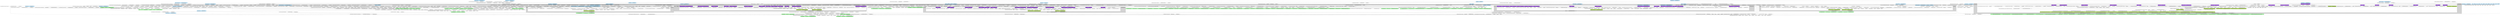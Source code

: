 digraph "workflow"
{
  compound=true;
  "PORT1887115844" -> "PORT1313459755" [style=dashed arrowhead=none]
  "PORT1731795367" -> "PORT1677976140"
  "PORT1730900666" -> "PORT1140448598" [style=dashed arrowhead=none]
  "PORT791412502" -> "PORT1392482765"
  "PORT177389135" -> "PORT1464031233" [style=dashed arrowhead=none]
  "PORT1141059550" -> "PORT163160871" [style=dashed arrowhead=none]
  "PORT2022562847" -> "PORT2140396878"
  "PORT1981708431" -> "PORT304718519"
  "PORT311559967" -> "PORT1881309779"
  "PORT1682828548" -> "PORT989321301"
  "PORT271502370" -> "PORT215690645" [style=dashed arrowhead=none]
  "PORT595556720" -> "PORT392795843"
  "PORT1002400446" -> "PORT553056396"
  "PORT1241182310" -> "PORT2137552114" [style=dashed arrowhead=none]
  "PORT387201851" -> "PORT1134237170"
  "PORT2052601222" -> "PORT983834017"
  "PORT173175486" -> "PORT1733381085"
  "PORT1080561710" -> "PORT649848324" [style=dashed arrowhead=none]
  "PORT401792389" -> "PORT1320826684"
  "PORT2007004340" -> "PORT793521364"
  "PORT388444787" -> "PORT1695213452"
  "PORT1413491716" -> "PORT1490466745"
  "PORT976725249" -> "PORT645777794"
  "PORT50826412" -> "PORT424106351"
  "PORT1820594585" -> "PORT1461322233"
  "PORT1928900108" -> "PORT1323676377"
  "PORT177389135" -> "PORT1449360639"
  "PORT1617550648" -> "PORT1706655559" [style=dashed arrowhead=none]
  "PORT1407713529" -> "PORT1863980798"
  "PORT1031780408" -> "PORT193492784"
  "PORT1255958078" -> "PORT1853633821"
  "PORT1815501246" -> "PORT580979398"
  "PORT1217883757" -> "PORT1964117592"
  "PORT717132147" -> "PORT894332932"
  "PORT1758962399" -> "PORT439078230"
  "PORT203924386" -> "PORT955061147"
  "PORT265939934" -> "PORT1526250321"
  "PORT2038185019" -> "PORT133544411"
  "PORT1138356642" -> "PORT1869652507"
  "PORT623446986" -> "PORT1703040426"
  "PORT1080561710" -> "PORT680306160"
  "PORT83532470" -> "PORT1465263219"
  "PORT1088649990" -> "PORT168398198" [style=dashed arrowhead=none]
  "PORT2051562038" -> "PORT1961232715"
  "PORT828312047" -> "PORT1871778598"
  "PORT265939934" -> "PORT1569371800"
  "PORT393549265" -> "PORT1675603360"
  "PORT1058994646" -> "PORT1199894489"
  "PORT1093223281" -> "PORT1219797059"
  "PORT2127481101" -> "PORT1506648430"
  "PORT738590621" -> "PORT1492400048"
  "PORT1998103567" -> "PORT1104938392"
  "PORT721395199" -> "PORT737897289"
  "PORT1682828548" -> "PORT1373051324"
  "PORT2089578710" -> "PORT777748410"
  "PORT225511870" -> "PORT708214419" [style=dashed arrowhead=none]
  "PORT818010696" -> "PORT1412752396"
  "PORT650410100" -> "PORT1141783782" [style=dashed arrowhead=none]
  "PORT74735260" -> "PORT230991505"
  "PORT650410100" -> "PORT1134011961"
  "PORT1618489605" -> "PORT1127434428"
  "PORT818546553" -> "PORT577038898"
  "PORT790432700" -> "PORT1644987969"
  "PORT1047000562" -> "PORT86506638"
  "PORT1566311673" -> "PORT1830669823"
  "PORT465621833" -> "PORT759564454" [style=dashed arrowhead=none]
  "PORT1706655559" -> "PORT850429804"
  "PORT1905420854" -> "PORT629016615"
  "PORT1294058862" -> "PORT2132736278"
  "PORT2054332292" -> "PORT190868662"
  "PORT108209958" -> "PORT1100004490"
  "PORT465621833" -> "PORT1786872722"
  "PORT650410100" -> "PORT623446986" [style=dashed arrowhead=none]
  "PORT1160247050" -> "PORT265629779"
  "PORT1626800713" -> "PORT1594065480" [style=dashed arrowhead=none]
  "PORT650410100" -> "PORT1570228900" [style=dashed arrowhead=none]
  "PORT650410100" -> "PORT1079167170"
  "PORT759564454" -> "PORT1534888240"
  "PORT560858993" -> "PORT623545006"
  "PORT85435056" -> "PORT1290358063"
  "PORT1179244298" -> "PORT354154358"
  "PORT1423978346" -> "PORT1691678663"
  "PORT1566311673" -> "PORT1985363238"
  "PORT932312334" -> "PORT1620041759"
  "PORT643552582" -> "PORT309349909"
  "PORT261429887" -> "PORT607578671"
  "PORT1659452474" -> "PORT1974356511"
  "PORT203924386" -> "PORT178192958"
  "PORT1710641643" -> "PORT1413491716" [style=dashed arrowhead=none]
  "PORT1268237485" -> "PORT1287401019"
  "PORT1446301940" -> "PORT1464502754"
  "PORT527464124" -> "PORT1937575946"
  "PORT280078161" -> "PORT246168102"
  "PORT1378612814" -> "PORT1709317347"
  "PORT1334391583" -> "PORT1144499207"
  "PORT560858993" -> "PORT132461369"
  "PORT650410100" -> "PORT1000631907"
  "PORT523528914" -> "PORT1985280051"
  "PORT927159199" -> "PORT2064787513"
  "PORT177389135" -> "PORT298057575"
  "PORT1385352906" -> "PORT2134357721"
  "PORT1127434428" -> "PORT174515584" [style=dashed arrowhead=none]
  "PORT182639397" -> "PORT1142653826"
  "PORT447477005" -> "PORT1706939736"
  "PORT1783047526" -> "PORT1981708431" [style=dashed arrowhead=none]
  "PORT8415638" -> "PORT954723689"
  "PORT1835777333" -> "PORT1294361489"
  "PORT1570228900" -> "PORT1030014337"
  "PORT773708944" -> "PORT14838518" [style=dashed arrowhead=none]
  "PORT1242969461" -> "PORT1977493952"
  "PORT92862012" -> "PORT264767425"
  "PORT1758962399" -> "PORT17792118" [style=dashed arrowhead=none]
  "PORT249109901" -> "PORT395257482"
  "PORT1304065853" -> "PORT768669591"
  "PORT2115597658" -> "PORT1493142905" [style=dashed arrowhead=none]
  "PORT2073333566" -> "PORT1523957322"
  "PORT1111173986" -> "PORT267533031"
  "PORT1135555866" -> "PORT2050360660"
  "PORT794476802" -> "PORT1648537147"
  "PORT1493642909" -> "PORT797539755"
  "PORT1254649194" -> "PORT1987707214"
  "PORT1028538462" -> "PORT1598561139"
  "PORT1815501246" -> "PORT1350894905"
  "PORT1566311673" -> "PORT520082748"
  "PORT560858993" -> "PORT1823438851"
  "PORT578102596" -> "PORT410931765"
  "PORT690051320" -> "PORT1562452013"
  "PORT650410100" -> "PORT836614448"
  "PORT890060621" -> "PORT505756829"
  "PORT265939934" -> "PORT643552582" [style=dashed arrowhead=none]
  "PORT650410100" -> "PORT912790599"
  "PORT2134195609" -> "PORT581383895" [style=dashed arrowhead=none]
  "PORT174515584" -> "PORT662409124"
  "PORT1682828548" -> "PORT685407505"
  "PORT1493142905" -> "PORT640161448"
  "PORT973615092" -> "PORT408543908"
  "PORT646204091" -> "PORT824915171"
  "PORT1565096593" -> "PORT935552520"
  "PORT83210381" -> "PORT485542604"
  "PORT792195577" -> "PORT886386381"
  "PORT502066023" -> "PORT142941409"
  "PORT1517105378" -> "PORT389703464"
  "PORT414765427" -> "PORT1218496682"
  "PORT859985937" -> "PORT1287875609"
  "PORT358847552" -> "PORT1549623669"
  "PORT376601584" -> "PORT747152360"
  "PORT1908505175" -> "PORT747378368"
  "PORT177389135" -> "PORT1636824514"
  "PORT790432700" -> "PORT2045143855"
  "PORT791412502" -> "PORT1156385423" [style=dashed arrowhead=none]
  "PORT1244211620" -> "PORT1117747481"
  "PORT507944445" -> "PORT1416520149"
  "PORT839180856" -> "PORT2003311844"
  "PORT1493142905" -> "PORT156855528"
  "PORT1071245351" -> "PORT1983063045"
  "PORT1385352906" -> "PORT884599555"
  "PORT1385352906" -> "PORT830083467"
  "PORT2055276126" -> "PORT751259764"
  "PORT1380583278" -> "PORT178917238"
  "PORT1730900666" -> "PORT724525007"
  "PORT1775383190" -> "PORT1204822967" [style=dashed arrowhead=none]
  "PORT1241182310" -> "PORT1138356642" [style=dashed arrowhead=none]
  "PORT625971310" -> "PORT1986001684"
  "PORT1350395050" -> "PORT1016625178"
  "PORT560858993" -> "PORT1160247050" [style=dashed arrowhead=none]
  "PORT1260390769" -> "PORT2008762581"
  "PORT265939934" -> "PORT1131786259" [style=dashed arrowhead=none]
  "PORT650410100" -> "PORT189970261"
  "PORT1741007954" -> "PORT1092382020"
  "PORT1511799988" -> "PORT779343339"
  "PORT365211514" -> "PORT1663431506"
  "PORT1682828548" -> "PORT2122267901"
  "PORT1385352906" -> "PORT318644008"
  "PORT483635512" -> "PORT1014555985"
  "PORT1629133067" -> "PORT1099248281"
  "PORT1171178358" -> "PORT534553956" [style=dashed arrowhead=none]
  "PORT177389135" -> "PORT728236551" [style=dashed arrowhead=none]
  "PORT843005078" -> "PORT1746074170"
  "PORT734230775" -> "PORT104367332"
  "PORT708214419" -> "PORT538721498"
  "PORT1080561710" -> "PORT1792711692"
  "PORT441260727" -> "PORT837693403"
  "PORT498748934" -> "PORT1857126088"
  "PORT465621833" -> "PORT759099777"
  "PORT859604881" -> "PORT1293465402"
  "PORT1731795367" -> "PORT463690173"
  "PORT1179244298" -> "PORT1864572141"
  "PORT1127856876" -> "PORT903195729"
  "PORT2076462312" -> "PORT1001946422"
  "PORT358847552" -> "PORT400385823"
  "PORT177389135" -> "PORT594783641"
  "PORT203924386" -> "PORT716117291"
  "PORT1241182310" -> "PORT1579015748"
  "PORT1692092775" -> "PORT914293025"
  "PORT2118413714" -> "PORT1456464145"
  "PORT73878928" -> "PORT271502370"
  "PORT730575236" -> "PORT1979825302"
  "PORT5933746" -> "PORT1088628578"
  "PORT560858993" -> "PORT1141264726" [style=dashed arrowhead=none]
  "PORT487778643" -> "PORT585878713"
  "PORT79092014" -> "PORT1961510626"
  "PORT465621833" -> "PORT65332417"
  "PORT526981115" -> "PORT84915002"
  "PORT1176001051" -> "PORT820627987"
  "PORT1622362417" -> "PORT1174478906"
  "PORT1385352906" -> "PORT650679651" [style=dashed arrowhead=none]
  "PORT1682828548" -> "PORT170082758"
  "PORT231182885" -> "PORT767764251"
  "PORT504006221" -> "PORT1127174687"
  "PORT378006273" -> "PORT154449199"
  "PORT808862230" -> "PORT1564688538"
  "PORT1905280105" -> "PORT1351247295"
  "PORT1658578510" -> "PORT2109615807"
  "PORT1713847712" -> "PORT1996787860"
  "PORT1594065480" -> "PORT1282899579"
  "PORT975629453" -> "PORT404588697"
  "PORT1385352906" -> "PORT1881218549" [style=dashed arrowhead=none]
  "PORT253558788" -> "PORT1372817363"
  "PORT265939934" -> "PORT1532915766"
  "PORT1032867484" -> "PORT1812861879"
  "PORT1929218620" -> "PORT1380085944"
  "PORT1389984438" -> "PORT863748063"
  "PORT1825984232" -> "PORT1326413897"
  "PORT953253248" -> "PORT1012776440" [style=dashed arrowhead=none]
  "PORT465621833" -> "PORT1301653294"
  "PORT1334391583" -> "PORT1905420854" [style=dashed arrowhead=none]
  "PORT1702089463" -> "PORT387377349"
  "PORT1385352906" -> "PORT2145040140"
  "PORT1080561710" -> "PORT5563134"
  "PORT303805531" -> "PORT911267068"
  "PORT560858993" -> "PORT1901824111"
  "PORT1385352906" -> "PORT1899145692" [style=dashed arrowhead=none]
  "PORT142993407" -> "PORT843100836"
  "PORT2076462312" -> "PORT1582406355"
  "PORT1391818342" -> "PORT752772379"
  "PORT558913557" -> "PORT1130656047"
  "PORT1536399059" -> "PORT317053574"
  "PORT224063653" -> "PORT2106609649"
  "PORT730575236" -> "PORT1769616559" [style=dashed arrowhead=none]
  "PORT172299409" -> "PORT1163664780"
  "PORT118492650" -> "PORT1919592808"
  "PORT1493142905" -> "PORT1867108691"
  "PORT1578959831" -> "PORT1593245055"
  "PORT28612052" -> "PORT2028042905"
  "PORT1974356511" -> "PORT2058127492" [style=dashed arrowhead=none]
  "PORT560858993" -> "PORT1771190979"
  "PORT265939934" -> "PORT1023423954"
  "PORT1176001051" -> "PORT670996243"
  "PORT534553956" -> "PORT593308118"
  "PORT304966690" -> "PORT1405548909"
  "PORT1015539383" -> "PORT1054913783"
  "PORT2027308154" -> "PORT951819642"
  "PORT177389135" -> "PORT1596708569" [style=dashed arrowhead=none]
  "PORT979822206" -> "PORT840109665"
  "PORT1769616559" -> "PORT1283906060"
  "PORT1182492749" -> "PORT1729904998"
  "PORT1385352906" -> "PORT987834065"
  "PORT1395725953" -> "PORT1326230282"
  "PORT1213367860" -> "PORT765329253"
  "PORT1872774414" -> "PORT1361409513"
  "PORT102185114" -> "PORT810593327"
  "PORT556263022" -> "PORT1697976702"
  "PORT317644782" -> "PORT2005293363"
  "PORT240959474" -> "PORT2122252822" [style=dashed arrowhead=none]
  "PORT1982216126" -> "PORT1276894402"
  "PORT560858993" -> "PORT8415638" [style=dashed arrowhead=none]
  "PORT503879157" -> "PORT1254850252"
  "PORT177389135" -> "PORT1264966132"
  "PORT728236551" -> "PORT294649085"
  "PORT837693403" -> "PORT71209097" [style=dashed arrowhead=none]
  "PORT215690645" -> "PORT159651486"
  "PORT653553574" -> "PORT304966690" [style=dashed arrowhead=none]
  "PORT1625932709" -> "PORT1894338251"
  "PORT14838518" -> "PORT898283008"
  "PORT1119371910" -> "PORT64989209"
  "PORT1464031233" -> "PORT2074826904"
  "PORT1517677623" -> "PORT1003928100"
  "PORT1536399059" -> "PORT1905280105" [style=dashed arrowhead=none]
  "PORT1280452839" -> "PORT1069163325"
  "PORT1825071442" -> "PORT2075074394"
  "PORT987255094" -> "PORT1130153977"
  "PORT554146322" -> "PORT488422671"
  "PORT1197535593" -> "PORT1249070084"
  "PORT556263022" -> "PORT233309087" [style=dashed arrowhead=none]
  "PORT2134195609" -> "PORT117052390"
  "PORT709841971" -> "PORT1966787205"
  "PORT1440057381" -> "PORT1964514128"
  "PORT24404443" -> "PORT380234542"
  "PORT1825071442" -> "PORT214929887"
  "PORT1088649990" -> "PORT1259283097" [style=dashed arrowhead=none]
  "PORT840400805" -> "PORT1115099772"
  "PORT1483998054" -> "PORT294651011"
  "PORT1195909598" -> "PORT108209958" [style=dashed arrowhead=none]
  "PORT1509506488" -> "PORT780802740"
  "PORT71209097" -> "PORT690287064"
  "PORT1731795367" -> "PORT1640832113"
  "PORT730575236" -> "PORT910260820"
  "PORT1147545255" -> "PORT266554246"
  "PORT1131710157" -> "PORT1624510452"
  "PORT1193939374" -> "PORT1947666055"
  "PORT1650327539" -> "PORT932118570"
  "PORT1596708569" -> "PORT117911771"
  "PORT1682828548" -> "PORT1793469566" [style=dashed arrowhead=none]
  "PORT791412502" -> "PORT74735260" [style=dashed arrowhead=none]
  "PORT1457499015" -> "PORT1955406455"
  "PORT1507604180" -> "PORT797224183"
  "PORT560858993" -> "PORT713464342"
  "PORT1825984232" -> "PORT1446615966"
  "PORT639542871" -> "PORT2061316668"
  "PORT108049354" -> "PORT1530638839"
  "PORT1493142905" -> "PORT1407986024"
  "PORT2145921383" -> "PORT1010584177"
  "PORT240000757" -> "PORT1910813448"
  "PORT650410100" -> "PORT1583020257"
  "PORT1407713529" -> "PORT1834755909" [style=dashed arrowhead=none]
  "PORT560858993" -> "PORT2058569241"
  "PORT462777594" -> "PORT794526288"
  "PORT265939934" -> "PORT599316979" [style=dashed arrowhead=none]
  "PORT1947397483" -> "PORT267098351"
  "PORT1550991149" -> "PORT1639958975"
  "PORT581383895" -> "PORT553846997"
  "PORT1315447704" -> "PORT220040730"
  "PORT1682828548" -> "PORT1217434045"
  "PORT1964117592" -> "PORT646204091" [style=dashed arrowhead=none]
  "PORT1385352906" -> "PORT1296153103"
  "PORT438263665" -> "PORT1674899618"
  "PORT1140448598" -> "PORT1472950462"
  "PORT465621833" -> "PORT45703335"
  "PORT2040452328" -> "PORT1781297535"
  "PORT1234435772" -> "PORT862146308"
  "PORT1798194863" -> "PORT1930401429"
  "PORT1088649990" -> "PORT108049354" [style=dashed arrowhead=none]
  "PORT791412502" -> "PORT1889457907"
  "PORT1947397483" -> "PORT765880900" [style=dashed arrowhead=none]
  "PORT1564688538" -> "PORT2047770317" [style=dashed arrowhead=none]
  "PORT1088649990" -> "PORT934617920"
  "PORT337816703" -> "PORT606826010"
  "PORT1080561710" -> "PORT5933746" [style=dashed arrowhead=none]
  "PORT780570776" -> "PORT525551643"
  "PORT521270862" -> "PORT1742814160"
  "PORT1659452474" -> "PORT790851040"
  "PORT821513849" -> "PORT2107873140"
  "PORT1080561710" -> "PORT319144230"
  "PORT265052195" -> "PORT194672584"
  "PORT443401609" -> "PORT2098041249"
  "PORT1389984438" -> "PORT1860118977"
  "PORT1493104631" -> "PORT761533964"
  "PORT1842102517" -> "PORT1665324560"
  "PORT110233108" -> "PORT1187146208"
  "PORT269257589" -> "PORT1015236238"
  "PORT1798636297" -> "PORT316731851"
  "PORT465621833" -> "PORT871153004" [style=dashed arrowhead=none]
  "PORT1484397819" -> "PORT1446243714"
  "PORT560858993" -> "PORT1505486986"
  "PORT2051562038" -> "PORT1500079441"
  "PORT560858993" -> "PORT1624203949"
  "PORT1659452474" -> "PORT1091597918"
  "PORT951629504" -> "PORT992457879"
  "PORT1134976216" -> "PORT1115349385"
  "PORT1078448857" -> "PORT1987154353"
  "PORT1933224408" -> "PORT1947683363"
  "PORT1973471376" -> "PORT646410842"
  "PORT1830669823" -> "PORT1424188812" [style=dashed arrowhead=none]
  "PORT1728465884" -> "PORT1112400678"
  "PORT1824327284" -> "PORT787156891"
  "PORT730575236" -> "PORT1244211620" [style=dashed arrowhead=none]
  "PORT1797112335" -> "PORT1263455953"
  "PORT1682828548" -> "PORT1453650546"
  "PORT1259283097" -> "PORT91831175"
  "PORT865430810" -> "PORT1283364748"
  "PORT111888987" -> "PORT177657196"
  "PORT1203638171" -> "PORT346049017"
  "PORT1335520301" -> "PORT220689785"
  "PORT1686965869" -> "PORT1570160120"
  "PORT1820594585" -> "PORT1014278669"
  "PORT1361609751" -> "PORT315998990"
  "PORT1032867484" -> "PORT560897187" [style=dashed arrowhead=none]
  "PORT1080561710" -> "PORT364266169"
  "PORT1756988236" -> "PORT1444642131"
  "PORT205446988" -> "PORT1938047257"
  "PORT1144979403" -> "PORT1998876751"
  "PORT1385352906" -> "PORT1842102517" [style=dashed arrowhead=none]
  "PORT1860060918" -> "PORT219192399"
  "PORT668152723" -> "PORT910691117"
  "PORT650410100" -> "PORT1565096593" [style=dashed arrowhead=none]
  "PORT691540605" -> "PORT2058661465"
  "PORT356539350" -> "PORT892262157"
  "PORT2051562038" -> "PORT173070089"
  "PORT2137552114" -> "PORT2142536057"
  "PORT1682828548" -> "PORT2017980204"
  "PORT615014502" -> "PORT1590028899"
  "PORT402264886" -> "PORT585803886"
  "PORT501855493" -> "PORT215638041" [style=dashed arrowhead=none]
  "PORT1257526338" -> "PORT423095039"
  "PORT177389135" -> "PORT408388753"
  "PORT393183035" -> "PORT1575407418"
  "PORT697240075" -> "PORT266843824"
  "PORT560858993" -> "PORT1811975204"
  "PORT1887991591" -> "PORT1797112335" [style=dashed arrowhead=none]
  "PORT632115057" -> "PORT1010434098"
  "PORT1475982439" -> "PORT411748515"
  "PORT560858993" -> "PORT324158286"
  "PORT551056181" -> "PORT1702089463" [style=dashed arrowhead=none]
  "PORT707892422" -> "PORT1617550648"
  "PORT1385352906" -> "PORT1361931872"
  "PORT278986288" -> "PORT641980258"
  "PORT1156385423" -> "PORT1464565578"
  "PORT1241182310" -> "PORT2095793272"
  "PORT1730900666" -> "PORT1977508673"
  "PORT1241182310" -> "PORT1849941462"
  "PORT1723177853" -> "PORT2040548959"
  "PORT1613912455" -> "PORT347572726"
  "PORT1825984232" -> "PORT780570776" [style=dashed arrowhead=none]
  "PORT730575236" -> "PORT2089054322" [style=dashed arrowhead=none]
  "PORT1141264726" -> "PORT1062254208"
  "PORT1249890505" -> "PORT925024581"
  "PORT1503546689" -> "PORT695085082"
  "PORT177389135" -> "PORT1043535321"
  "PORT445010547" -> "PORT454841229"
  "PORT634991000" -> "PORT662433937"
  "PORT1010311355" -> "PORT1775383190"
  "PORT765702264" -> "PORT698977695"
  "PORT1687702287" -> "PORT1479177802"
  "PORT1899145692" -> "PORT140702728"
  "PORT203785427" -> "PORT1927452108"
  "PORT231182885" -> "PORT1550991149" [style=dashed arrowhead=none]
  "PORT182584006" -> "PORT873105556"
  "PORT730575236" -> "PORT352830403"
  "PORT1198515856" -> "PORT925672150"
  "PORT414765427" -> "PORT881513107"
  "PORT1385352906" -> "PORT258860422" [style=dashed arrowhead=none]
  "PORT1385352906" -> "PORT2008619427"
  "PORT1730900666" -> "PORT448131210"
  "PORT1184974266" -> "PORT281487983"
  "PORT1313459755" -> "PORT1433976386"
  "PORT265939934" -> "PORT615014502" [style=dashed arrowhead=none]
  "PORT358847552" -> "PORT853887645"
  "PORT1687702287" -> "PORT1434932926"
  "PORT373682836" -> "PORT1775525066"
  "PORT1385352906" -> "PORT758705661"
  "PORT265939934" -> "PORT954928973"
  "PORT650410100" -> "PORT1637000661"
  "PORT177389135" -> "PORT1167522035"
  "PORT1109966680" -> "PORT21331934"
  "PORT1729958231" -> "PORT1872034717"
  "PORT2070372626" -> "PORT461001437"
  "PORT1562912969" -> "PORT224219987"
  "PORT87035052" -> "PORT2047799833"
  "PORT560858993" -> "PORT646757254"
  "PORT730575236" -> "PORT18459190"
  "PORT423095039" -> "PORT118492650" [style=dashed arrowhead=none]
  "PORT1682828548" -> "PORT249109901" [style=dashed arrowhead=none]
  "PORT172299409" -> "PORT1047000562" [style=dashed arrowhead=none]
  "PORT465621833" -> "PORT864657274"
  "PORT2145921383" -> "PORT159190022"
  "PORT871153004" -> "PORT849063257"
  "PORT560858993" -> "PORT2092870757"
  "PORT1204030294" -> "PORT1887115844"
  "PORT530528285" -> "PORT999427036"
  "PORT1710641643" -> "PORT1763750076"
  "PORT177389135" -> "PORT778484786"
  "PORT258860422" -> "PORT801996095"
  "PORT2259527" -> "PORT1198515856" [style=dashed arrowhead=none]
  "PORT177389135" -> "PORT2066770847"
  "PORT1827710791" -> "PORT1396801698"
  "PORT1272257854" -> "PORT1513757689"
  "PORT1179244298" -> "PORT430329518"
  "PORT603183755" -> "PORT1997623038"
  "PORT650410100" -> "PORT83534488"
  "PORT256522893" -> "PORT119420356"
  "PORT560858993" -> "PORT356539350" [style=dashed arrowhead=none]
  "PORT2028088629" -> "PORT1658534033"
  "PORT548093498" -> "PORT1210165919"
  "PORT931987151" -> "PORT1572255813"
  "PORT332998175" -> "PORT626961003" [style=dashed arrowhead=none]
  "PORT729375394" -> "PORT2066213108"
  "PORT376601584" -> "PORT50826412" [style=dashed arrowhead=none]
  "PORT1273689789" -> "PORT1530560245"
  "PORT790432700" -> "PORT203785427" [style=dashed arrowhead=none]
  "PORT649848324" -> "PORT1015545330"
  "PORT2115597658" -> "PORT1906335777"
  "PORT260620222" -> "PORT131582664"
  "PORT1368128912" -> "PORT1688918025"
  "PORT265939934" -> "PORT2063355321"
  "PORT1445225850" -> "PORT30173198"
  "PORT765880900" -> "PORT763008902"
  "PORT1385352906" -> "PORT1731795367" [style=dashed arrowhead=none]
  "PORT650679651" -> "PORT1485208789"
  "PORT1302779492" -> "PORT1845760645"
  "PORT560858993" -> "PORT1585189917"
  "PORT1179244298" -> "PORT1687702287" [style=dashed arrowhead=none]
  "PORT168398198" -> "PORT1408549350"
  "PORT2025198278" -> "PORT929856893"
  "PORT1168956689" -> "PORT1177852821"
  "PORT1385352906" -> "PORT995911260"
  "PORT1462182153" -> "PORT1168076863"
  "PORT1623761043" -> "PORT1596278280"
  "PORT1492358500" -> "PORT1156729376"
  "PORT2136291489" -> "PORT1648278215"
  "PORT2047770317" -> "PORT125790431"
  "PORT599316979" -> "PORT6267452"
  "PORT1511799988" -> "PORT1587818510"
  "PORT730575236" -> "PORT520354720"
  "PORT560858993" -> "PORT1517266286" [style=dashed arrowhead=none]
  "PORT1888952688" -> "PORT310014578"
  "PORT479160976" -> "PORT102185114" [style=dashed arrowhead=none]
  "PORT248050873" -> "PORT1698746141"
  "PORT1146318308" -> "PORT204078646"
  "PORT550424075" -> "PORT262878641"
  "PORT963165280" -> "PORT1535454025" [style=dashed arrowhead=none]
  "PORT790432700" -> "PORT1185575212"
  "PORT177389135" -> "PORT1481056406"
  "PORT549049813" -> "PORT46852536"
  "PORT472262461" -> "PORT643328884"
  "PORT1517266286" -> "PORT427939937"
  "PORT401862395" -> "PORT1271084832"
  "PORT995381766" -> "PORT1033304734"
  "PORT554146322" -> "PORT110233108" [style=dashed arrowhead=none]
  "PORT1961667779" -> "PORT2130400175"
  "PORT1255958078" -> "PORT172711139"
  "PORT2042120257" -> "PORT1254907391"
  "PORT1991075605" -> "PORT411474203"
  "PORT1241182310" -> "PORT1933224408" [style=dashed arrowhead=none]
  "PORT734275312" -> "PORT494951073"
  "PORT265939934" -> "PORT1335157064"
  "PORT146638536" -> "PORT2101326063"
  "PORT1509506488" -> "PORT1338229093"
  "PORT1080561710" -> "PORT1139915666"
  "PORT1423639915" -> "PORT224063653" [style=dashed arrowhead=none]
  "PORT892093608" -> "PORT2142660176"
  "PORT778330045" -> "PORT2055967078"
  "PORT1252138909" -> "PORT135002781"
  "PORT1566311673" -> "PORT1372150180"
  "PORT730575236" -> "PORT404458571"
  "PORT1730900666" -> "PORT1983948209"
  "PORT485542604" -> "PORT2007004340" [style=dashed arrowhead=none]
  "PORT1484119658" -> "PORT1423639915"
  "PORT640736196" -> "PORT1875304119"
  "PORT1793469566" -> "PORT669501311"
  "PORT376601584" -> "PORT1712635211"
  "PORT1700397528" -> "PORT812609309"
  "PORT1535454025" -> "PORT27971761"
  "PORT1385352906" -> "PORT688722159"
  "PORT1195909598" -> "PORT1552133633"
  "PORT2122252822" -> "PORT1266224518"
  "PORT509104428" -> "PORT401792389" [style=dashed arrowhead=none]
  "PORT863286716" -> "PORT1583722422"
  "PORT1032867484" -> "PORT728746911"
  "PORT163160871" -> "PORT157783888"
  "PORT1753645864" -> "PORT1510535132"
  "PORT1457157255" -> "PORT1887991591"
  "PORT215638041" -> "PORT745604825"
  "PORT265939934" -> "PORT449105069"
  "PORT87784678" -> "PORT1578026015"
  "PORT177389135" -> "PORT1154481189"
  "PORT901852282" -> "PORT6688524"
  "PORT131353113" -> "PORT271341439"
  "PORT1423491597" -> "PORT1208670252"
  "PORT657252457" -> "PORT1962586186"
  "PORT1152554134" -> "PORT553701447"
  "PORT17792118" -> "PORT848102479"
  "PORT1792109661" -> "PORT224473864"
  "PORT419923787" -> "PORT794476802" [style=dashed arrowhead=none]
  "PORT1141783782" -> "PORT913148823"
  "PORT713707020" -> "PORT551056181"
  "PORT203854885" -> "PORT654003462"
  "PORT1286771084" -> "PORT603483530"
  "PORT13063602" -> "PORT632206764"
  "PORT603183755" -> "PORT1680841335"
  "PORT923032392" -> "PORT1403780103"
  "PORT1057841208" -> "PORT967343730"
  "PORT1678422332" -> "PORT1064528406"
  "PORT1607458416" -> "PORT1780298277"
  "PORT1032867484" -> "PORT1778257620"
  "PORT689213488" -> "PORT793657559"
  "PORT2120493960" -> "PORT1574503358"
  "PORT1594857799" -> "PORT1003663195"
  "PORT446093644" -> "PORT43473566"
  "PORT720803395" -> "PORT1778994610"
  "PORT1829883631" -> "PORT2101086700"
  "PORT1507604180" -> "PORT496751834"
  "PORT1682828548" -> "PORT2023349777"
  "PORT1976870927" -> "PORT438493423"
  "PORT77163673" -> "PORT1850680894"
  "PORT1881309779" -> "PORT892093608" [style=dashed arrowhead=none]
  "PORT1682828548" -> "PORT443401609" [style=dashed arrowhead=none]
  "PORT233309087" -> "PORT1942612200"
  "PORT1153256202" -> "PORT662000775"
  "PORT651433745" -> "PORT1872774414" [style=dashed arrowhead=none]
  "PORT203924386" -> "PORT2119713755"
  "PORT730575236" -> "PORT909918801"
  "PORT1020897892" -> "PORT1417941371"
  "PORT1687702287" -> "PORT1673604690"
  "PORT1834755909" -> "PORT2114701475"
  "PORT177389135" -> "PORT968612320"
  "PORT560858993" -> "PORT1105958076"
  "PORT1385352906" -> "PORT1850477964"
  "PORT1825811850" -> "PORT452817647"
  "PORT560897187" -> "PORT565847109"
  "PORT1431244283" -> "PORT566042862"
  "PORT79121205" -> "PORT156127720"
  "PORT672777312" -> "PORT419923787"
  "PORT1131786259" -> "PORT1074976188"
  "PORT1141059550" -> "PORT1277882374"
  "PORT1756039478" -> "PORT2068450031"
  "PORT1713847712" -> "PORT1860060918" [style=dashed arrowhead=none]
  "PORT1480805145" -> "PORT504006221" [style=dashed arrowhead=none]
  "PORT1032867484" -> "PORT1254649194" [style=dashed arrowhead=none]
  "PORT2070438137" -> "PORT278986288" [style=dashed arrowhead=none]
  "PORT1977189075" -> "PORT621432843"
  "PORT2028088629" -> "PORT963165280"
  "PORT177389135" -> "PORT111888987" [style=dashed arrowhead=none]
  "PORT265939934" -> "PORT1559434619"
  "PORT512407823" -> "PORT653553574"
  "PORT499339307" -> "PORT1852655488"
  "PORT1385352906" -> "PORT836749045"
  "PORT730575236" -> "PORT1431244283" [style=dashed arrowhead=none]
  "PORT1881218549" -> "PORT1812995265"
  "PORT245298614" -> "PORT332998175"
  "PORT1509506488" -> "PORT953253248"
  "PORT1364058917" -> "PORT994632067"
  "PORT1446301940" -> "PORT2105078741"
  "PORT1015539383" -> "PORT1709043290"
  "PORT2089054322" -> "PORT856047451"
  "PORT1012776440" -> "PORT641011362"
  "PORT1385966234" -> "PORT1258527853"
  "PORT455036946" -> "PORT2259527"
  "PORT502386384" -> "PORT1870054092"
  "PORT1730900666" -> "PORT1488608048"
  "PORT1080561710" -> "PORT1730595945"
  "PORT1846307450" -> "PORT1828676092"
  "PORT1406114969" -> "PORT1146859833"
  "PORT527464124" -> "PORT261429887" [style=dashed arrowhead=none]
  "PORT125549276" -> "PORT848409667"
  "PORT1310344955" -> "PORT426435961"

  
  subgraph cluster_77 {
    style="filled,solid";
    fillcolor=lightgray;
    "NODE165850513" [shape=plaintext label="scatter unmapped_bam in"]
    
    "PORT1906335777" [shape=oval label="Array[File] unmapped_bam"];
    
    subgraph cluster_78 {
      style="filled,solid";
      fillcolor=lightgray
      "84ea7050-5f0d-4f87-bf57-9a20cf8d87ae" [shape=plaintext label="gather ports"]
      "PORT1424188812" [shape=hexagon label="Array[String] unmapped_bam_basename"];
      "PORT1535454025" [shape=hexagon label="Array[Float] mapped_bam_size"];
      "PORT174515584" [shape=hexagon label="Array[File] CollectUnsortedReadgroupBamQualityMetrics.quality_by_cycle_metrics"];
      "PORT626961003" [shape=hexagon label="Array[File] SamToFastqAndBwaMemAndMba.bwa_stderr_log"];
      "PORT892093608" [shape=hexagon label="Array[File] CollectUnsortedReadgroupBamQualityMetrics.insert_size_histogram_pdf"];
      "PORT71209097" [shape=hexagon label="Array[File] CollectUnsortedReadgroupBamQualityMetrics.base_distribution_by_cycle_pdf"];
      "PORT1012776440" [shape=hexagon label="Array[File] SamToFastqAndBwaMemAndMba.output_bam"];
      "PORT2047770317" [shape=hexagon label="Array[File] CollectUnsortedReadgroupBamQualityMetrics.quality_distribution_metrics"];
      "PORT215690645" [shape=hexagon label="Array[File] CollectUnsortedReadgroupBamQualityMetrics.quality_distribution_pdf"];
      "PORT2058127492" [shape=hexagon label="Array[Float] unmapped_bam_size"];
      "PORT794476802" [shape=hexagon label="Array[File] CollectUnsortedReadgroupBamQualityMetrics.quality_by_cycle_pdf"];
      "PORT304966690" [shape=hexagon label="Array[File] CollectUnsortedReadgroupBamQualityMetrics.base_distribution_by_cycle_metrics"];
      "PORT1198515856" [shape=hexagon label="Array[File] CollectQualityYieldMetrics.metrics"];
      "PORT1706655559" [shape=hexagon label="Array[File] CollectUnsortedReadgroupBamQualityMetrics.insert_size_metrics"];
    
    }
          
    
    subgraph cluster_76 {
      style="filled,solid";
      fillcolor=white;
      
      subgraph cluster_19 {
        style="filled,dashed";
        fillcolor=white;
        "NODE487219656" [shape=plaintext label="File SamToFastqAndBwaMemAndMba.ref_ann = f(ref_ann)"]
        "PORT447477005" [shape=hexagon label="File SamToFastqAndBwaMemAndMba.ref_ann"];
        "PORT1942612200" [shape=oval label="File ref_ann"];
      
      
      }
      
      subgraph cluster_34 {
        style="filled,dashed";
        fillcolor=white;
        "NODE75480150" [shape=plaintext label="File SamToFastqAndBwaMemAndMba.ref_fasta = f(ref_fasta)"]
        "PORT863286716" [shape=hexagon label="File SamToFastqAndBwaMemAndMba.ref_fasta"];
        "PORT1703040426" [shape=oval label="File ref_fasta"];
      
      
      }
      
      subgraph cluster_66 {
        style="filled,dashed";
        fillcolor=white;
        "NODE1428469551" [shape=plaintext label="File SamToFastqAndBwaMemAndMba.ref_amb = f(ref_amb)"]
        "PORT1798194863" [shape=hexagon label="File SamToFastqAndBwaMemAndMba.ref_amb"];
        "PORT219192399" [shape=oval label="File ref_amb"];
      
      
      }
      
      subgraph cluster_49 {
        style="filled,dashed";
        fillcolor=white;
        "NODE345780740" [shape=plaintext label="String SamToFastqAndBwaMemAndMba.output_bam_basename = f(unmapped_bam_basename)"]
        "PORT498748934" [shape=hexagon label="String SamToFastqAndBwaMemAndMba.output_bam_basename"];
        "PORT1372150180" [shape=oval label="String unmapped_bam_basename"];
      
      
      }
      
      subgraph cluster_74 {
        style="filled,dashed";
        fillcolor=white;
        "NODE277437206" [shape=plaintext label="File SamToFastqAndBwaMemAndMba.ref_dict = f(ref_dict)"]
        "PORT1213367860" [shape=hexagon label="File SamToFastqAndBwaMemAndMba.ref_dict"];
        "PORT566042862" [shape=oval label="File ref_dict"];
      
      
      }
      
      subgraph cluster_32 {
        style="filled,solid";
        fillcolor=white;
        "NODE738937987" [shape=plaintext label="call PairedEndSingleSampleWorkflow.SamToFastqAndBwaMemAndMba (SamToFastqAndBwaMemAndMba)"]
        "PORT1706939736" [shape=oval label="File ref_ann"];
        "PORT347572726" [shape=oval label="Int compression_level"];
        "PORT1987154353" [shape=oval label="File ref_pac"];
        "PORT1930401429" [shape=oval label="File ref_amb"];
        "PORT1562452013" [shape=oval label="File input_bam"];
        "PORT245298614" [shape=hexagon label="File SamToFastqAndBwaMemAndMba.bwa_stderr_log"];
        "PORT1509506488" [shape=hexagon label="File SamToFastqAndBwaMemAndMba.output_bam"];
        "PORT1446243714" [shape=oval label="File ref_fasta_index"];
        "PORT1530560245" [shape=oval label="File ref_alt"];
        "PORT1778994610" [shape=oval label="Float disk_size"];
        "PORT1583722422" [shape=oval label="File ref_fasta"];
        "PORT886386381" [shape=oval label="String bwa_commandline"];
        "PORT662433937" [shape=oval label="File ref_sa"];
        "PORT765329253" [shape=oval label="File ref_dict"];
        "PORT1857126088" [shape=oval label="String output_bam_basename"];
        "PORT1593245055" [shape=oval label="File ref_bwt"];
        "PORT142941409" [shape=oval label="Int preemptible_tries"];
        "PORT262878641" [shape=oval label="String bwa_version"];
      
      
      }
      
      subgraph cluster_23 {
        style="dashed";
        fillcolor=blueviolet;
        "NODE904409454" [shape=plaintext label="File unmapped_bam"]
        "PORT1493142905" [shape=hexagon label="File unmapped_bam"];
      
      
      }
      
      subgraph cluster_43 {
        style="filled,solid";
        fillcolor=yellowgreen;
        "NODE1081159401" [shape=plaintext label="File CollectUnsortedReadgroupBamQualityMetrics.quality_distribution_metrics"]
        "PORT1564688538" [shape=oval label="File CollectUnsortedReadgroupBamQualityMetrics.quality_distribution_metrics"];
      
      
      }
      
      subgraph cluster_30 {
        style="filled,solid";
        fillcolor=blueviolet;
        "NODE1825662648" [shape=plaintext label="String bwa_commandline"]
        "PORT1981708431" [shape=hexagon label="String bwa_commandline"];
      
      
      }
      
      subgraph cluster_14 {
        style="filled,solid";
        fillcolor=yellowgreen;
        "NODE1994249754" [shape=plaintext label="File SamToFastqAndBwaMemAndMba.bwa_stderr_log"]
        "PORT332998175" [shape=oval label="File SamToFastqAndBwaMemAndMba.bwa_stderr_log"];
      
      
      }
      
      subgraph cluster_39 {
        style="filled,dashed";
        fillcolor=white;
        "NODE182052414" [shape=plaintext label="File SamToFastqAndBwaMemAndMba.ref_pac = f(ref_pac)"]
        "PORT1078448857" [shape=hexagon label="File SamToFastqAndBwaMemAndMba.ref_pac"];
        "PORT553846997" [shape=oval label="File ref_pac"];
      
      
      }
      
      subgraph cluster_37 {
        style="filled,dashed";
        fillcolor=white;
        "NODE1181947538" [shape=plaintext label="File SamToFastqAndBwaMemAndMba.ref_bwt = f(ref_bwt)"]
        "PORT1578959831" [shape=hexagon label="File SamToFastqAndBwaMemAndMba.ref_bwt"];
        "PORT1351247295" [shape=oval label="File ref_bwt"];
      
      
      }
      
      subgraph cluster_62 {
        style="filled,solid";
        fillcolor=yellowgreen;
        "NODE1458905542" [shape=plaintext label="File CollectUnsortedReadgroupBamQualityMetrics.quality_distribution_pdf"]
        "PORT271502370" [shape=oval label="File CollectUnsortedReadgroupBamQualityMetrics.quality_distribution_pdf"];
      
      
      }
      
      subgraph cluster_55 {
        style="filled,dashed";
        fillcolor=white;
        "NODE1298483237" [shape=plaintext label="String CollectQualityYieldMetrics.metrics_filename = f(unmapped_bam_basename)"]
        "PORT639542871" [shape=hexagon label="String CollectQualityYieldMetrics.metrics_filename"];
        "PORT520082748" [shape=oval label="String unmapped_bam_basename"];
      
      
      }
      
      subgraph cluster_25 {
        style="filled,dashed";
        fillcolor=white;
        "NODE60181881" [shape=plaintext label="Float CollectUnsortedReadgroupBamQualityMetrics.disk_size = f(mapped_bam_size, additional_disk)"]
        "PORT1127856876" [shape=hexagon label="Float CollectUnsortedReadgroupBamQualityMetrics.disk_size"];
        "PORT1658534033" [shape=oval label="Float mapped_bam_size"];
        "PORT1640832113" [shape=oval label="Int additional_disk"];
      
      
      }
      
      subgraph cluster_67 {
        style="filled,solid";
        fillcolor=yellowgreen;
        "NODE973174587" [shape=plaintext label="Float mapped_bam_size"]
        "PORT963165280" [shape=oval label="Float mapped_bam_size"];
      
      
      }
      
      subgraph cluster_63 {
        style="filled,dashed";
        fillcolor=white;
        "NODE354350463" [shape=plaintext label="Float SamToFastqAndBwaMemAndMba.disk_size = f(unmapped_bam_size, additional_disk, bwa_disk_multiplier, bwa_ref_size)"]
        "PORT641980258" [shape=oval label="Float bwa_disk_multiplier"];
        "PORT1320826684" [shape=oval label="Float bwa_ref_size"];
        "PORT790851040" [shape=oval label="Float unmapped_bam_size"];
        "PORT1677976140" [shape=oval label="Int additional_disk"];
        "PORT720803395" [shape=hexagon label="Float SamToFastqAndBwaMemAndMba.disk_size"];
      
      
      }
      
      subgraph cluster_16 {
        style="filled,dashed";
        fillcolor=white;
        "NODE2016146960" [shape=plaintext label="File SamToFastqAndBwaMemAndMba.ref_sa = f(ref_sa)"]
        "PORT634991000" [shape=hexagon label="File SamToFastqAndBwaMemAndMba.ref_sa"];
        "PORT607578671" [shape=oval label="File ref_sa"];
      
      
      }
      
      subgraph cluster_42 {
        style="filled,solid";
        fillcolor=blueviolet;
        "NODE1063423209" [shape=plaintext label="Int preemptible_tries"]
        "PORT1687702287" [shape=hexagon label="Int preemptible_tries"];
      
      
      }
      
      subgraph cluster_53 {
        style="filled,solid";
        fillcolor=yellowgreen;
        "NODE1744579245" [shape=plaintext label="File CollectUnsortedReadgroupBamQualityMetrics.base_distribution_by_cycle_pdf"]
        "PORT837693403" [shape=oval label="File CollectUnsortedReadgroupBamQualityMetrics.base_distribution_by_cycle_pdf"];
      
      
      }
      
      subgraph cluster_68 {
        style="filled,solid";
        fillcolor=yellowgreen;
        "NODE777236628" [shape=plaintext label="File CollectUnsortedReadgroupBamQualityMetrics.base_distribution_by_cycle_metrics"]
        "PORT653553574" [shape=oval label="File CollectUnsortedReadgroupBamQualityMetrics.base_distribution_by_cycle_metrics"];
      
      
      }
      
      subgraph cluster_26 {
        style="filled,solid";
        fillcolor=white;
        "NODE1836887461" [shape=plaintext label="call PairedEndSingleSampleWorkflow.CollectUnsortedReadgroupBamQualityMetrics (CollectUnsortedReadgroupBamQualityMetrics)"]
        "PORT808862230" [shape=hexagon label="File CollectUnsortedReadgroupBamQualityMetrics.quality_distribution_metrics"];
        "PORT73878928" [shape=hexagon label="File CollectUnsortedReadgroupBamQualityMetrics.quality_distribution_pdf"];
        "PORT190868662" [shape=oval label="String output_bam_prefix"];
        "PORT512407823" [shape=hexagon label="File CollectUnsortedReadgroupBamQualityMetrics.base_distribution_by_cycle_metrics"];
        "PORT441260727" [shape=hexagon label="File CollectUnsortedReadgroupBamQualityMetrics.base_distribution_by_cycle_pdf"];
        "PORT311559967" [shape=hexagon label="File CollectUnsortedReadgroupBamQualityMetrics.insert_size_histogram_pdf"];
        "PORT951819642" [shape=oval label="File input_bam"];
        "PORT903195729" [shape=oval label="Float disk_size"];
        "PORT1416520149" [shape=oval label="Int preemptible_tries"];
        "PORT672777312" [shape=hexagon label="File CollectUnsortedReadgroupBamQualityMetrics.quality_by_cycle_pdf"];
        "PORT707892422" [shape=hexagon label="File CollectUnsortedReadgroupBamQualityMetrics.insert_size_metrics"];
        "PORT1618489605" [shape=hexagon label="File CollectUnsortedReadgroupBamQualityMetrics.quality_by_cycle_metrics"];
      
      
      }
      
      subgraph cluster_22 {
        style="filled,solid";
        fillcolor=blueviolet;
        "NODE312202589" [shape=plaintext label="Int additional_disk"]
        "PORT1731795367" [shape=hexagon label="Int additional_disk"];
      
      
      }
      
      subgraph cluster_64 {
        style="filled,dashed";
        fillcolor=white;
        "NODE1945915791" [shape=plaintext label="Int SamToFastqAndBwaMemAndMba.compression_level = f(compression_level)"]
        "PORT1613912455" [shape=hexagon label="Int SamToFastqAndBwaMemAndMba.compression_level"];
        "PORT1987707214" [shape=oval label="Int compression_level"];
      
      
      }
      
      subgraph cluster_38 {
        style="filled,solid";
        fillcolor=blueviolet;
        "NODE985655365" [shape=plaintext label="Float bwa_ref_size"]
        "PORT401792389" [shape=hexagon label="Float bwa_ref_size"];
      
      
      }
      
      subgraph cluster_59 {
        style="filled,dashed";
        fillcolor=white;
        "NODE1370709582" [shape=plaintext label="Int CollectQualityYieldMetrics.preemptible_tries = f(preemptible_tries)"]
        "PORT901852282" [shape=hexagon label="Int CollectQualityYieldMetrics.preemptible_tries"];
        "PORT1434932926" [shape=oval label="Int preemptible_tries"];
      
      
      }
      
      subgraph cluster_61 {
        style="filled,solid";
        fillcolor=yellowgreen;
        "NODE551797833" [shape=plaintext label="String unmapped_bam_basename"]
        "PORT1830669823" [shape=oval label="String unmapped_bam_basename"];
      
      
      }
      
      subgraph cluster_36 {
        style="filled,solid";
        fillcolor=blueviolet;
        "NODE2047812687" [shape=plaintext label="Int compression_level"]
        "PORT1254649194" [shape=hexagon label="Int compression_level"];
      
      
      }
      
      subgraph cluster_27 {
        style="filled,solid";
        fillcolor=blueviolet;
        "NODE1112062307" [shape=plaintext label="File ref_dict"]
        "PORT1431244283" [shape=hexagon label="File ref_dict"];
      
      
      }
      
      subgraph cluster_15 {
        style="filled,dashed";
        fillcolor=white;
        "NODE1006398046" [shape=plaintext label="Float CollectQualityYieldMetrics.disk_size = f(unmapped_bam_size, additional_disk)"]
        "PORT87035052" [shape=hexagon label="Float CollectQualityYieldMetrics.disk_size"];
        "PORT1091597918" [shape=oval label="Float unmapped_bam_size"];
        "PORT463690173" [shape=oval label="Int additional_disk"];
      
      
      }
      
      subgraph cluster_60 {
        style="filled,solid";
        fillcolor=yellowgreen;
        "NODE1745512157" [shape=plaintext label="File CollectUnsortedReadgroupBamQualityMetrics.quality_by_cycle_metrics"]
        "PORT1127434428" [shape=oval label="File CollectUnsortedReadgroupBamQualityMetrics.quality_by_cycle_metrics"];
      
      
      }
      
      subgraph cluster_52 {
        style="filled,solid";
        fillcolor=blueviolet;
        "NODE1315908533" [shape=plaintext label="String GetBwaVersion.version"]
        "PORT1594065480" [shape=hexagon label="String GetBwaVersion.version"];
      
      
      }
      
      subgraph cluster_47 {
        style="filled,dashed";
        fillcolor=white;
        "NODE750795985" [shape=plaintext label="String SamToFastqAndBwaMemAndMba.bwa_commandline = f(bwa_commandline)"]
        "PORT792195577" [shape=hexagon label="String SamToFastqAndBwaMemAndMba.bwa_commandline"];
        "PORT304718519" [shape=oval label="String bwa_commandline"];
      
      
      }
      
      subgraph cluster_56 {
        style="filled,dashed";
        fillcolor=white;
        "NODE1310167355" [shape=plaintext label="File SamToFastqAndBwaMemAndMba.ref_alt = f(ref_alt)"]
        "PORT1273689789" [shape=hexagon label="File SamToFastqAndBwaMemAndMba.ref_alt"];
        "PORT1187146208" [shape=oval label="File ref_alt"];
      
      
      }
      
      subgraph cluster_35 {
        style="filled,dashed";
        fillcolor=white;
        "NODE2113989903" [shape=plaintext label="String CollectUnsortedReadgroupBamQualityMetrics.output_bam_prefix = f(unmapped_bam_basename)"]
        "PORT2054332292" [shape=hexagon label="String CollectUnsortedReadgroupBamQualityMetrics.output_bam_prefix"];
        "PORT1985363238" [shape=oval label="String unmapped_bam_basename"];
      
      
      }
      
      subgraph cluster_18 {
        style="filled,solid";
        fillcolor=white;
        "NODE180353207" [shape=plaintext label="Float mapped_bam_size = f(SamToFastqAndBwaMemAndMba.output_bam)"]
        "PORT2028088629" [shape=hexagon label="Float mapped_bam_size"];
        "PORT780802740" [shape=oval label="File SamToFastqAndBwaMemAndMba.output_bam"];
      
      
      }
      
      subgraph cluster_44 {
        style="filled,solid";
        fillcolor=yellowgreen;
        "NODE972720850" [shape=plaintext label="File SamToFastqAndBwaMemAndMba.output_bam"]
        "PORT953253248" [shape=oval label="File SamToFastqAndBwaMemAndMba.output_bam"];
      
      
      }
      
      subgraph cluster_45 {
        style="filled,solid";
        fillcolor=blueviolet;
        "NODE913450862" [shape=plaintext label="File ref_amb"]
        "PORT1860060918" [shape=hexagon label="File ref_amb"];
      
      
      }
      
      subgraph cluster_75 {
        style="filled,solid";
        fillcolor=blueviolet;
        "NODE40736485" [shape=plaintext label="File ref_fasta"]
        "PORT623446986" [shape=hexagon label="File ref_fasta"];
      
      
      }
      
      subgraph cluster_48 {
        style="filled,solid";
        fillcolor=blueviolet;
        "NODE40177529" [shape=plaintext label="String unmapped_bam_suffix"]
        "PORT2122252822" [shape=hexagon label="String unmapped_bam_suffix"];
      
      
      }
      
      subgraph cluster_72 {
        style="filled,solid";
        fillcolor=yellowgreen;
        "NODE48071225" [shape=plaintext label="File CollectUnsortedReadgroupBamQualityMetrics.insert_size_histogram_pdf"]
        "PORT1881309779" [shape=oval label="File CollectUnsortedReadgroupBamQualityMetrics.insert_size_histogram_pdf"];
      
      
      }
      
      subgraph cluster_65 {
        style="filled,solid";
        fillcolor=blueviolet;
        "NODE1979455890" [shape=plaintext label="File ref_alt"]
        "PORT110233108" [shape=hexagon label="File ref_alt"];
      
      
      }
      
      subgraph cluster_73 {
        style="filled,dashed";
        fillcolor=white;
        "NODE185583672" [shape=plaintext label="Int CollectUnsortedReadgroupBamQualityMetrics.preemptible_tries = f(preemptible_tries)"]
        "PORT507944445" [shape=hexagon label="Int CollectUnsortedReadgroupBamQualityMetrics.preemptible_tries"];
        "PORT1673604690" [shape=oval label="Int preemptible_tries"];
      
      
      }
      
      subgraph cluster_20 {
        style="filled,dashed";
        fillcolor=white;
        "NODE769986276" [shape=plaintext label="Int SamToFastqAndBwaMemAndMba.preemptible_tries = f(preemptible_tries)"]
        "PORT502066023" [shape=hexagon label="Int SamToFastqAndBwaMemAndMba.preemptible_tries"];
        "PORT1479177802" [shape=oval label="Int preemptible_tries"];
      
      
      }
      
      subgraph cluster_69 {
        style="filled,solid";
        fillcolor=yellowgreen;
        "NODE1066575950" [shape=plaintext label="File CollectQualityYieldMetrics.metrics"]
        "PORT2259527" [shape=oval label="File CollectQualityYieldMetrics.metrics"];
      
      
      }
      
      subgraph cluster_24 {
        style="filled,solid";
        fillcolor=white;
        "NODE1403413933" [shape=plaintext label="String unmapped_bam_basename = f(unmapped_bam, unmapped_bam_suffix)"]
        "PORT1566311673" [shape=hexagon label="String unmapped_bam_basename"];
        "PORT1867108691" [shape=oval label="File unmapped_bam"];
        "PORT1266224518" [shape=oval label="String unmapped_bam_suffix"];
      
      
      }
      
      subgraph cluster_58 {
        style="filled,dashed";
        fillcolor=white;
        "NODE1035363280" [shape=plaintext label="File SamToFastqAndBwaMemAndMba.ref_fasta_index = f(ref_fasta_index)"]
        "PORT1484397819" [shape=hexagon label="File SamToFastqAndBwaMemAndMba.ref_fasta_index"];
        "PORT6267452" [shape=oval label="File ref_fasta_index"];
      
      
      }
      
      subgraph cluster_57 {
        style="filled,solid";
        fillcolor=yellowgreen;
        "NODE74606989" [shape=plaintext label="File CollectUnsortedReadgroupBamQualityMetrics.insert_size_metrics"]
        "PORT1617550648" [shape=oval label="File CollectUnsortedReadgroupBamQualityMetrics.insert_size_metrics"];
      
      
      }
      
      subgraph cluster_21 {
        style="filled,dashed";
        fillcolor=white;
        "NODE1693540983" [shape=plaintext label="File SamToFastqAndBwaMemAndMba.input_bam = f(unmapped_bam)"]
        "PORT690051320" [shape=hexagon label="File SamToFastqAndBwaMemAndMba.input_bam"];
        "PORT1407986024" [shape=oval label="File unmapped_bam"];
      
      
      }
      
      subgraph cluster_54 {
        style="filled,solid";
        fillcolor=white;
        "NODE951000054" [shape=plaintext label="Float unmapped_bam_size = f(unmapped_bam)"]
        "PORT1659452474" [shape=hexagon label="Float unmapped_bam_size"];
        "PORT640161448" [shape=oval label="File unmapped_bam"];
      
      
      }
      
      subgraph cluster_51 {
        style="filled,solid";
        fillcolor=blueviolet;
        "NODE129924629" [shape=plaintext label="Float bwa_disk_multiplier"]
        "PORT278986288" [shape=hexagon label="Float bwa_disk_multiplier"];
      
      
      }
      
      subgraph cluster_33 {
        style="filled,solid";
        fillcolor=white;
        "NODE2018664185" [shape=plaintext label="call PairedEndSingleSampleWorkflow.CollectQualityYieldMetrics (CollectQualityYieldMetrics)"]
        "PORT2047799833" [shape=oval label="Float disk_size"];
        "PORT2061316668" [shape=oval label="String metrics_filename"];
        "PORT455036946" [shape=hexagon label="File CollectQualityYieldMetrics.metrics"];
        "PORT1249070084" [shape=oval label="File input_bam"];
        "PORT6688524" [shape=oval label="Int preemptible_tries"];
      
      
      }
      
      subgraph cluster_40 {
        style="filled,solid";
        fillcolor=blueviolet;
        "NODE1605128733" [shape=plaintext label="File ref_fasta_index"]
        "PORT599316979" [shape=hexagon label="File ref_fasta_index"];
      
      
      }
      
      subgraph cluster_50 {
        style="filled,dashed";
        fillcolor=white;
        "NODE889885902" [shape=plaintext label="File CollectUnsortedReadgroupBamQualityMetrics.input_bam = f(SamToFastqAndBwaMemAndMba.output_bam)"]
        "PORT2027308154" [shape=hexagon label="File CollectUnsortedReadgroupBamQualityMetrics.input_bam"];
        "PORT1338229093" [shape=oval label="File SamToFastqAndBwaMemAndMba.output_bam"];
      
      
      }
      
      subgraph cluster_46 {
        style="filled,solid";
        fillcolor=blueviolet;
        "NODE568462037" [shape=plaintext label="File ref_ann"]
        "PORT233309087" [shape=hexagon label="File ref_ann"];
      
      
      }
      
      subgraph cluster_70 {
        style="filled,dashed";
        fillcolor=white;
        "NODE755944228" [shape=plaintext label="File CollectQualityYieldMetrics.input_bam = f(unmapped_bam)"]
        "PORT1197535593" [shape=hexagon label="File CollectQualityYieldMetrics.input_bam"];
        "PORT156855528" [shape=oval label="File unmapped_bam"];
      
      
      }
      
      subgraph cluster_41 {
        style="filled,solid";
        fillcolor=blueviolet;
        "NODE407263135" [shape=plaintext label="File ref_pac"]
        "PORT581383895" [shape=hexagon label="File ref_pac"];
      
      
      }
      
      subgraph cluster_28 {
        style="filled,solid";
        fillcolor=blueviolet;
        "NODE999699153" [shape=plaintext label="File ref_sa"]
        "PORT261429887" [shape=hexagon label="File ref_sa"];
      
      
      }
      
      subgraph cluster_71 {
        style="filled,solid";
        fillcolor=yellowgreen;
        "NODE217479224" [shape=plaintext label="Float unmapped_bam_size"]
        "PORT1974356511" [shape=oval label="Float unmapped_bam_size"];
      
      
      }
      
      subgraph cluster_29 {
        style="filled,solid";
        fillcolor=blueviolet;
        "NODE862486751" [shape=plaintext label="File ref_bwt"]
        "PORT1905280105" [shape=hexagon label="File ref_bwt"];
      
      
      }
      
      subgraph cluster_31 {
        style="filled,solid";
        fillcolor=yellowgreen;
        "NODE2071364564" [shape=plaintext label="File CollectUnsortedReadgroupBamQualityMetrics.quality_by_cycle_pdf"]
        "PORT419923787" [shape=oval label="File CollectUnsortedReadgroupBamQualityMetrics.quality_by_cycle_pdf"];
      
      
      }
      
      subgraph cluster_17 {
        style="filled,dashed";
        fillcolor=white;
        "NODE1232792716" [shape=plaintext label="String SamToFastqAndBwaMemAndMba.bwa_version = f(GetBwaVersion.version)"]
        "PORT550424075" [shape=hexagon label="String SamToFastqAndBwaMemAndMba.bwa_version"];
        "PORT1282899579" [shape=oval label="String GetBwaVersion.version"];
      
      
      }
    
    }
  
  }
  
  subgraph cluster_205 {
    style="filled,solid";
    fillcolor=white;
    "NODE1421650289" [shape=plaintext label="Int num_of_bqsr_scatters = f(CreateSequenceGroupingTSV.sequence_grouping)"]
    "PORT668152723" [shape=hexagon label="Int num_of_bqsr_scatters"];
    "PORT1860118977" [shape=oval label="Array[Array[String]] CreateSequenceGroupingTSV.sequence_grouping"];
  
  
  }
  
  subgraph cluster_369 {
    style="filled,solid";
    fillcolor=palegreen;
    "NODE598049166" [shape=plaintext label="File agg_pre_adapter_summary_metrics"]
    "PORT900073076" [shape=hexagon label="File agg_pre_adapter_summary_metrics"];
    "PORT1674899618" [shape=oval label="File CollectAggregationMetrics.pre_adapter_summary_metrics"];
  
  
  }
  
  subgraph cluster_408 {
    style="filled,solid";
    fillcolor=lightskyblue1;
    "NODE5248993" [shape=plaintext label="File ref_fasta"]
    "PORT650410100" [shape=hexagon label="File ref_fasta"];
  
  
  }
  
  subgraph cluster_420 {
    style="filled,solid";
    fillcolor=lightskyblue1;
    "NODE284123040" [shape=plaintext label="File? haplotype_database_file"]
    "PORT791412502" [shape=hexagon label="File? haplotype_database_file"];
  
  
  }
  
  subgraph cluster_199 {
    style="filled,dashed";
    fillcolor=white;
    "NODE1152488702" [shape=plaintext label="Int ValidateGVCF.preemptible_tries = f(agg_preemptible_tries)"]
    "PORT1184974266" [shape=hexagon label="Int ValidateGVCF.preemptible_tries"];
    "PORT2058569241" [shape=oval label="Int agg_preemptible_tries"];
  
  
  }
  
  subgraph cluster_435 {
    style="filled,solid";
    fillcolor=white;
    "NODE10304615" [shape=plaintext label="Int additional_disk = f(increase_disk_size)"]
    "PORT1385352906" [shape=hexagon label="Int additional_disk"];
    "PORT670996243" [shape=oval label="Int? increase_disk_size"];
  
  
  }
  
  subgraph cluster_283 {
    style="filled,dashed";
    fillcolor=white;
    "NODE271944754" [shape=plaintext label="File CollectWgsMetrics.wgs_coverage_interval_list = f(wgs_coverage_interval_list)"]
    "PORT402264886" [shape=hexagon label="File CollectWgsMetrics.wgs_coverage_interval_list"];
    "PORT1218496682" [shape=oval label="File wgs_coverage_interval_list"];
  
  
  }
  
  subgraph cluster_428 {
    style="filled,dashed";
    fillcolor=white;
    "NODE1713453581" [shape=plaintext label="Array[Array[String]] subgroup = f(CreateSequenceGroupingTSV.sequence_grouping_with_unmapped)"]
    "PORT1195909598" [shape=hexagon label="Array[Array[String]] subgroup"];
    "PORT2058661465" [shape=oval label="Array[Array[String]] CreateSequenceGroupingTSV.sequence_grouping_with_unmapped"];
  
  
  }
  
  subgraph cluster_218 {
    style="filled,dashed";
    fillcolor=white;
    "NODE62182667" [shape=plaintext label="File ValidateGVCF.input_vcf_index = f(MergeVCFs.output_vcf_index)"]
    "PORT1462182153" [shape=hexagon label="File ValidateGVCF.input_vcf_index"];
    "PORT1500079441" [shape=oval label="File MergeVCFs.output_vcf_index"];
  
  
  }
  
  subgraph cluster_412 {
    style="filled,solid";
    fillcolor=palegreen;
    "NODE180489140" [shape=plaintext label="File selfSM"]
    "PORT2147002844" [shape=hexagon label="File selfSM"];
    "PORT752772379" [shape=oval label="File CheckContamination.selfSM"];
  
  
  }
  
  subgraph cluster_281 {
    style="filled,dashed";
    fillcolor=white;
    "NODE1828871453" [shape=plaintext label="Array[File] unmapped_bam = f(flowcell_unmapped_bams)"]
    "PORT2115597658" [shape=hexagon label="Array[File] unmapped_bam"];
    "PORT862146308" [shape=oval label="Array[File] flowcell_unmapped_bams"];
  
  
  }
  
  subgraph cluster_193 {
    style="filled,solid";
    fillcolor=lightskyblue1;
    "NODE438874950" [shape=plaintext label="File ref_amb"]
    "PORT1713847712" [shape=hexagon label="File ref_amb"];
  
  
  }
  
  subgraph cluster_441 {
    style="filled,dashed";
    fillcolor=white;
    "NODE1195615010" [shape=plaintext label="Float ConvertToCram.disk_size = f(binned_qual_bam_size, ref_size, additional_disk)"]
    "PORT365211514" [shape=hexagon label="Float ConvertToCram.disk_size"];
    "PORT65332417" [shape=oval label="Float binned_qual_bam_size"];
    "PORT2122267901" [shape=oval label="Float ref_size"];
    "PORT987834065" [shape=oval label="Int additional_disk"];
  
  
  }
  
  subgraph cluster_188 {
    style="filled,solid";
    fillcolor=palegreen;
    "NODE1513071903" [shape=plaintext label="File raw_wgs_metrics"]
    "PORT1760622380" [shape=hexagon label="File raw_wgs_metrics"];
    "PORT1033304734" [shape=oval label="File CollectRawWgsMetrics.metrics"];
  
  
  }
  
  subgraph cluster_156 {
    style="filled,dashed";
    fillcolor=white;
    "NODE1135870515" [shape=plaintext label="Int SortSampleBam.compression_level = f(compression_level)"]
    "PORT859604881" [shape=hexagon label="Int SortSampleBam.compression_level"];
    "PORT1812861879" [shape=oval label="Int compression_level"];
  
  
  }
  
  subgraph cluster_3 {
    style="filled,dashed";
    fillcolor=white;
    "NODE466056887" [shape=plaintext label="Int CalculateReadGroupChecksum.preemptible_tries = f(agg_preemptible_tries)"]
    "PORT1153256202" [shape=hexagon label="Int CalculateReadGroupChecksum.preemptible_tries"];
    "PORT1811975204" [shape=oval label="Int agg_preemptible_tries"];
  
  
  }
  
  subgraph cluster_244 {
    style="filled,dashed";
    fillcolor=white;
    "NODE1273675500" [shape=plaintext label="File ValidateGVCF.input_vcf = f(MergeVCFs.output_vcf)"]
    "PORT1625932709" [shape=hexagon label="File ValidateGVCF.input_vcf"];
    "PORT2119713755" [shape=oval label="File MergeVCFs.output_vcf"];
  
  
  }
  
  subgraph cluster_407 {
    style="filled,solid";
    fillcolor=lightskyblue1;
    "NODE1641931089" [shape=plaintext label="Int? increase_disk_size"]
    "PORT1176001051" [shape=hexagon label="Int? increase_disk_size"];
  
  
  }
  
  subgraph cluster_292 {
    style="filled,solid";
    fillcolor=palegreen;
    "NODE1583816224" [shape=plaintext label="Array[File] unsorted_read_group_base_distribution_by_cycle_metrics"]
    "PORT325674467" [shape=hexagon label="Array[File] unsorted_read_group_base_distribution_by_cycle_metrics"];
    "PORT1405548909" [shape=oval label="Array[File] CollectUnsortedReadgroupBamQualityMetrics.base_distribution_by_cycle_metrics"];
  
  
  }
  
  subgraph cluster_87 {
    style="filled,solid";
    fillcolor=palegreen;
    "NODE2130606983" [shape=plaintext label="Float contamination"]
    "PORT1872012709" [shape=hexagon label="Float contamination"];
    "PORT1163664780" [shape=oval label="Float CheckContamination.contamination"];
  
  
  }
  
  subgraph cluster_1 {
    style="filled,dashed";
    fillcolor=white;
    "NODE1018742990" [shape=plaintext label="Array[File] GatherBamFiles.input_bams = f(ApplyBQSR.recalibrated_bam)"]
    "PORT1998103567" [shape=hexagon label="Array[File] GatherBamFiles.input_bams"];
    "PORT824915171" [shape=oval label="Array[File] ApplyBQSR.recalibrated_bam"];
  
  
  }
  
  subgraph cluster_187 {
    style="filled,dashed";
    fillcolor=white;
    "NODE689147194" [shape=plaintext label="Float CheckPreValidation.max_duplication_in_reasonable_sample = f(max_duplication_in_reasonable_sample)"]
    "PORT85435056" [shape=hexagon label="Float CheckPreValidation.max_duplication_in_reasonable_sample"];
    "PORT1947666055" [shape=oval label="Float max_duplication_in_reasonable_sample"];
  
  
  }
  
  subgraph cluster_213 {
    style="filled,dashed";
    fillcolor=white;
    "NODE1913386579" [shape=plaintext label="File CollectGvcfCallingMetrics.input_vcf_index = f(MergeVCFs.output_vcf_index)"]
    "PORT1692092775" [shape=hexagon label="File CollectGvcfCallingMetrics.input_vcf_index"];
    "PORT1961232715" [shape=oval label="File MergeVCFs.output_vcf_index"];
  
  
  }
  
  subgraph cluster_102 {
    style="filled,dashed";
    fillcolor=white;
    "NODE638204510" [shape=plaintext label="String GatherBamFiles.output_bam_basename = f(base_file_name)"]
    "PORT2040452328" [shape=hexagon label="String GatherBamFiles.output_bam_basename"];
    "PORT778484786" [shape=oval label="String base_file_name"];
  
  
  }
  
  subgraph cluster_405 {
    style="filled,solid";
    fillcolor=palegreen;
    "NODE1778422985" [shape=plaintext label="File wgs_metrics"]
    "PORT803149788" [shape=hexagon label="File wgs_metrics"];
    "PORT1852655488" [shape=oval label="File CollectWgsMetrics.metrics"];
  
  
  }
  
  subgraph cluster_164 {
    style="filled,dashed";
    fillcolor=white;
    "NODE795275472" [shape=plaintext label="Int? CollectWgsMetrics.read_length = f(read_length)"]
    "PORT549049813" [shape=hexagon label="Int? CollectWgsMetrics.read_length"];
    "PORT797224183" [shape=oval label="Int? read_length"];
  
  
  }
  
  subgraph cluster_208 {
    style="filled,solid";
    fillcolor=palegreen;
    "NODE556662073" [shape=plaintext label="File agg_bait_bias_detail_metrics"]
    "PORT1058984040" [shape=hexagon label="File agg_bait_bias_detail_metrics"];
    "PORT1966787205" [shape=oval label="File CollectAggregationMetrics.bait_bias_detail_metrics"];
  
  
  }
  
  subgraph cluster_177 {
    style="filled,dashed";
    fillcolor=white;
    "NODE1694408103" [shape=plaintext label="String CollectAggregationMetrics.output_bam_prefix = f(base_file_name)"]
    "PORT1976870927" [shape=hexagon label="String CollectAggregationMetrics.output_bam_prefix"];
    "PORT1167522035" [shape=oval label="String base_file_name"];
  
  
  }
  
  subgraph cluster_235 {
    style="filled,dashed";
    fillcolor=white;
    "NODE1198450099" [shape=plaintext label="File ValidateGVCF.dbSNP_vcf = f(dbSNP_vcf)"]
    "PORT182584006" [shape=hexagon label="File ValidateGVCF.dbSNP_vcf"];
    "PORT1185575212" [shape=oval label="File dbSNP_vcf"];
  
  
  }
  
  subgraph cluster_145 {
    style="filled,solid";
    fillcolor=palegreen;
    "NODE580965610" [shape=plaintext label="File read_group_alignment_summary_metrics"]
    "PORT1771040410" [shape=hexagon label="File read_group_alignment_summary_metrics"];
    "PORT271341439" [shape=oval label="File CollectReadgroupBamQualityMetrics.alignment_summary_metrics"];
  
  
  }
  
  subgraph cluster_232 {
    style="filled,solid";
    fillcolor=lightskyblue1;
    "NODE665419272" [shape=plaintext label="Float gb_size_cutoff_for_preemptibles = ..."]
    "PORT1378612814" [shape=hexagon label="Float gb_size_cutoff_for_preemptibles"];
  
  
  }
  
  subgraph cluster_106 {
    style="filled,dashed";
    fillcolor=white;
    "NODE382044126" [shape=plaintext label="Float CollectWgsMetrics.disk_size = f(binned_qual_bam_size, ref_size, additional_disk)"]
    "PORT1607458416" [shape=hexagon label="Float CollectWgsMetrics.disk_size"];
    "PORT1301653294" [shape=oval label="Float binned_qual_bam_size"];
    "PORT685407505" [shape=oval label="Float ref_size"];
    "PORT2008619427" [shape=oval label="Int additional_disk"];
  
  
  }
  
  subgraph cluster_80 {
    style="filled,solid";
    fillcolor=palegreen;
    "NODE1508130444" [shape=plaintext label="Array[File] unsorted_read_group_quality_by_cycle_metrics"]
    "PORT2004305265" [shape=hexagon label="Array[File] unsorted_read_group_quality_by_cycle_metrics"];
    "PORT662409124" [shape=oval label="Array[File] CollectUnsortedReadgroupBamQualityMetrics.quality_by_cycle_metrics"];
  
  
  }
  
  subgraph cluster_101 {
    style="filled,dashed";
    fillcolor=white;
    "NODE277497558" [shape=plaintext label="File ValidateCram.ref_fasta_index = f(ref_fasta_index)"]
    "PORT205446988" [shape=hexagon label="File ValidateCram.ref_fasta_index"];
    "PORT1526250321" [shape=oval label="File ref_fasta_index"];
  
  
  }
  
  subgraph cluster_427 {
    style="filled,solid";
    fillcolor=white;
    "NODE1547994163" [shape=plaintext label="call PairedEndSingleSampleWorkflow.CalculateReadGroupChecksum (CalculateReadGroupChecksum)"]
    "PORT1624510452" [shape=oval label="File input_bam"];
    "PORT777748410" [shape=oval label="File input_bam_index"];
    "PORT1827710791" [shape=hexagon label="File CalculateReadGroupChecksum.md5_file"];
    "PORT266843824" [shape=oval label="Float disk_size"];
    "PORT1326230282" [shape=oval label="String read_group_md5_filename"];
    "PORT662000775" [shape=oval label="Int preemptible_tries"];
  
  
  }
  
  subgraph cluster_438 {
    style="filled,solid";
    fillcolor=lightskyblue1;
    "NODE1121401953" [shape=plaintext label="Float max_chimerism_in_reasonable_sample = ..."]
    "PORT1723177853" [shape=hexagon label="Float max_chimerism_in_reasonable_sample"];
  
  
  }
  
  subgraph cluster_243 {
    style="filled,solid";
    fillcolor=palegreen;
    "NODE1948224958" [shape=plaintext label="File agg_quality_distribution_pdf"]
    "PORT1715189999" [shape=hexagon label="File agg_quality_distribution_pdf"];
    "PORT793657559" [shape=oval label="File CollectAggregationMetrics.quality_distribution_pdf"];
  
  
  }
  
  subgraph cluster_368 {
    style="filled,dashed";
    fillcolor=white;
    "NODE212416033" [shape=plaintext label="Int CreateSequenceGroupingTSV.preemptible_tries = f(preemptible_tries)"]
    "PORT1111173986" [shape=hexagon label="Int CreateSequenceGroupingTSV.preemptible_tries"];
    "PORT1864572141" [shape=oval label="Int preemptible_tries"];
  
  
  }
  
  subgraph cluster_204 {
    style="filled,dashed";
    fillcolor=white;
    "NODE1035563730" [shape=plaintext label="File CalculateReadGroupChecksum.input_bam_index = f(GatherBamFiles.output_bam_index)"]
    "PORT2089578710" [shape=hexagon label="File CalculateReadGroupChecksum.input_bam_index"];
    "PORT448131210" [shape=oval label="File GatherBamFiles.output_bam_index"];
  
  
  }
  
  subgraph cluster_191 {
    style="filled,solid";
    fillcolor=palegreen;
    "NODE1064456966" [shape=plaintext label="File agg_quality_distribution_metrics"]
    "PORT284660111" [shape=hexagon label="File agg_quality_distribution_metrics"];
    "PORT1691678663" [shape=oval label="File CollectAggregationMetrics.quality_distribution_metrics"];
  
  
  }
  
  subgraph cluster_155 {
    style="filled,dashed";
    fillcolor=white;
    "NODE1369885738" [shape=plaintext label="Array[File] MergeVCFs.input_vcfs_indexes = f(HaplotypeCaller.output_gvcf_index)"]
    "PORT2073333566" [shape=hexagon label="Array[File] MergeVCFs.input_vcfs_indexes"];
    "PORT793521364" [shape=oval label="Array[File] HaplotypeCaller.output_gvcf_index"];
  
  
  }
  
  subgraph cluster_225 {
    style="filled,solid";
    fillcolor=palegreen;
    "NODE1728924984" [shape=plaintext label="File duplicate_metrics"]
    "PORT185939155" [shape=hexagon label="File duplicate_metrics"];
    "PORT1014278669" [shape=oval label="File MarkDuplicates.duplicate_metrics"];
  
  
  }
  
  subgraph cluster_157 {
    style="filled,solid";
    fillcolor=white;
    "NODE140110402" [shape=plaintext label="call PairedEndSingleSampleWorkflow.CollectWgsMetrics (CollectWgsMetrics)"]
    "PORT30173198" [shape=oval label="File ref_fasta"];
    "PORT21331934" [shape=oval label="File ref_fasta_index"];
    "PORT1742814160" [shape=oval label="File input_bam_index"];
    "PORT499339307" [shape=hexagon label="File CollectWgsMetrics.metrics"];
    "PORT1780298277" [shape=oval label="Float disk_size"];
    "PORT585803886" [shape=oval label="File wgs_coverage_interval_list"];
    "PORT1872034717" [shape=oval label="File input_bam"];
    "PORT84915002" [shape=oval label="Int preemptible_tries"];
    "PORT46852536" [shape=oval label="Int? read_length"];
    "PORT1444642131" [shape=oval label="String metrics_filename"];
  
  
  }
  
  subgraph cluster_160 {
    style="filled,solid";
    fillcolor=lightskyblue1;
    "NODE2102724832" [shape=plaintext label="File ref_pac"]
    "PORT2134195609" [shape=hexagon label="File ref_pac"];
  
  
  }
  
  subgraph cluster_138 {
    style="filled,solid";
    fillcolor=lightskyblue1;
    "NODE1880869198" [shape=plaintext label="File wgs_calling_interval_list"]
    "PORT1446301940" [shape=hexagon label="File wgs_calling_interval_list"];
  
  
  }
  
  subgraph cluster_107 {
    style="filled,dashed";
    fillcolor=white;
    "NODE247269033" [shape=plaintext label="File CollectWgsMetrics.ref_fasta = f(ref_fasta)"]
    "PORT1445225850" [shape=hexagon label="File CollectWgsMetrics.ref_fasta"];
    "PORT912790599" [shape=oval label="File ref_fasta"];
  
  
  }
  
  subgraph cluster_222 {
    style="filled,solid";
    fillcolor=white;
    "NODE1633566545" [shape=plaintext label="Float binned_qual_bam_size = f(GatherBamFiles.output_bam)"]
    "PORT465621833" [shape=hexagon label="Float binned_qual_bam_size"];
    "PORT1139915666" [shape=oval label="File GatherBamFiles.output_bam"];
  
  
  }
  
  subgraph cluster_425 {
    style="filled,solid";
    fillcolor=white;
    "NODE1331654213" [shape=plaintext label="call PairedEndSingleSampleWorkflow.GatherBamFiles (GatherBamFiles)"]
    "PORT426435961" [shape=oval label="Int compression_level"];
    "PORT1104938392" [shape=oval label="Array[File] input_bams"];
    "PORT1730900666" [shape=hexagon label="File GatherBamFiles.output_bam_index"];
    "PORT1781297535" [shape=oval label="String output_bam_basename"];
    "PORT2028042905" [shape=oval label="Float disk_size"];
    "PORT1080561710" [shape=hexagon label="File GatherBamFiles.output_bam"];
    "PORT103130367" [shape=hexagon label="File GatherBamFiles.output_bam_md5"];
    "PORT1099248281" [shape=oval label="Int preemptible_tries"];
  
  
  }
  
  subgraph cluster_83 {
    style="filled,dashed";
    fillcolor=white;
    "NODE337039263" [shape=plaintext label="File CheckContamination.input_bam_index = f(SortSampleBam.output_bam_index)"]
    "PORT1260390769" [shape=hexagon label="File CheckContamination.input_bam_index"];
    "PORT439078230" [shape=oval label="File SortSampleBam.output_bam_index"];
  
  
  }
  
  subgraph cluster_180 {
    style="filled,solid";
    fillcolor=palegreen;
    "NODE39661414" [shape=plaintext label="File calculate_read_group_checksum_md5"]
    "PORT594586746" [shape=hexagon label="File calculate_read_group_checksum_md5"];
    "PORT1396801698" [shape=oval label="File CalculateReadGroupChecksum.md5_file"];
  
  
  }
  
  subgraph cluster_325 {
    style="filled,solid";
    fillcolor=lightgray;
    "NODE1762378078" [shape=plaintext label="scatter index in"]
    
    "PORT267098351" [shape=oval label="Array[Int] index"];
    
    subgraph cluster_326 {
      style="filled,solid";
      fillcolor=lightgray
      "ba0c64af-c1af-4222-a868-135a5bedd18b" [shape=plaintext label="gather ports"]
      "PORT2007004340" [shape=hexagon label="Array[File] HaplotypeCaller.output_gvcf_index"];
      "PORT1313459755" [shape=hexagon label="Array[File] HaplotypeCaller.output_gvcf"];
    
    }
          
    
    subgraph cluster_324 {
      style="filled,solid";
      fillcolor=white;
      
      subgraph cluster_321 {
        style="filled,dashed";
        fillcolor=white;
        "NODE407241000" [shape=plaintext label="String HaplotypeCaller.gvcf_basename = f(base_file_name)"]
        "PORT1908505175" [shape=hexagon label="String HaplotypeCaller.gvcf_basename"];
        "PORT2074826904" [shape=oval label="String base_file_name"];
      
      
      }
      
      subgraph cluster_306 {
        style="filled,solid";
        fillcolor=blueviolet;
        "NODE435034854" [shape=plaintext label="File GatherBamFiles.output_bam"]
        "PORT649848324" [shape=hexagon label="File GatherBamFiles.output_bam"];
      
      
      }
      
      subgraph cluster_323 {
        style="filled,solid";
        fillcolor=blueviolet;
        "NODE1921143808" [shape=plaintext label="File ref_fasta_index"]
        "PORT1131786259" [shape=hexagon label="File ref_fasta_index"];
      
      
      }
      
      subgraph cluster_300 {
        style="filled,solid";
        fillcolor=blueviolet;
        "NODE835631769" [shape=plaintext label="Int hc_divisor"]
        "PORT215638041" [shape=hexagon label="Int hc_divisor"];
      
      
      }
      
      subgraph cluster_314 {
        style="dashed";
        fillcolor=blueviolet;
        "NODE409393797" [shape=plaintext label="Int index"]
        "PORT765880900" [shape=hexagon label="Int index"];
      
      
      }
      
      subgraph cluster_315 {
        style="filled,solid";
        fillcolor=blueviolet;
        "NODE963573938" [shape=plaintext label="File ref_dict"]
        "PORT1244211620" [shape=hexagon label="File ref_dict"];
      
      
      }
      
      subgraph cluster_298 {
        style="filled,solid";
        fillcolor=blueviolet;
        "NODE1943266645" [shape=plaintext label="Float ref_size"]
        "PORT249109901" [shape=hexagon label="Float ref_size"];
      
      
      }
      
      subgraph cluster_311 {
        style="filled,solid";
        fillcolor=blueviolet;
        "NODE1594981181" [shape=plaintext label="Int agg_preemptible_tries"]
        "PORT1160247050" [shape=hexagon label="Int agg_preemptible_tries"];
      
      
      }
      
      subgraph cluster_310 {
        style="filled,solid";
        fillcolor=yellowgreen;
        "NODE1464652578" [shape=plaintext label="File HaplotypeCaller.output_gvcf"]
        "PORT1887115844" [shape=oval label="File HaplotypeCaller.output_gvcf"];
      
      
      }
      
      subgraph cluster_303 {
        style="filled,dashed";
        fillcolor=white;
        "NODE1134601005" [shape=plaintext label="File HaplotypeCaller.input_bam = f(GatherBamFiles.output_bam)"]
        "PORT1385966234" [shape=hexagon label="File HaplotypeCaller.input_bam"];
        "PORT1015545330" [shape=oval label="File GatherBamFiles.output_bam"];
      
      
      }
      
      subgraph cluster_313 {
        style="filled,solid";
        fillcolor=blueviolet;
        "NODE1291485735" [shape=plaintext label="String base_file_name"]
        "PORT1464031233" [shape=hexagon label="String base_file_name"];
      
      
      }
      
      subgraph cluster_320 {
        style="filled,solid";
        fillcolor=blueviolet;
        "NODE197107207" [shape=plaintext label="Float binned_qual_bam_size"]
        "PORT871153004" [shape=hexagon label="Float binned_qual_bam_size"];
      
      
      }
      
      subgraph cluster_322 {
        style="filled,dashed";
        fillcolor=white;
        "NODE973604748" [shape=plaintext label="File HaplotypeCaller.ref_fasta = f(ref_fasta)"]
        "PORT1252138909" [shape=hexagon label="File HaplotypeCaller.ref_fasta"];
        "PORT913148823" [shape=oval label="File ref_fasta"];
      
      
      }
      
      subgraph cluster_304 {
        style="filled,solid";
        fillcolor=white;
        "NODE542598487" [shape=plaintext label="call PairedEndSingleSampleWorkflow.HaplotypeCaller (HaplotypeCaller)"]
        "PORT1016625178" [shape=oval label="Int preemptible_tries"];
        "PORT1064528406" [shape=oval label="File interval_list"];
        "PORT266554246" [shape=oval label="File ref_dict"];
        "PORT1204030294" [shape=hexagon label="File HaplotypeCaller.output_gvcf"];
        "PORT83210381" [shape=hexagon label="File HaplotypeCaller.output_gvcf_index"];
        "PORT747378368" [shape=oval label="String gvcf_basename"];
        "PORT1174478906" [shape=oval label="Float? contamination"];
        "PORT135002781" [shape=oval label="File ref_fasta"];
        "PORT1403780103" [shape=oval label="Float disk_size"];
        "PORT1258527853" [shape=oval label="String input_bam"];
        "PORT133544411" [shape=oval label="File ref_fasta_index"];
      
      
      }
      
      subgraph cluster_316 {
        style="filled,dashed";
        fillcolor=white;
        "NODE1149747394" [shape=plaintext label="Float HaplotypeCaller.contamination = f(CheckContamination.contamination)"]
        "PORT1622362417" [shape=hexagon label="Float HaplotypeCaller.contamination"];
        "PORT86506638" [shape=oval label="Float CheckContamination.contamination"];
      
      
      }
      
      subgraph cluster_308 {
        style="filled,solid";
        fillcolor=blueviolet;
        "NODE292856581" [shape=plaintext label="Float CheckContamination.contamination"]
        "PORT1047000562" [shape=hexagon label="Float CheckContamination.contamination"];
      
      
      }
      
      subgraph cluster_307 {
        style="filled,solid";
        fillcolor=blueviolet;
        "NODE2015521846" [shape=plaintext label="File ref_fasta"]
        "PORT1141783782" [shape=hexagon label="File ref_fasta"];
      
      
      }
      
      subgraph cluster_301 {
        style="filled,dashed";
        fillcolor=white;
        "NODE1960031800" [shape=plaintext label="File HaplotypeCaller.ref_fasta_index = f(ref_fasta_index)"]
        "PORT2038185019" [shape=hexagon label="File HaplotypeCaller.ref_fasta_index"];
        "PORT1074976188" [shape=oval label="File ref_fasta_index"];
      
      
      }
      
      subgraph cluster_318 {
        style="filled,solid";
        fillcolor=blueviolet;
        "NODE720661245" [shape=plaintext label="Int GVCF_disk_size"]
        "PORT1550991149" [shape=hexagon label="Int GVCF_disk_size"];
      
      
      }
      
      subgraph cluster_317 {
        style="filled,dashed";
        fillcolor=white;
        "NODE1401095299" [shape=plaintext label="Float HaplotypeCaller.disk_size = f(GVCF_disk_size, hc_divisor, binned_qual_bam_size, additional_disk, ref_size)"]
        "PORT140702728" [shape=oval label="Int additional_disk"];
        "PORT395257482" [shape=oval label="Float ref_size"];
        "PORT849063257" [shape=oval label="Float binned_qual_bam_size"];
        "PORT923032392" [shape=hexagon label="Float HaplotypeCaller.disk_size"];
        "PORT1639958975" [shape=oval label="Int GVCF_disk_size"];
        "PORT745604825" [shape=oval label="Int hc_divisor"];
      
      
      }
      
      subgraph cluster_299 {
        style="filled,dashed";
        fillcolor=white;
        "NODE704143329" [shape=plaintext label="File HaplotypeCaller.ref_dict = f(ref_dict)"]
        "PORT1147545255" [shape=hexagon label="File HaplotypeCaller.ref_dict"];
        "PORT1117747481" [shape=oval label="File ref_dict"];
      
      
      }
      
      subgraph cluster_319 {
        style="filled,dashed";
        fillcolor=white;
        "NODE1150436743" [shape=plaintext label="File HaplotypeCaller.interval_list = f(ScatterIntervalList.out, index)"]
        "PORT1678422332" [shape=hexagon label="File HaplotypeCaller.interval_list"];
        "PORT1127174687" [shape=oval label="Array[File] ScatterIntervalList.out"];
        "PORT763008902" [shape=oval label="Int index"];
      
      
      }
      
      subgraph cluster_305 {
        style="filled,solid";
        fillcolor=blueviolet;
        "NODE1907808127" [shape=plaintext label="Array[File] ScatterIntervalList.out"]
        "PORT504006221" [shape=hexagon label="Array[File] ScatterIntervalList.out"];
      
      
      }
      
      subgraph cluster_309 {
        style="filled,dashed";
        fillcolor=white;
        "NODE309271464" [shape=plaintext label="Int HaplotypeCaller.preemptible_tries = f(agg_preemptible_tries)"]
        "PORT1350395050" [shape=hexagon label="Int HaplotypeCaller.preemptible_tries"];
        "PORT265629779" [shape=oval label="Int agg_preemptible_tries"];
      
      
      }
      
      subgraph cluster_312 {
        style="filled,solid";
        fillcolor=blueviolet;
        "NODE724081353" [shape=plaintext label="Int additional_disk"]
        "PORT1899145692" [shape=hexagon label="Int additional_disk"];
      
      
      }
      
      subgraph cluster_302 {
        style="filled,solid";
        fillcolor=yellowgreen;
        "NODE1170399398" [shape=plaintext label="File HaplotypeCaller.output_gvcf_index"]
        "PORT485542604" [shape=oval label="File HaplotypeCaller.output_gvcf_index"];
      
      
      }
    
    }
  
  }
  
  subgraph cluster_135 {
    style="filled,solid";
    fillcolor=palegreen;
    "NODE1840217399" [shape=plaintext label="File agg_bait_bias_summary_metrics"]
    "PORT1928983164" [shape=hexagon label="File agg_bait_bias_summary_metrics"];
    "PORT1276894402" [shape=oval label="File CollectAggregationMetrics.bait_bias_summary_metrics"];
  
  
  }
  
  subgraph cluster_100 {
    style="filled,solid";
    fillcolor=lightskyblue1;
    "NODE157971930" [shape=plaintext label="File dbSNP_vcf"]
    "PORT790432700" [shape=hexagon label="File dbSNP_vcf"];
  
  
  }
  
  subgraph cluster_91 {
    style="filled,dashed";
    fillcolor=white;
    "NODE1903406683" [shape=plaintext label="File CheckContamination.ref_fasta = f(ref_fasta)"]
    "PORT1302779492" [shape=hexagon label="File CheckContamination.ref_fasta"];
    "PORT1583020257" [shape=oval label="File ref_fasta"];
  
  
  }
  
  subgraph cluster_194 {
    style="filled,dashed";
    fillcolor=white;
    "NODE1332439166" [shape=plaintext label="Int MergeVCFs.disk_size = f(GVCF_disk_size)"]
    "PORT2022562847" [shape=hexagon label="Int MergeVCFs.disk_size"];
    "PORT767764251" [shape=oval label="Int GVCF_disk_size"];
  
  
  }
  
  subgraph cluster_209 {
    style="filled,dashed";
    fillcolor=white;
    "NODE1784908921" [shape=plaintext label="File ValidateGVCF.wgs_calling_interval_list = f(wgs_calling_interval_list)"]
    "PORT778330045" [shape=hexagon label="File ValidateGVCF.wgs_calling_interval_list"];
    "PORT1464502754" [shape=oval label="File wgs_calling_interval_list"];
  
  
  }
  
  subgraph cluster_5 {
    style="filled,solid";
    fillcolor=lightskyblue1;
    "NODE988402146" [shape=plaintext label="String? MarkDuplicates.read_name_regex"]
    "PORT265052195" [shape=hexagon label="String? MarkDuplicates.read_name_regex"];
  
  
  }
  
  subgraph cluster_4 {
    style="filled,solid";
    fillcolor=lightskyblue1;
    "NODE933027910" [shape=plaintext label="File ref_alt"]
    "PORT554146322" [shape=hexagon label="File ref_alt"];
  
  
  }
  
  subgraph cluster_402 {
    style="filled,solid";
    fillcolor=lightgray;
    "NODE178575564" [shape=plaintext label="scatter subgroup in"]
    
    "PORT1552133633" [shape=oval label="Array[Array[String]] subgroup"];
    
    subgraph cluster_403 {
      style="filled,solid";
      fillcolor=lightgray
      "415ae455-2677-458f-8620-e37691c00f43" [shape=plaintext label="gather ports"]
      "PORT1204822967" [shape=hexagon label="Array[File] ApplyBQSR.recalibrated_bam_checksum"];
      "PORT646204091" [shape=hexagon label="Array[File] ApplyBQSR.recalibrated_bam"];
    
    }
          
    
    subgraph cluster_401 {
      style="filled,solid";
      fillcolor=white;
      
      subgraph cluster_377 {
        style="filled,solid";
        fillcolor=yellowgreen;
        "NODE204844842" [shape=plaintext label="File ApplyBQSR.recalibrated_bam"]
        "PORT1964117592" [shape=oval label="File ApplyBQSR.recalibrated_bam"];
      
      
      }
      
      subgraph cluster_394 {
        style="filled,dashed";
        fillcolor=white;
        "NODE1825923873" [shape=plaintext label="Float ApplyBQSR.disk_size = f(ref_size, bqsr_divisor, additional_disk, agg_bam_size)"]
        "PORT2142536057" [shape=oval label="Float agg_bam_size"];
        "PORT1812995265" [shape=oval label="Int additional_disk"];
        "PORT1134976216" [shape=hexagon label="Float ApplyBQSR.disk_size"];
        "PORT538721498" [shape=oval label="Int bqsr_divisor"];
        "PORT2098041249" [shape=oval label="Float ref_size"];
      
      
      }
      
      subgraph cluster_383 {
        style="filled,dashed";
        fillcolor=white;
        "NODE1715602761" [shape=plaintext label="Int ApplyBQSR.preemptible_tries = f(agg_preemptible_tries)"]
        "PORT1280452839" [shape=hexagon label="Int ApplyBQSR.preemptible_tries"];
        "PORT954723689" [shape=oval label="Int agg_preemptible_tries"];
      
      
      }
      
      subgraph cluster_384 {
        style="filled,dashed";
        fillcolor=white;
        "NODE906370291" [shape=plaintext label="String ApplyBQSR.output_bam_basename = f(recalibrated_bam_basename)"]
        "PORT2025198278" [shape=hexagon label="String ApplyBQSR.output_bam_basename"];
        "PORT629016615" [shape=oval label="String recalibrated_bam_basename"];
      
      
      }
      
      subgraph cluster_390 {
        style="filled,solid";
        fillcolor=blueviolet;
        "NODE1693580552" [shape=plaintext label="File GatherBqsrReports.output_bqsr_report"]
        "PORT1413491716" [shape=hexagon label="File GatherBqsrReports.output_bqsr_report"];
      
      
      }
      
      subgraph cluster_388 {
        style="filled,solid";
        fillcolor=blueviolet;
        "NODE1446511153" [shape=plaintext label="File SortSampleBam.output_bam"]
        "PORT108049354" [shape=hexagon label="File SortSampleBam.output_bam"];
      
      
      }
      
      subgraph cluster_381 {
        style="filled,solid";
        fillcolor=blueviolet;
        "NODE1172417096" [shape=plaintext label="File ref_dict"]
        "PORT1769616559" [shape=hexagon label="File ref_dict"];
      
      
      }
      
      subgraph cluster_397 {
        style="dashed";
        fillcolor=blueviolet;
        "NODE1825662118" [shape=plaintext label="Array[String] subgroup"]
        "PORT108209958" [shape=hexagon label="Array[String] subgroup"];
      
      
      }
      
      subgraph cluster_398 {
        style="filled,dashed";
        fillcolor=white;
        "NODE366752671" [shape=plaintext label="File ApplyBQSR.ref_fasta = f(ref_fasta)"]
        "PORT1364058917" [shape=hexagon label="File ApplyBQSR.ref_fasta"];
        "PORT1030014337" [shape=oval label="File ref_fasta"];
      
      
      }
      
      subgraph cluster_391 {
        style="filled,dashed";
        fillcolor=white;
        "NODE538132628" [shape=plaintext label="File ApplyBQSR.input_bam = f(SortSampleBam.output_bam)"]
        "PORT1071245351" [shape=hexagon label="File ApplyBQSR.input_bam"];
        "PORT1530638839" [shape=oval label="File SortSampleBam.output_bam"];
      
      
      }
      
      subgraph cluster_392 {
        style="filled,solid";
        fillcolor=blueviolet;
        "NODE1988664928" [shape=plaintext label="Int agg_preemptible_tries"]
        "PORT8415638" [shape=hexagon label="Int agg_preemptible_tries"];
      
      
      }
      
      subgraph cluster_387 {
        style="filled,solid";
        fillcolor=white;
        "NODE668929853" [shape=plaintext label="call PairedEndSingleSampleWorkflow.ApplyBQSR (ApplyBQSR)"]
        "PORT994632067" [shape=oval label="File ref_fasta"];
        "PORT929856893" [shape=oval label="String output_bam_basename"];
        "PORT220040730" [shape=oval label="File recalibration_report"];
        "PORT1983063045" [shape=oval label="String input_bam"];
        "PORT1412752396" [shape=oval label="Array[String] sequence_group_interval"];
        "PORT1199894489" [shape=oval label="File ref_fasta_index"];
        "PORT1115349385" [shape=oval label="Float disk_size"];
        "PORT380234542" [shape=oval label="File ref_dict"];
        "PORT410931765" [shape=oval label="Int compression_level"];
        "PORT1217883757" [shape=hexagon label="File ApplyBQSR.recalibrated_bam"];
        "PORT1069163325" [shape=oval label="Int preemptible_tries"];
        "PORT1010311355" [shape=hexagon label="File ApplyBQSR.recalibrated_bam_checksum"];
      
      
      }
      
      subgraph cluster_399 {
        style="filled,dashed";
        fillcolor=white;
        "NODE1428527783" [shape=plaintext label="File ApplyBQSR.ref_fasta_index = f(ref_fasta_index)"]
        "PORT1058994646" [shape=hexagon label="File ApplyBQSR.ref_fasta_index"];
        "PORT1590028899" [shape=oval label="File ref_fasta_index"];
      
      
      }
      
      subgraph cluster_393 {
        style="filled,dashed";
        fillcolor=white;
        "NODE1905114489" [shape=plaintext label="File ApplyBQSR.recalibration_report = f(GatherBqsrReports.output_bqsr_report)"]
        "PORT1315447704" [shape=hexagon label="File ApplyBQSR.recalibration_report"];
        "PORT1490466745" [shape=oval label="File GatherBqsrReports.output_bqsr_report"];
      
      
      }
      
      subgraph cluster_380 {
        style="filled,solid";
        fillcolor=blueviolet;
        "NODE1799316869" [shape=plaintext label="Float ref_size"]
        "PORT443401609" [shape=hexagon label="Float ref_size"];
      
      
      }
      
      subgraph cluster_375 {
        style="filled,solid";
        fillcolor=blueviolet;
        "NODE1886381510" [shape=plaintext label="String recalibrated_bam_basename"]
        "PORT1905420854" [shape=hexagon label="String recalibrated_bam_basename"];
      
      
      }
      
      subgraph cluster_395 {
        style="filled,dashed";
        fillcolor=white;
        "NODE883735648" [shape=plaintext label="File ApplyBQSR.ref_dict = f(ref_dict)"]
        "PORT24404443" [shape=hexagon label="File ApplyBQSR.ref_dict"];
        "PORT1283906060" [shape=oval label="File ref_dict"];
      
      
      }
      
      subgraph cluster_379 {
        style="filled,solid";
        fillcolor=blueviolet;
        "NODE1440939580" [shape=plaintext label="Float agg_bam_size"]
        "PORT2137552114" [shape=hexagon label="Float agg_bam_size"];
      
      
      }
      
      subgraph cluster_400 {
        style="filled,dashed";
        fillcolor=white;
        "NODE1118998513" [shape=plaintext label="Array[String] ApplyBQSR.sequence_group_interval = f(subgroup)"]
        "PORT818010696" [shape=hexagon label="Array[String] ApplyBQSR.sequence_group_interval"];
        "PORT1100004490" [shape=oval label="Array[String] subgroup"];
      
      
      }
      
      subgraph cluster_378 {
        style="filled,solid";
        fillcolor=blueviolet;
        "NODE674233333" [shape=plaintext label="Int bqsr_divisor"]
        "PORT708214419" [shape=hexagon label="Int bqsr_divisor"];
      
      
      }
      
      subgraph cluster_376 {
        style="filled,solid";
        fillcolor=blueviolet;
        "NODE1813375175" [shape=plaintext label="Int compression_level"]
        "PORT560897187" [shape=hexagon label="Int compression_level"];
      
      
      }
      
      subgraph cluster_389 {
        style="filled,solid";
        fillcolor=blueviolet;
        "NODE780172372" [shape=plaintext label="File ref_fasta_index"]
        "PORT615014502" [shape=hexagon label="File ref_fasta_index"];
      
      
      }
      
      subgraph cluster_382 {
        style="filled,solid";
        fillcolor=blueviolet;
        "NODE1041255755" [shape=plaintext label="Int additional_disk"]
        "PORT1881218549" [shape=hexagon label="Int additional_disk"];
      
      
      }
      
      subgraph cluster_386 {
        style="filled,solid";
        fillcolor=yellowgreen;
        "NODE1146423186" [shape=plaintext label="File ApplyBQSR.recalibrated_bam_checksum"]
        "PORT1775383190" [shape=oval label="File ApplyBQSR.recalibrated_bam_checksum"];
      
      
      }
      
      subgraph cluster_385 {
        style="filled,dashed";
        fillcolor=white;
        "NODE423109432" [shape=plaintext label="Int ApplyBQSR.compression_level = f(compression_level)"]
        "PORT578102596" [shape=hexagon label="Int ApplyBQSR.compression_level"];
        "PORT565847109" [shape=oval label="Int compression_level"];
      
      
      }
      
      subgraph cluster_396 {
        style="filled,solid";
        fillcolor=blueviolet;
        "NODE314966354" [shape=plaintext label="File ref_fasta"]
        "PORT1570228900" [shape=hexagon label="File ref_fasta"];
      
      
      }
    
    }
  
  }
  
  subgraph cluster_144 {
    style="filled,dashed";
    fillcolor=white;
    "NODE1286868539" [shape=plaintext label="Boolean conditional = f(haplotype_database_file)"]
    "PORT248050873" [shape=hexagon label="Boolean conditional"];
    "PORT1889457907" [shape=oval label="File? haplotype_database_file"];
  
  
  }
  
  subgraph cluster_291 {
    style="filled,solid";
    fillcolor=white;
    "NODE2081595126" [shape=plaintext label="call PairedEndSingleSampleWorkflow.GetBwaVersion (GetBwaVersion)"]
    "PORT1626800713" [shape=hexagon label="String GetBwaVersion.version"];
  
  
  }
  
  subgraph cluster_336 {
    style="filled,dashed";
    fillcolor=white;
    "NODE905329146" [shape=plaintext label="File CollectRawWgsMetrics.wgs_coverage_interval_list = f(wgs_coverage_interval_list)"]
    "PORT1249890505" [shape=hexagon label="File CollectRawWgsMetrics.wgs_coverage_interval_list"];
    "PORT881513107" [shape=oval label="File wgs_coverage_interval_list"];
  
  
  }
  
  subgraph cluster_84 {
    style="filled,solid";
    fillcolor=lightskyblue1;
    "NODE1505964934" [shape=plaintext label="Int? read_length"]
    "PORT1507604180" [shape=hexagon label="Int? read_length"];
  
  
  }
  
  subgraph cluster_216 {
    style="filled,dashed";
    fillcolor=white;
    "NODE1687586610" [shape=plaintext label="Array[File] MarkDuplicates.input_bams = f(SamToFastqAndBwaMemAndMba.output_bam)"]
    "PORT1650327539" [shape=hexagon label="Array[File] MarkDuplicates.input_bams"];
    "PORT641011362" [shape=oval label="Array[File] SamToFastqAndBwaMemAndMba.output_bam"];
  
  
  }
  
  subgraph cluster_82 {
    style="filled,solid";
    fillcolor=palegreen;
    "NODE1192603187" [shape=plaintext label="File output_vcf"]
    "PORT1415624532" [shape=hexagon label="File output_vcf"];
    "PORT178192958" [shape=oval label="File MergeVCFs.output_vcf"];
  
  
  }
  
  subgraph cluster_90 {
    style="filled,dashed";
    fillcolor=white;
    "NODE1763872389" [shape=plaintext label="Array[Array[String]] subgroup = f(CreateSequenceGroupingTSV.sequence_grouping)"]
    "PORT1407713529" [shape=hexagon label="Array[Array[String]] subgroup"];
    "PORT863748063" [shape=oval label="Array[Array[String]] CreateSequenceGroupingTSV.sequence_grouping"];
  
  
  }
  
  subgraph cluster_433 {
    style="filled,solid";
    fillcolor=white;
    "NODE531373404" [shape=plaintext label="Float gvcf_size = f(MergeVCFs.output_vcf)"]
    "PORT1015539383" [shape=hexagon label="Float gvcf_size"];
    "PORT716117291" [shape=oval label="File MergeVCFs.output_vcf"];
  
  
  }
  
  subgraph cluster_231 {
    style="filled,dashed";
    fillcolor=white;
    "NODE1403649277" [shape=plaintext label="File CheckContamination.contamination_sites_mu = f(contamination_sites_mu)"]
    "PORT2052601222" [shape=hexagon label="File CheckContamination.contamination_sites_mu"];
    "PORT698977695" [shape=oval label="File contamination_sites_mu"];
  
  
  }
  
  subgraph cluster_287 {
    style="filled,solid";
    fillcolor=white;
    "NODE1805845895" [shape=plaintext label="call PairedEndSingleSampleWorkflow.SortSampleBam (SortSampleBam)"]
    "PORT1729904998" [shape=oval label="File input_bam"];
    "PORT1293465402" [shape=oval label="Int compression_level"];
    "PORT1208670252" [shape=oval label="String output_bam_basename"];
    "PORT1088649990" [shape=hexagon label="File SortSampleBam.output_bam"];
    "PORT1406221524" [shape=hexagon label="File SortSampleBam.output_bam_md5"];
    "PORT848409667" [shape=oval label="Float disk_size"];
    "PORT1758962399" [shape=hexagon label="File SortSampleBam.output_bam_index"];
    "PORT2005293363" [shape=oval label="Int preemptible_tries"];
  
  
  }
  
  subgraph cluster_103 {
    style="filled,solid";
    fillcolor=lightskyblue1;
    "NODE92941132" [shape=plaintext label="String base_file_name"]
    "PORT177389135" [shape=hexagon label="String base_file_name"];
  
  
  }
  
  subgraph cluster_196 {
    style="filled,dashed";
    fillcolor=white;
    "NODE569661948" [shape=plaintext label="File CheckContamination.contamination_sites_ud = f(contamination_sites_ud)"]
    "PORT975629453" [shape=hexagon label="File CheckContamination.contamination_sites_ud"];
    "PORT737897289" [shape=oval label="File contamination_sites_ud"];
  
  
  }
  
  subgraph cluster_437 {
    style="filled,dashed";
    fillcolor=white;
    "NODE1064315206" [shape=plaintext label="File CollectReadgroupBamQualityMetrics.ref_fasta = f(ref_fasta)"]
    "PORT462777594" [shape=hexagon label="File CollectReadgroupBamQualityMetrics.ref_fasta"];
    "PORT1134011961" [shape=oval label="File ref_fasta"];
  
  
  }
  
  subgraph cluster_81 {
    style="filled,solid";
    fillcolor=white;
    "NODE2136911375" [shape=plaintext label="Float dbsnp_size = f(dbSNP_vcf)"]
    "PORT1825984232" [shape=hexagon label="Float dbsnp_size"];
    "PORT1644987969" [shape=oval label="File dbSNP_vcf"];
  
  
  }
  
  subgraph cluster_238 {
    style="filled,dashed";
    fillcolor=white;
    "NODE2055472834" [shape=plaintext label="Boolean ValidateCram.is_outlier_data = f(CheckPreValidation.is_outlier_data)"]
    "PORT595556720" [shape=hexagon label="Boolean ValidateCram.is_outlier_data"];
    "PORT2068450031" [shape=oval label="Boolean CheckPreValidation.is_outlier_data"];
  
  
  }
  
  subgraph cluster_150 {
    style="filled,dashed";
    fillcolor=white;
    "NODE731870416" [shape=plaintext label="Int GatherBqsrReports.disk_size = f(additional_disk)"]
    "PORT1368128912" [shape=hexagon label="Int GatherBqsrReports.disk_size"];
    "PORT830083467" [shape=oval label="Int additional_disk"];
  
  
  }
  
  subgraph cluster_195 {
    style="filled,dashed";
    fillcolor=white;
    "NODE459030111" [shape=plaintext label="File CollectRawWgsMetrics.ref_fasta_index = f(ref_fasta_index)"]
    "PORT625971310" [shape=hexagon label="File CollectRawWgsMetrics.ref_fasta_index"];
    "PORT1023423954" [shape=oval label="File ref_fasta_index"];
  
  
  }
  
  subgraph cluster_162 {
    style="filled,solid";
    fillcolor=white;
    "NODE1462661081" [shape=plaintext label="String recalibrated_bam_basename = f(base_file_name)"]
    "PORT1334391583" [shape=hexagon label="String recalibrated_bam_basename"];
    "PORT1636824514" [shape=oval label="String base_file_name"];
  
  
  }
  
  subgraph cluster_112 {
    style="filled,dashed";
    fillcolor=white;
    "NODE2011982397" [shape=plaintext label="File CollectAggregationMetrics.ref_fasta = f(ref_fasta)"]
    "PORT1517105378" [shape=hexagon label="File CollectAggregationMetrics.ref_fasta"];
    "PORT189970261" [shape=oval label="File ref_fasta"];
  
  
  }
  
  subgraph cluster_239 {
    style="filled,solid";
    fillcolor=lightskyblue1;
    "NODE685871974" [shape=plaintext label="String sample_name"]
    "PORT1171178358" [shape=hexagon label="String sample_name"];
  
  
  }
  
  subgraph cluster_439 {
    style="filled,solid";
    fillcolor=palegreen;
    "NODE170778406" [shape=plaintext label="File agg_alignment_summary_metrics"]
    "PORT612635506" [shape=hexagon label="File agg_alignment_summary_metrics"];
    "PORT1997623038" [shape=oval label="File CollectAggregationMetrics.alignment_summary_metrics"];
  
  
  }
  
  subgraph cluster_332 {
    style="filled,solid";
    fillcolor=lightskyblue1;
    "NODE2085952212" [shape=plaintext label="Float md_disk_multiplier = ..."]
    "PORT256522893" [shape=hexagon label="Float md_disk_multiplier"];
  
  
  }
  
  subgraph cluster_88 {
    style="filled,dashed";
    fillcolor=white;
    "NODE527939020" [shape=plaintext label="File ValidateCram.input_bam_index = f(ConvertToCram.output_cram_index)"]
    "PORT337816703" [shape=hexagon label="File ValidateCram.input_bam_index"];
    "PORT1582406355" [shape=oval label="File ConvertToCram.output_cram_index"];
  
  
  }
  
  subgraph cluster_442 {
    style="filled,solid";
    fillcolor=palegreen;
    "NODE749362556" [shape=plaintext label="Array[File] unsorted_read_group_quality_by_cycle_pdf"]
    "PORT1185188034" [shape=hexagon label="Array[File] unsorted_read_group_quality_by_cycle_pdf"];
    "PORT1648537147" [shape=oval label="Array[File] CollectUnsortedReadgroupBamQualityMetrics.quality_by_cycle_pdf"];
  
  
  }
  
  subgraph cluster_217 {
    style="filled,solid";
    fillcolor=palegreen;
    "NODE605201451" [shape=plaintext label="File agg_gc_bias_summary_metrics"]
    "PORT513042872" [shape=hexagon label="File agg_gc_bias_summary_metrics"];
    "PORT1510535132" [shape=oval label="File CollectAggregationMetrics.gc_bias_summary_metrics"];
  
  
  }
  
  subgraph cluster_416 {
    style="filled,solid";
    fillcolor=lightskyblue1;
    "NODE1032532382" [shape=plaintext label="Array[File] known_indels_sites_VCFs"]
    "PORT479160976" [shape=hexagon label="Array[File] known_indels_sites_VCFs"];
  
  
  }
  
  subgraph cluster_163 {
    style="filled,solid";
    fillcolor=lightskyblue1;
    "NODE1193710204" [shape=plaintext label="File dbSNP_vcf_index"]
    "PORT376601584" [shape=hexagon label="File dbSNP_vcf_index"];
  
  
  }
  
  subgraph cluster_111 {
    style="filled,dashed";
    fillcolor=white;
    "NODE1707634104" [shape=plaintext label="Int GatherBqsrReports.preemptible_tries = f(preemptible_tries)"]
    "PORT483635512" [shape=hexagon label="Int GatherBqsrReports.preemptible_tries"];
    "PORT354154358" [shape=oval label="Int preemptible_tries"];
  
  
  }
  
  subgraph cluster_137 {
    style="filled,dashed";
    fillcolor=white;
    "NODE1841099284" [shape=plaintext label="File CheckPreValidation.chimerism_metrics = f(CollectAggregationMetrics.alignment_summary_metrics)"]
    "PORT1961667779" [shape=hexagon label="File CheckPreValidation.chimerism_metrics"];
    "PORT1680841335" [shape=oval label="File CollectAggregationMetrics.alignment_summary_metrics"];
  
  
  }
  
  subgraph cluster_431 {
    style="filled,solid";
    fillcolor=white;
    "NODE574746715" [shape=plaintext label="call PairedEndSingleSampleWorkflow.CollectGvcfCallingMetrics (CollectGvcfCallingMetrics)"]
    "PORT812609309" [shape=oval label="File wgs_evaluation_interval_list"];
    "PORT203854885" [shape=hexagon label="File CollectGvcfCallingMetrics.summary_metrics"];
    "PORT1875304119" [shape=oval label="String metrics_basename"];
    "PORT2107873140" [shape=oval label="File dbSNP_vcf_index"];
    "PORT914293025" [shape=oval label="File input_vcf_index"];
    "PORT1570160120" [shape=oval label="File dbSNP_vcf"];
    "PORT131582664" [shape=oval label="Int preemptible_tries"];
    "PORT1142653826" [shape=oval label="File ref_dict"];
    "PORT1870054092" [shape=oval label="Float disk_size"];
    "PORT1928900108" [shape=hexagon label="File CollectGvcfCallingMetrics.detail_metrics"];
    "PORT2003311844" [shape=oval label="File input_vcf"];
  
  
  }
  
  subgraph cluster_10 {
    style="filled,dashed";
    fillcolor=white;
    "NODE1892470159" [shape=plaintext label="File CollectAggregationMetrics.ref_fasta_index = f(ref_fasta_index)"]
    "PORT503879157" [shape=hexagon label="File CollectAggregationMetrics.ref_fasta_index"];
    "PORT449105069" [shape=oval label="File ref_fasta_index"];
  
  
  }
  
  subgraph cluster_105 {
    style="filled,solid";
    fillcolor=lightskyblue1;
    "NODE1529303412" [shape=plaintext label="File wgs_evaluation_interval_list"]
    "PORT1146318308" [shape=hexagon label="File wgs_evaluation_interval_list"];
  
  
  }
  
  subgraph cluster_445 {
    style="filled,dashed";
    fillcolor=white;
    "NODE746228466" [shape=plaintext label="Float CollectGvcfCallingMetrics.disk_size = f(gvcf_size, dbsnp_size, additional_disk)"]
    "PORT502386384" [shape=hexagon label="Float CollectGvcfCallingMetrics.disk_size"];
    "PORT1709043290" [shape=oval label="Float gvcf_size"];
    "PORT1446615966" [shape=oval label="Float dbsnp_size"];
    "PORT884599555" [shape=oval label="Int additional_disk"];
  
  
  }
  
  subgraph cluster_371 {
    style="filled,solid";
    fillcolor=white;
    "NODE594570680" [shape=plaintext label="Int potential_hc_divisor = f(ScatterIntervalList.interval_count)"]
    "PORT927159199" [shape=hexagon label="Int potential_hc_divisor"];
    "PORT172711139" [shape=oval label="Int ScatterIntervalList.interval_count"];
  
  
  }
  
  subgraph cluster_288 {
    style="filled,solid";
    fillcolor=lightskyblue1;
    "NODE524606891" [shape=plaintext label="Float sort_sam_disk_multiplier = ..."]
    "PORT632115057" [shape=hexagon label="Float sort_sam_disk_multiplier"];
  
  
  }
  
  subgraph cluster_153 {
    style="filled,solid";
    fillcolor=lightskyblue1;
    "NODE1201614274" [shape=plaintext label="File wgs_coverage_interval_list"]
    "PORT414765427" [shape=hexagon label="File wgs_coverage_interval_list"];
  
  
  }
  
  subgraph cluster_85 {
    style="filled,dashed";
    fillcolor=white;
    "NODE1071933072" [shape=plaintext label="Float ValidateGVCF.disk_size = f(gvcf_size, ref_size, dbsnp_size, additional_disk)"]
    "PORT1296153103" [shape=oval label="Int additional_disk"];
    "PORT2042120257" [shape=hexagon label="Float ValidateGVCF.disk_size"];
    "PORT1054913783" [shape=oval label="Float gvcf_size"];
    "PORT1326413897" [shape=oval label="Float dbsnp_size"];
    "PORT1453650546" [shape=oval label="Float ref_size"];
  
  
  }
  
  subgraph cluster_295 {
    style="filled,dashed";
    fillcolor=white;
    "NODE1825903149" [shape=plaintext label="Int CollectGvcfCallingMetrics.preemptible_tries = f(agg_preemptible_tries)"]
    "PORT260620222" [shape=hexagon label="Int CollectGvcfCallingMetrics.preemptible_tries"];
    "PORT1505486986" [shape=oval label="Int agg_preemptible_tries"];
  
  
  }
  
  subgraph cluster_139 {
    style="filled,dashed";
    fillcolor=white;
    "NODE1555965524" [shape=plaintext label="Int CheckPreValidation.preemptible_tries = f(agg_preemptible_tries)"]
    "PORT1020897892" [shape=hexagon label="Int CheckPreValidation.preemptible_tries"];
    "PORT623545006" [shape=oval label="Int agg_preemptible_tries"];
  
  
  }
  
  subgraph cluster_2 {
    style="filled,dashed";
    fillcolor=white;
    "NODE2033282874" [shape=plaintext label="File ConvertToCram.input_bam = f(GatherBamFiles.output_bam)"]
    "PORT445010547" [shape=hexagon label="File ConvertToCram.input_bam"];
    "PORT680306160" [shape=oval label="File GatherBamFiles.output_bam"];
  
  
  }
  
  subgraph cluster_278 {
    style="filled,solid";
    fillcolor=lightgray;
    "NODE2054997292" [shape=plaintext label="scatter subgroup in"]
    
    "PORT1863980798" [shape=oval label="Array[Array[String]] subgroup"];
    
    subgraph cluster_279 {
      style="filled,solid";
      fillcolor=lightgray
      "3943100d-8e6c-4efe-ab34-b0344573c2d7" [shape=plaintext label="gather ports"]
      "PORT118492650" [shape=hexagon label="Array[File] BaseRecalibrator.recalibration_report"];
    
    }
          
    
    subgraph cluster_277 {
      style="filled,solid";
      fillcolor=white;
      
      subgraph cluster_264 {
        style="filled,solid";
        fillcolor=blueviolet;
        "NODE832322085" [shape=plaintext label="File SortSampleBam.output_bam"]
        "PORT1259283097" [shape=hexagon label="File SortSampleBam.output_bam"];
      
      
      }
      
      subgraph cluster_268 {
        style="filled,dashed";
        fillcolor=white;
        "NODE1638864144" [shape=plaintext label="Int BaseRecalibrator.preemptible_tries = f(agg_preemptible_tries)"]
        "PORT818546553" [shape=hexagon label="Int BaseRecalibrator.preemptible_tries"];
        "PORT892262157" [shape=oval label="Int agg_preemptible_tries"];
      
      
      }
      
      subgraph cluster_257 {
        style="filled,dashed";
        fillcolor=white;
        "NODE2005762793" [shape=plaintext label="Float BaseRecalibrator.disk_size = f(agg_bam_size, ref_size, dbsnp_size, additional_disk)"]
        "PORT525551643" [shape=oval label="Float dbsnp_size"];
        "PORT801996095" [shape=oval label="Int additional_disk"];
        "PORT669501311" [shape=oval label="Float ref_size"];
        "PORT859985937" [shape=hexagon label="Float BaseRecalibrator.disk_size"];
        "PORT1869652507" [shape=oval label="Float agg_bam_size"];
      
      
      }
      
      subgraph cluster_250 {
        style="filled,solid";
        fillcolor=blueviolet;
        "NODE193156903" [shape=plaintext label="Int additional_disk"]
        "PORT258860422" [shape=hexagon label="Int additional_disk"];
      
      
      }
      
      subgraph cluster_271 {
        style="filled,solid";
        fillcolor=blueviolet;
        "NODE1202653598" [shape=plaintext label="Float ref_size"]
        "PORT1793469566" [shape=hexagon label="Float ref_size"];
      
      
      }
      
      subgraph cluster_273 {
        style="filled,solid";
        fillcolor=blueviolet;
        "NODE281896787" [shape=plaintext label="File dbSNP_vcf"]
        "PORT203785427" [shape=hexagon label="File dbSNP_vcf"];
      
      
      }
      
      subgraph cluster_249 {
        style="filled,dashed";
        fillcolor=white;
        "NODE1446238973" [shape=plaintext label="File BaseRecalibrator.dbSNP_vcf_index = f(dbSNP_vcf_index)"]
        "PORT1152554134" [shape=hexagon label="File BaseRecalibrator.dbSNP_vcf_index"];
        "PORT424106351" [shape=oval label="File dbSNP_vcf_index"];
      
      
      }
      
      subgraph cluster_262 {
        style="filled,solid";
        fillcolor=yellowgreen;
        "NODE1735962278" [shape=plaintext label="File BaseRecalibrator.recalibration_report"]
        "PORT423095039" [shape=oval label="File BaseRecalibrator.recalibration_report"];
      
      
      }
      
      subgraph cluster_248 {
        style="dashed";
        fillcolor=blueviolet;
        "NODE638580151" [shape=plaintext label="Array[String] subgroup"]
        "PORT1834755909" [shape=hexagon label="Array[String] subgroup"];
      
      
      }
      
      subgraph cluster_251 {
        style="filled,solid";
        fillcolor=blueviolet;
        "NODE1760020675" [shape=plaintext label="String base_file_name"]
        "PORT1596708569" [shape=hexagon label="String base_file_name"];
      
      
      }
      
      subgraph cluster_261 {
        style="filled,solid";
        fillcolor=blueviolet;
        "NODE596376940" [shape=plaintext label="File ref_fasta_index"]
        "PORT643552582" [shape=hexagon label="File ref_fasta_index"];
      
      
      }
      
      subgraph cluster_263 {
        style="filled,dashed";
        fillcolor=white;
        "NODE378327915" [shape=plaintext label="Array[String] BaseRecalibrator.sequence_group_interval = f(subgroup)"]
        "PORT1286771084" [shape=hexagon label="Array[String] BaseRecalibrator.sequence_group_interval"];
        "PORT2114701475" [shape=oval label="Array[String] subgroup"];
      
      
      }
      
      subgraph cluster_256 {
        style="filled,solid";
        fillcolor=blueviolet;
        "NODE250702170" [shape=plaintext label="Array[File] known_indels_sites_indices"]
        "PORT1872774414" [shape=hexagon label="Array[File] known_indels_sites_indices"];
      
      
      }
      
      subgraph cluster_275 {
        style="filled,dashed";
        fillcolor=white;
        "NODE688113407" [shape=plaintext label="File BaseRecalibrator.ref_fasta_index = f(ref_fasta_index)"]
        "PORT1829883631" [shape=hexagon label="File BaseRecalibrator.ref_fasta_index"];
        "PORT309349909" [shape=oval label="File ref_fasta_index"];
      
      
      }
      
      subgraph cluster_258 {
        style="filled,dashed";
        fillcolor=white;
        "NODE934223763" [shape=plaintext label="File BaseRecalibrator.ref_fasta = f(ref_fasta)"]
        "PORT734275312" [shape=hexagon label="File BaseRecalibrator.ref_fasta"];
        "PORT935552520" [shape=oval label="File ref_fasta"];
      
      
      }
      
      subgraph cluster_265 {
        style="filled,dashed";
        fillcolor=white;
        "NODE1083086553" [shape=plaintext label="File BaseRecalibrator.ref_dict = f(ref_dict)"]
        "PORT79121205" [shape=hexagon label="File BaseRecalibrator.ref_dict"];
        "PORT856047451" [shape=oval label="File ref_dict"];
      
      
      }
      
      subgraph cluster_260 {
        style="filled,dashed";
        fillcolor=white;
        "NODE1565614310" [shape=plaintext label="Array[File] BaseRecalibrator.known_indels_sites_VCFs = f(known_indels_sites_VCFs)"]
        "PORT1272257854" [shape=hexagon label="Array[File] BaseRecalibrator.known_indels_sites_VCFs"];
        "PORT810593327" [shape=oval label="Array[File] known_indels_sites_VCFs"];
      
      
      }
      
      subgraph cluster_276 {
        style="filled,dashed";
        fillcolor=white;
        "NODE227381657" [shape=plaintext label="Array[File] BaseRecalibrator.known_indels_sites_indices = f(known_indels_sites_indices)"]
        "PORT1203638171" [shape=hexagon label="Array[File] BaseRecalibrator.known_indels_sites_indices"];
        "PORT1361409513" [shape=oval label="Array[File] known_indels_sites_indices"];
      
      
      }
      
      subgraph cluster_252 {
        style="filled,solid";
        fillcolor=blueviolet;
        "NODE925152318" [shape=plaintext label="File ref_dict"]
        "PORT2089054322" [shape=hexagon label="File ref_dict"];
      
      
      }
      
      subgraph cluster_253 {
        style="filled,solid";
        fillcolor=blueviolet;
        "NODE1907178890" [shape=plaintext label="Float agg_bam_size"]
        "PORT1138356642" [shape=hexagon label="Float agg_bam_size"];
      
      
      }
      
      subgraph cluster_270 {
        style="filled,solid";
        fillcolor=blueviolet;
        "NODE1613424566" [shape=plaintext label="File dbSNP_vcf_index"]
        "PORT50826412" [shape=hexagon label="File dbSNP_vcf_index"];
      
      
      }
      
      subgraph cluster_269 {
        style="filled,solid";
        fillcolor=blueviolet;
        "NODE1880052106" [shape=plaintext label="Float dbsnp_size"]
        "PORT780570776" [shape=hexagon label="Float dbsnp_size"];
      
      
      }
      
      subgraph cluster_272 {
        style="filled,dashed";
        fillcolor=white;
        "NODE783141366" [shape=plaintext label="String BaseRecalibrator.recalibration_report_filename = f(base_file_name)"]
        "PORT1483998054" [shape=hexagon label="String BaseRecalibrator.recalibration_report_filename"];
        "PORT117911771" [shape=oval label="String base_file_name"];
      
      
      }
      
      subgraph cluster_274 {
        style="filled,dashed";
        fillcolor=white;
        "NODE956429999" [shape=plaintext label="File BaseRecalibrator.input_bam = f(SortSampleBam.output_bam)"]
        "PORT240000757" [shape=hexagon label="File BaseRecalibrator.input_bam"];
        "PORT91831175" [shape=oval label="File SortSampleBam.output_bam"];
      
      
      }
      
      subgraph cluster_267 {
        style="filled,solid";
        fillcolor=blueviolet;
        "NODE333085360" [shape=plaintext label="File ref_fasta"]
        "PORT1565096593" [shape=hexagon label="File ref_fasta"];
      
      
      }
      
      subgraph cluster_259 {
        style="filled,solid";
        fillcolor=blueviolet;
        "NODE747004588" [shape=plaintext label="Array[File] known_indels_sites_VCFs"]
        "PORT102185114" [shape=hexagon label="Array[File] known_indels_sites_VCFs"];
      
      
      }
      
      subgraph cluster_266 {
        style="filled,solid";
        fillcolor=blueviolet;
        "NODE2011912080" [shape=plaintext label="Int agg_preemptible_tries"]
        "PORT356539350" [shape=hexagon label="Int agg_preemptible_tries"];
      
      
      }
      
      subgraph cluster_255 {
        style="filled,dashed";
        fillcolor=white;
        "NODE1502616653" [shape=plaintext label="File BaseRecalibrator.dbSNP_vcf = f(dbSNP_vcf)"]
        "PORT393183035" [shape=hexagon label="File BaseRecalibrator.dbSNP_vcf"];
        "PORT1927452108" [shape=oval label="File dbSNP_vcf"];
      
      
      }
      
      subgraph cluster_254 {
        style="filled,solid";
        fillcolor=white;
        "NODE1041611526" [shape=plaintext label="call PairedEndSingleSampleWorkflow.BaseRecalibrator (BaseRecalibrator)"]
        "PORT1287875609" [shape=oval label="Float disk_size"];
        "PORT603483530" [shape=oval label="Array[String] sequence_group_interval"];
        "PORT346049017" [shape=oval label="Array[File] known_indels_sites_indices"];
        "PORT2101086700" [shape=oval label="File ref_fasta_index"];
        "PORT1257526338" [shape=hexagon label="File BaseRecalibrator.recalibration_report"];
        "PORT1513757689" [shape=oval label="Array[File] known_indels_sites_VCFs"];
        "PORT577038898" [shape=oval label="Int preemptible_tries"];
        "PORT294651011" [shape=oval label="String recalibration_report_filename"];
        "PORT553701447" [shape=oval label="File dbSNP_vcf_index"];
        "PORT1575407418" [shape=oval label="File dbSNP_vcf"];
        "PORT1910813448" [shape=oval label="String input_bam"];
        "PORT156127720" [shape=oval label="File ref_dict"];
        "PORT494951073" [shape=oval label="File ref_fasta"];
      
      
      }
    
    }
  
  }
  
  subgraph cluster_286 {
    style="filled,dashed";
    fillcolor=white;
    "NODE1289454852" [shape=plaintext label="String CollectWgsMetrics.metrics_filename = f(base_file_name)"]
    "PORT1756988236" [shape=hexagon label="String CollectWgsMetrics.metrics_filename"];
    "PORT408388753" [shape=oval label="String base_file_name"];
  
  
  }
  
  subgraph cluster_410 {
    style="filled,solid";
    fillcolor=palegreen;
    "NODE435626542" [shape=plaintext label="File? fingerprint_summary_metrics"]
    "PORT2042971662" [shape=hexagon label="File? fingerprint_summary_metrics"];
    "PORT2106609649" [shape=oval label="File? CheckFingerprint.summary_metrics"];
  
  
  }
  
  subgraph cluster_146 {
    style="filled,solid";
    fillcolor=lightskyblue1;
    "NODE1494794848" [shape=plaintext label="File ref_fasta_index"]
    "PORT265939934" [shape=hexagon label="File ref_fasta_index"];
  
  
  }
  
  subgraph cluster_240 {
    style="filled,solid";
    fillcolor=lightskyblue1;
    "NODE2128169374" [shape=plaintext label="Array[File] known_indels_sites_indices"]
    "PORT651433745" [shape=hexagon label="Array[File] known_indels_sites_indices"];
  
  
  }
  
  subgraph cluster_230 {
    style="filled,dashed";
    fillcolor=white;
    "NODE1710422448" [shape=plaintext label="Int SumFloats.preemptible_tries = f(preemptible_tries)"]
    "PORT1977189075" [shape=hexagon label="Int SumFloats.preemptible_tries"];
    "PORT430329518" [shape=oval label="Int preemptible_tries"];
  
  
  }
  
  subgraph cluster_206 {
    style="filled,dashed";
    fillcolor=white;
    "NODE1231696346" [shape=plaintext label="Float CheckPreValidation.max_chimerism_in_reasonable_sample = f(max_chimerism_in_reasonable_sample)"]
    "PORT1144979403" [shape=hexagon label="Float CheckPreValidation.max_chimerism_in_reasonable_sample"];
    "PORT2040548959" [shape=oval label="Float max_chimerism_in_reasonable_sample"];
  
  
  }
  
  subgraph cluster_328 {
    style="filled,solid";
    fillcolor=lightskyblue1;
    "NODE635739314" [shape=plaintext label="String unmapped_bam_suffix"]
    "PORT240959474" [shape=hexagon label="String unmapped_bam_suffix"];
  
  
  }
  
  subgraph cluster_282 {
    style="filled,dashed";
    fillcolor=white;
    "NODE1910098693" [shape=plaintext label="File CollectAggregationMetrics.ref_dict = f(ref_dict)"]
    "PORT530528285" [shape=hexagon label="File CollectAggregationMetrics.ref_dict"];
    "PORT1979825302" [shape=oval label="File ref_dict"];
  
  
  }
  
  subgraph cluster_99 {
    style="filled,dashed";
    fillcolor=white;
    "NODE1214753695" [shape=plaintext label="Array[Float] SumFloats.sizes = f(mapped_bam_size)"]
    "PORT1594857799" [shape=hexagon label="Array[Float] SumFloats.sizes"];
    "PORT27971761" [shape=oval label="Array[Float] mapped_bam_size"];
  
  
  }
  
  subgraph cluster_430 {
    style="filled,dashed";
    fillcolor=white;
    "NODE1481853275" [shape=plaintext label="Float CheckContamination.contamination_underestimation_factor = f()"]
    "PORT387201851" [shape=hexagon label="Float CheckContamination.contamination_underestimation_factor"];
  
  
  }
  
  subgraph cluster_242 {
    style="filled,dashed";
    fillcolor=white;
    "NODE138708980" [shape=plaintext label="File CheckContamination.input_bam = f(SortSampleBam.output_bam)"]
    "PORT1031780408" [shape=hexagon label="File CheckContamination.input_bam"];
    "PORT934617920" [shape=oval label="File SortSampleBam.output_bam"];
  
  
  }
  
  subgraph cluster_9 {
    style="filled,dashed";
    fillcolor=white;
    "NODE858267892" [shape=plaintext label="Int CheckContamination.preemptible_tries = f(agg_preemptible_tries)"]
    "PORT1361609751" [shape=hexagon label="Int CheckContamination.preemptible_tries"];
    "PORT1624203949" [shape=oval label="Int agg_preemptible_tries"];
  
  
  }
  
  subgraph cluster_89 {
    style="filled,dashed";
    fillcolor=white;
    "NODE1972772630" [shape=plaintext label="String ValidateCram.report_filename = f(base_file_name)"]
    "PORT1493642909" [shape=hexagon label="String ValidateCram.report_filename"];
    "PORT1481056406" [shape=oval label="String base_file_name"];
  
  
  }
  
  subgraph cluster_172 {
    style="filled,solid";
    fillcolor=palegreen;
    "NODE1981372076" [shape=plaintext label="File validate_cram_file_report"]
    "PORT337777621" [shape=hexagon label="File validate_cram_file_report"];
    "PORT154449199" [shape=oval label="File ValidateCram.report"];
  
  
  }
  
  subgraph cluster_179 {
    style="filled,solid";
    fillcolor=palegreen;
    "NODE1905548224" [shape=plaintext label="File read_group_gc_bias_detail_metrics"]
    "PORT18338606" [shape=hexagon label="File read_group_gc_bias_detail_metrics"];
    "PORT1372817363" [shape=oval label="File CollectReadgroupBamQualityMetrics.gc_bias_detail_metrics"];
  
  
  }
  
  subgraph cluster_419 {
    style="filled,dashed";
    fillcolor=white;
    "NODE1917149817" [shape=plaintext label="Float CheckContamination.disk_size = f(agg_bam_size, ref_size, additional_disk)"]
    "PORT976725249" [shape=hexagon label="Float CheckContamination.disk_size"];
    "PORT1849941462" [shape=oval label="Float agg_bam_size"];
    "PORT1373051324" [shape=oval label="Float ref_size"];
    "PORT758705661" [shape=oval label="Int additional_disk"];
  
  
  }
  
  subgraph cluster_424 {
    style="filled,dashed";
    fillcolor=white;
    "NODE707719282" [shape=plaintext label="Float ValidateCram.disk_size = f(cram_size, ref_size, additional_disk)"]
    "PORT1168956689" [shape=hexagon label="Float ValidateCram.disk_size"];
    "PORT1294361489" [shape=oval label="Float cram_size"];
    "PORT2017980204" [shape=oval label="Float ref_size"];
    "PORT995911260" [shape=oval label="Int additional_disk"];
  
  
  }
  
  subgraph cluster_189 {
    style="filled,solid";
    fillcolor=white;
    "NODE874111547" [shape=plaintext label="call PairedEndSingleSampleWorkflow.CheckContamination (CheckContamination)"]
    "PORT643328884" [shape=oval label="File ref_fasta_index"];
    "PORT1391818342" [shape=hexagon label="File CheckContamination.selfSM"];
    "PORT645777794" [shape=oval label="Float disk_size"];
    "PORT1015236238" [shape=oval label="String output_prefix"];
    "PORT983834017" [shape=oval label="File contamination_sites_mu"];
    "PORT172299409" [shape=hexagon label="Float CheckContamination.contamination"];
    "PORT1962586186" [shape=oval label="File contamination_sites_bed"];
    "PORT404588697" [shape=oval label="File contamination_sites_ud"];
    "PORT315998990" [shape=oval label="Int preemptible_tries"];
    "PORT1845760645" [shape=oval label="File ref_fasta"];
    "PORT1134237170" [shape=oval label="Float contamination_underestimation_factor"];
    "PORT193492784" [shape=oval label="File input_bam"];
    "PORT2008762581" [shape=oval label="File input_bam_index"];
  
  
  }
  
  subgraph cluster_11 {
    style="filled,solid";
    fillcolor=palegreen;
    "NODE810353241" [shape=plaintext label="File gvcf_detail_metrics"]
    "PORT345516674" [shape=hexagon label="File gvcf_detail_metrics"];
    "PORT1323676377" [shape=oval label="File CollectGvcfCallingMetrics.detail_metrics"];
  
  
  }
  
  subgraph cluster_294 {
    style="filled,solid";
    fillcolor=white;
    "NODE1549840544" [shape=plaintext label="Float bwa_ref_size = f(ref_alt, ref_ann, ref_sa, ref_amb, ref_bwt, ref_size, ref_pac)"]
    "PORT1937575946" [shape=oval label="File ref_sa"];
    "PORT317053574" [shape=oval label="File ref_bwt"];
    "PORT1996787860" [shape=oval label="File ref_amb"];
    "PORT989321301" [shape=oval label="Float ref_size"];
    "PORT488422671" [shape=oval label="File ref_alt"];
    "PORT117052390" [shape=oval label="File ref_pac"];
    "PORT509104428" [shape=hexagon label="Float bwa_ref_size"];
    "PORT1697976702" [shape=oval label="File ref_ann"];
  
  
  }
  
  subgraph cluster_184 {
    style="filled,dashed";
    fillcolor=white;
    "NODE602928593" [shape=plaintext label="Int SortSampleBam.preemptible_tries = f(data_too_large_for_preemptibles, agg_preemptible_tries)"]
    "PORT317644782" [shape=hexagon label="Int SortSampleBam.preemptible_tries"];
    "PORT1010584177" [shape=oval label="Boolean data_too_large_for_preemptibles"];
    "PORT324158286" [shape=oval label="Int agg_preemptible_tries"];
  
  
  }
  
  subgraph cluster_134 {
    style="filled,dashed";
    fillcolor=white;
    "NODE1521132614" [shape=plaintext label="File CollectRawWgsMetrics.input_bam = f(GatherBamFiles.output_bam)"]
    "PORT1135555866" [shape=hexagon label="File CollectRawWgsMetrics.input_bam"];
    "PORT319144230" [shape=oval label="File GatherBamFiles.output_bam"];
  
  
  }
  
  subgraph cluster_331 {
    style="filled,solid";
    fillcolor=lightskyblue1;
    "NODE1642577711" [shape=plaintext label="Array[File] flowcell_unmapped_bams"]
    "PORT1234435772" [shape=hexagon label="Array[File] flowcell_unmapped_bams"];
  
  
  }
  
  subgraph cluster_423 {
    style="filled,dashed";
    fillcolor=white;
    "NODE585496942" [shape=plaintext label="File ValidateGVCF.dbSNP_vcf_index = f(dbSNP_vcf_index)"]
    "PORT1475982439" [shape=hexagon label="File ValidateGVCF.dbSNP_vcf_index"];
    "PORT1712635211" [shape=oval label="File dbSNP_vcf_index"];
  
  
  }
  
  subgraph cluster_330 {
    style="filled,solid";
    fillcolor=white;
    "NODE105194717" [shape=plaintext label="Int bqsr_divisor = f(potential_bqsr_divisor)"]
    "PORT225511870" [shape=hexagon label="Int bqsr_divisor"];
    "PORT1578026015" [shape=oval label="Int potential_bqsr_divisor"];
  
  
  }
  
  subgraph cluster_210 {
    style="filled,solid";
    fillcolor=white;
    "NODE1783146483" [shape=plaintext label="call PairedEndSingleSampleWorkflow.ScatterIntervalList (ScatterIntervalList)"]
    "PORT2101326063" [shape=oval label="Int scatter_count"];
    "PORT843100836" [shape=oval label="File interval_list"];
    "PORT2109615807" [shape=oval label="Int break_bands_at_multiples_of"];
    "PORT1255958078" [shape=hexagon label="Int ScatterIntervalList.interval_count"];
    "PORT1480805145" [shape=hexagon label="Array[File] ScatterIntervalList.out"];
  
  
  }
  
  subgraph cluster_182 {
    style="filled,solid";
    fillcolor=lightskyblue1;
    "NODE229329107" [shape=plaintext label="String bwa_commandline = ..."]
    "PORT1783047526" [shape=hexagon label="String bwa_commandline"];
  
  
  }
  
  subgraph cluster_444 {
    style="filled,solid";
    fillcolor=lightskyblue1;
    "NODE1519173630" [shape=plaintext label="File ref_sa"]
    "PORT527464124" [shape=hexagon label="File ref_sa"];
  
  
  }
  
  subgraph cluster_233 {
    style="filled,solid";
    fillcolor=palegreen;
    "NODE1051453514" [shape=plaintext label="Array[File] unsorted_read_group_insert_size_histogram_pdf"]
    "PORT1414431049" [shape=hexagon label="Array[File] unsorted_read_group_insert_size_histogram_pdf"];
    "PORT2142660176" [shape=oval label="Array[File] CollectUnsortedReadgroupBamQualityMetrics.insert_size_histogram_pdf"];
  
  
  }
  
  subgraph cluster_370 {
    style="filled,dashed";
    fillcolor=white;
    "NODE1066949254" [shape=plaintext label="File ScatterIntervalList.interval_list = f(wgs_calling_interval_list)"]
    "PORT142993407" [shape=hexagon label="File ScatterIntervalList.interval_list"];
    "PORT2105078741" [shape=oval label="File wgs_calling_interval_list"];
  
  
  }
  
  subgraph cluster_220 {
    style="filled,solid";
    fillcolor=lightskyblue1;
    "NODE2125903542" [shape=plaintext label="File contamination_sites_bed"]
    "PORT388444787" [shape=hexagon label="File contamination_sites_bed"];
  
  
  }
  
  subgraph cluster_237 {
    style="filled,dashed";
    fillcolor=white;
    "NODE991875403" [shape=plaintext label="Array[Int] index = f(ScatterIntervalList.interval_count)"]
    "PORT1947397483" [shape=hexagon label="Array[Int] index"];
    "PORT1853633821" [shape=oval label="Int ScatterIntervalList.interval_count"];
  
  
  }
  
  subgraph cluster_149 {
    style="filled,dashed";
    fillcolor=white;
    "NODE501991708" [shape=plaintext label="File CalculateReadGroupChecksum.input_bam = f(GatherBamFiles.output_bam)"]
    "PORT1131710157" [shape=hexagon label="File CalculateReadGroupChecksum.input_bam"];
    "PORT364266169" [shape=oval label="File GatherBamFiles.output_bam"];
  
  
  }
  
  subgraph cluster_434 {
    style="filled,dashed";
    fillcolor=white;
    "NODE639769517" [shape=plaintext label="String CollectRawWgsMetrics.metrics_filename = f(base_file_name)"]
    "PORT1728465884" [shape=hexagon label="String CollectRawWgsMetrics.metrics_filename"];
    "PORT968612320" [shape=oval label="String base_file_name"];
  
  
  }
  
  subgraph cluster_176 {
    style="filled,solid";
    fillcolor=white;
    "NODE2144496344" [shape=plaintext label="call PairedEndSingleSampleWorkflow.CollectReadgroupBamQualityMetrics (CollectReadgroupBamQualityMetrics)"]
    "PORT840109665" [shape=oval label="File ref_dict"];
    "PORT1598561139" [shape=oval label="File input_bam"];
    "PORT794526288" [shape=oval label="File ref_fasta"];
    "PORT253558788" [shape=hexagon label="File CollectReadgroupBamQualityMetrics.gc_bias_detail_metrics"];
    "PORT1792109661" [shape=hexagon label="File CollectReadgroupBamQualityMetrics.gc_bias_summary_metrics"];
    "PORT1961510626" [shape=oval label="Float disk_size"];
    "PORT729375394" [shape=hexagon label="File CollectReadgroupBamQualityMetrics.gc_bias_pdf"];
    "PORT1871778598" [shape=oval label="String output_bam_prefix"];
    "PORT1850680894" [shape=oval label="File input_bam_index"];
    "PORT131353113" [shape=hexagon label="File CollectReadgroupBamQualityMetrics.alignment_summary_metrics"];
    "PORT1219797059" [shape=oval label="File ref_fasta_index"];
    "PORT1210165919" [shape=oval label="Int preemptible_tries"];
  
  
  }
  
  subgraph cluster_94 {
    style="filled,dashed";
    fillcolor=white;
    "NODE318755294" [shape=plaintext label="Int ScatterIntervalList.break_bands_at_multiples_of = f(break_bands_at_multiples_of)"]
    "PORT1658578510" [shape=hexagon label="Int ScatterIntervalList.break_bands_at_multiples_of"];
    "PORT1828676092" [shape=oval label="Int break_bands_at_multiples_of"];
  
  
  }
  
  subgraph cluster_198 {
    style="filled,solid";
    fillcolor=lightskyblue1;
    "NODE1335256857" [shape=plaintext label="Float bwa_disk_multiplier = ..."]
    "PORT2070438137" [shape=hexagon label="Float bwa_disk_multiplier"];
  
  
  }
  
  subgraph cluster_203 {
    style="filled,solid";
    fillcolor=palegreen;
    "NODE279963418" [shape=plaintext label="File agg_insert_size_metrics"]
    "PORT880282841" [shape=hexagon label="File agg_insert_size_metrics"];
    "PORT1648278215" [shape=oval label="File CollectAggregationMetrics.insert_size_metrics"];
  
  
  }
  
  subgraph cluster_221 {
    style="filled,solid";
    fillcolor=palegreen;
    "NODE892466122" [shape=plaintext label="Array[File] unsorted_read_group_quality_distribution_pdf"]
    "PORT100048427" [shape=hexagon label="Array[File] unsorted_read_group_quality_distribution_pdf"];
    "PORT159651486" [shape=oval label="Array[File] CollectUnsortedReadgroupBamQualityMetrics.quality_distribution_pdf"];
  
  
  }
  
  subgraph cluster_413 {
    style="filled,solid";
    fillcolor=palegreen;
    "NODE1864007931" [shape=plaintext label="File output_cram_index"]
    "PORT1397643446" [shape=hexagon label="File output_cram_index"];
    "PORT1001946422" [shape=oval label="File ConvertToCram.output_cram_index"];
  
  
  }
  
  subgraph cluster_293 {
    style="filled,solid";
    fillcolor=white;
    "NODE1943275118" [shape=plaintext label="call PairedEndSingleSampleWorkflow.MergeVCFs (MergeVCFs)"]
    "PORT1130153977" [shape=oval label="String output_vcf_name"];
    "PORT203924386" [shape=hexagon label="File MergeVCFs.output_vcf"];
    "PORT2140396878" [shape=oval label="Int disk_size"];
    "PORT2051562038" [shape=hexagon label="File MergeVCFs.output_vcf_index"];
    "PORT1523957322" [shape=oval label="Array[File] input_vcfs_indexes"];
    "PORT461001437" [shape=oval label="Array[File] input_vcfs"];
    "PORT1130656047" [shape=oval label="Int preemptible_tries"];
  
  
  }
  
  subgraph cluster_8 {
    style="filled,solid";
    fillcolor=white;
    "NODE1083615749" [shape=plaintext label="Int GVCF_disk_size = f(increase_disk_size)"]
    "PORT231182885" [shape=hexagon label="Int GVCF_disk_size"];
    "PORT820627987" [shape=oval label="Int? increase_disk_size"];
  
  
  }
  
  subgraph cluster_110 {
    style="filled,dashed";
    fillcolor=white;
    "NODE1225927567" [shape=plaintext label="File ValidateGVCF.ref_fasta = f(ref_fasta)"]
    "PORT303805531" [shape=hexagon label="File ValidateGVCF.ref_fasta"];
    "PORT83534488" [shape=oval label="File ref_fasta"];
  
  
  }
  
  subgraph cluster_333 {
    style="filled,solid";
    fillcolor=palegreen;
    "NODE1858976440" [shape=plaintext label="File read_group_gc_bias_summary_metrics"]
    "PORT148436820" [shape=hexagon label="File read_group_gc_bias_summary_metrics"];
    "PORT224473864" [shape=oval label="File CollectReadgroupBamQualityMetrics.gc_bias_summary_metrics"];
  
  
  }
  
  subgraph cluster_168 {
    style="filled,dashed";
    fillcolor=white;
    "NODE263656423" [shape=plaintext label="Int? CollectRawWgsMetrics.read_length = f(read_length)"]
    "PORT1304065853" [shape=hexagon label="Int? CollectRawWgsMetrics.read_length"];
    "PORT496751834" [shape=oval label="Int? read_length"];
  
  
  }
  
  subgraph cluster_409 {
    style="filled,dashed";
    fillcolor=white;
    "NODE684407333" [shape=plaintext label="String MergeVCFs.output_vcf_name = f(final_gvcf_base_name)"]
    "PORT987255094" [shape=hexagon label="String MergeVCFs.output_vcf_name"];
    "PORT779343339" [shape=oval label="String final_gvcf_base_name"];
  
  
  }
  
  subgraph cluster_197 {
    style="filled,solid";
    fillcolor=lightskyblue1;
    "NODE1372483461" [shape=plaintext label="Int haplotype_scatter_count"]
    "PORT523528914" [shape=hexagon label="Int haplotype_scatter_count"];
  
  
  }
  
  subgraph cluster_148 {
    style="filled,solid";
    fillcolor=white;
    "NODE1026001741" [shape=plaintext label="Float ref_size = f(ref_fasta, ref_dict, ref_fasta_index)"]
    "PORT1682828548" [shape=hexagon label="Float ref_size"];
    "PORT1079167170" [shape=oval label="File ref_fasta"];
    "PORT404458571" [shape=oval label="File ref_dict"];
    "PORT954928973" [shape=oval label="File ref_fasta_index"];
  
  
  }
  
  subgraph cluster_229 {
    style="filled,solid";
    fillcolor=white;
    "NODE1875025322" [shape=plaintext label="call PairedEndSingleSampleWorkflow.ConvertToCram (ConvertToCram)"]
    "PORT787156891" [shape=oval label="Int preemptible_tries"];
    "PORT2076462312" [shape=hexagon label="File ConvertToCram.output_cram_index"];
    "PORT358847552" [shape=hexagon label="File ConvertToCram.output_cram"];
    "PORT1596278280" [shape=oval label="String output_basename"];
    "PORT454841229" [shape=oval label="File input_bam"];
    "PORT1964514128" [shape=oval label="File ref_fasta_index"];
    "PORT761533964" [shape=oval label="File ref_fasta"];
    "PORT1663431506" [shape=oval label="Float disk_size"];
    "PORT373682836" [shape=hexagon label="File ConvertToCram.output_cram_md5"];
  
  
  }
  
  subgraph cluster_109 {
    style="filled,solid";
    fillcolor=palegreen;
    "NODE2099878104" [shape=plaintext label="File output_cram"]
    "PORT1898773347" [shape=hexagon label="File output_cram"];
    "PORT853887645" [shape=oval label="File ConvertToCram.output_cram"];
  
  
  }
  
  subgraph cluster_297 {
    style="filled,dashed";
    fillcolor=white;
    "NODE794940817" [shape=plaintext label="File CheckContamination.ref_fasta_index = f(ref_fasta_index)"]
    "PORT472262461" [shape=hexagon label="File CheckContamination.ref_fasta_index"];
    "PORT1569371800" [shape=oval label="File ref_fasta_index"];
  
  
  }
  
  subgraph cluster_173 {
    style="filled,dashed";
    fillcolor=white;
    "NODE865744496" [shape=plaintext label="String CollectGvcfCallingMetrics.metrics_basename = f(final_gvcf_base_name)"]
    "PORT640736196" [shape=hexagon label="String CollectGvcfCallingMetrics.metrics_basename"];
    "PORT1587818510" [shape=oval label="String final_gvcf_base_name"];
  
  
  }
  
  subgraph cluster_158 {
    style="filled,dashed";
    fillcolor=white;
    "NODE1081635795" [shape=plaintext label="String ConvertToCram.output_basename = f(base_file_name)"]
    "PORT1623761043" [shape=hexagon label="String ConvertToCram.output_basename"];
    "PORT1154481189" [shape=oval label="String base_file_name"];
  
  
  }
  
  subgraph cluster_223 {
    style="filled,solid";
    fillcolor=white;
    "NODE538375433" [shape=plaintext label="Float cram_size = f(ConvertToCram.output_cram)"]
    "PORT1835777333" [shape=hexagon label="Float cram_size"];
    "PORT1549623669" [shape=oval label="File ConvertToCram.output_cram"];
  
  
  }
  
  subgraph cluster_341 {
    style="filled,solid";
    fillcolor=white;
    "NODE1102181662" [shape=plaintext label="call PairedEndSingleSampleWorkflow.GatherBqsrReports (GatherBqsrReports)"]
    "PORT2132736278" [shape=oval label="Array[File] input_bqsr_reports"];
    "PORT411474203" [shape=oval label="String output_report_filename"];
    "PORT1710641643" [shape=hexagon label="File GatherBqsrReports.output_bqsr_report"];
    "PORT1014555985" [shape=oval label="Int preemptible_tries"];
    "PORT1688918025" [shape=oval label="Int disk_size"];
  
  
  }
  
  subgraph cluster_96 {
    style="filled,dashed";
    fillcolor=white;
    "NODE1891673045" [shape=plaintext label="Int GatherBamFiles.preemptible_tries = f(agg_preemptible_tries)"]
    "PORT1629133067" [shape=hexagon label="Int GatherBamFiles.preemptible_tries"];
    "PORT2092870757" [shape=oval label="Int agg_preemptible_tries"];
  
  
  }
  
  subgraph cluster_207 {
    style="filled,dashed";
    fillcolor=white;
    "NODE168776700" [shape=plaintext label="String CalculateReadGroupChecksum.read_group_md5_filename = f(recalibrated_bam_basename)"]
    "PORT1395725953" [shape=hexagon label="String CalculateReadGroupChecksum.read_group_md5_filename"];
    "PORT1144499207" [shape=oval label="String recalibrated_bam_basename"];
  
  
  }
  
  subgraph cluster_7 {
    style="filled,solid";
    fillcolor=lightskyblue1;
    "NODE2138765681" [shape=plaintext label="Float max_duplication_in_reasonable_sample = ..."]
    "PORT1193939374" [shape=hexagon label="Float max_duplication_in_reasonable_sample"];
  
  
  }
  
  subgraph cluster_201 {
    style="filled,dashed";
    fillcolor=white;
    "NODE438897070" [shape=plaintext label="File CollectReadgroupBamQualityMetrics.ref_fasta_index = f(ref_fasta_index)"]
    "PORT1093223281" [shape=hexagon label="File CollectReadgroupBamQualityMetrics.ref_fasta_index"];
    "PORT2063355321" [shape=oval label="File ref_fasta_index"];
  
  
  }
  
  subgraph cluster_367 {
    style="filled,solid";
    fillcolor=lightgray;
    "NODE975354582" [shape=plaintext label="conditional"]
    "PORT224063653" [shape=hexagon label="File? CheckFingerprint.summary_metrics"];
    "PORT1702089463" [shape=hexagon label="File? CheckFingerprint.detail_metrics"];
    "PORT1675603360" [shape=oval label="Boolean condition"];
    
    subgraph cluster_366 {
      style=filled;
      fillcolor=white;
      
      subgraph cluster_344 {
        style="filled,dashed";
        fillcolor=white;
        "NODE1428664849" [shape=plaintext label="File? CheckFingerprint.genotypes = f(fingerprint_genotypes_file)"]
        "PORT1002400446" [shape=hexagon label="File? CheckFingerprint.genotypes"];
        "PORT157783888" [shape=oval label="File? fingerprint_genotypes_file"];
      
      
      }
      
      subgraph cluster_345 {
        style="filled,dashed";
        fillcolor=white;
        "NODE950729555" [shape=plaintext label="File? CheckFingerprint.genotypes_index = f(fingerprint_genotypes_index)"]
        "PORT1973471376" [shape=hexagon label="File? CheckFingerprint.genotypes_index"];
        "PORT898283008" [shape=oval label="File? fingerprint_genotypes_index"];
      
      
      }
      
      subgraph cluster_358 {
        style="filled,dashed";
        fillcolor=white;
        "NODE2013332834" [shape=plaintext label="Float CheckFingerprint.disk_size = f(binned_qual_bam_size, additional_disk)"]
        "PORT865430810" [shape=hexagon label="Float CheckFingerprint.disk_size"];
        "PORT1534888240" [shape=oval label="Float binned_qual_bam_size"];
        "PORT1485208789" [shape=oval label="Int additional_disk"];
      
      
      }
      
      subgraph cluster_351 {
        style="filled,dashed";
        fillcolor=white;
        "NODE388623360" [shape=plaintext label="File CheckFingerprint.input_bam_index = f(GatherBamFiles.output_bam_index)"]
        "PORT487778643" [shape=hexagon label="File CheckFingerprint.input_bam_index"];
        "PORT1472950462" [shape=oval label="File GatherBamFiles.output_bam_index"];
      
      
      }
      
      subgraph cluster_353 {
        style="dashed";
        fillcolor=blueviolet;
        "NODE1799521220" [shape=plaintext label="Float binned_qual_bam_size"]
        "PORT759564454" [shape=hexagon label="Float binned_qual_bam_size"];
      
      
      }
      
      subgraph cluster_347 {
        style="filled,dashed";
        fillcolor=white;
        "NODE1183701566" [shape=plaintext label="File? CheckFingerprint.haplotype_database_file = f(haplotype_database_file)"]
        "PORT932312334" [shape=hexagon label="File? CheckFingerprint.haplotype_database_file"];
        "PORT1464565578" [shape=oval label="File? haplotype_database_file"];
      
      
      }
      
      subgraph cluster_352 {
        style="dashed";
        fillcolor=blueviolet;
        "NODE722513129" [shape=plaintext label="File? haplotype_database_file"]
        "PORT1156385423" [shape=hexagon label="File? haplotype_database_file"];
      
      
      }
      
      subgraph cluster_361 {
        style="filled,dashed";
        fillcolor=white;
        "NODE1744032146" [shape=plaintext label="File CheckFingerprint.input_bam = f(GatherBamFiles.output_bam)"]
        "PORT738590621" [shape=hexagon label="File CheckFingerprint.input_bam"];
        "PORT1088628578" [shape=oval label="File GatherBamFiles.output_bam"];
      
      
      }
      
      subgraph cluster_355 {
        style="dashed";
        fillcolor=blueviolet;
        "NODE218654115" [shape=plaintext label="Int additional_disk"]
        "PORT650679651" [shape=hexagon label="Int additional_disk"];
      
      
      }
      
      subgraph cluster_349 {
        style="filled,dashed";
        fillcolor=white;
        "NODE1349872758" [shape=plaintext label="String CheckFingerprint.sample = f(sample_name)"]
        "PORT717132147" [shape=hexagon label="String CheckFingerprint.sample"];
        "PORT593308118" [shape=oval label="String sample_name"];
      
      
      }
      
      subgraph cluster_346 {
        style="dashed";
        fillcolor=blueviolet;
        "NODE2125346660" [shape=plaintext label="Int agg_preemptible_tries"]
        "PORT1141264726" [shape=hexagon label="Int agg_preemptible_tries"];
      
      
      }
      
      subgraph cluster_356 {
        style="filled,solid";
        fillcolor=white;
        "NODE1753542873" [shape=plaintext label="call PairedEndSingleSampleWorkflow.CheckFingerprint (CheckFingerprint)"]
        "PORT553056396" [shape=oval label="File? genotypes"];
        "PORT894332932" [shape=oval label="String sample"];
        "PORT585878713" [shape=oval label="File input_bam_index"];
        "PORT1283364748" [shape=oval label="Float disk_size"];
        "PORT646410842" [shape=oval label="File? genotypes_index"];
        "PORT1484119658" [shape=hexagon label="File CheckFingerprint.summary_metrics"];
        "PORT1492400048" [shape=oval label="File input_bam"];
        "PORT1620041759" [shape=oval label="File? haplotype_database_file"];
        "PORT1115099772" [shape=oval label="String output_basename"];
        "PORT1003928100" [shape=oval label="Int preemptible_tries"];
        "PORT713707020" [shape=hexagon label="File CheckFingerprint.detail_metrics"];
      
      
      }
      
      subgraph cluster_360 {
        style="dashed";
        fillcolor=blueviolet;
        "NODE480118726" [shape=plaintext label="File? fingerprint_genotypes_file"]
        "PORT163160871" [shape=hexagon label="File? fingerprint_genotypes_file"];
      
      
      }
      
      subgraph cluster_363 {
        style="filled,dashed";
        fillcolor=white;
        "NODE1422883946" [shape=plaintext label="Int CheckFingerprint.preemptible_tries = f(agg_preemptible_tries)"]
        "PORT1517677623" [shape=hexagon label="Int CheckFingerprint.preemptible_tries"];
        "PORT1062254208" [shape=oval label="Int agg_preemptible_tries"];
      
      
      }
      
      subgraph cluster_359 {
        style="dashed";
        fillcolor=blueviolet;
        "NODE1377212248" [shape=plaintext label="String base_file_name"]
        "PORT111888987" [shape=hexagon label="String base_file_name"];
      
      
      }
      
      subgraph cluster_357 {
        style="dashed";
        fillcolor=blueviolet;
        "NODE1929447269" [shape=plaintext label="File? fingerprint_genotypes_index"]
        "PORT14838518" [shape=hexagon label="File? fingerprint_genotypes_index"];
      
      
      }
      
      subgraph cluster_364 {
        style="filled,solid";
        fillcolor=yellowgreen;
        "NODE1240230559" [shape=plaintext label="File CheckFingerprint.summary_metrics"]
        "PORT1423639915" [shape=oval label="File CheckFingerprint.summary_metrics"];
      
      
      }
      
      subgraph cluster_350 {
        style="dashed";
        fillcolor=blueviolet;
        "NODE1167792250" [shape=plaintext label="File GatherBamFiles.output_bam_index"]
        "PORT1140448598" [shape=hexagon label="File GatherBamFiles.output_bam_index"];
      
      
      }
      
      subgraph cluster_348 {
        style="filled,dashed";
        fillcolor=white;
        "NODE2095710480" [shape=plaintext label="String CheckFingerprint.output_basename = f(base_file_name)"]
        "PORT840400805" [shape=hexagon label="String CheckFingerprint.output_basename"];
        "PORT177657196" [shape=oval label="String base_file_name"];
      
      
      }
      
      subgraph cluster_362 {
        style="dashed";
        fillcolor=blueviolet;
        "NODE1054477035" [shape=plaintext label="String sample_name"]
        "PORT534553956" [shape=hexagon label="String sample_name"];
      
      
      }
      
      subgraph cluster_365 {
        style="dashed";
        fillcolor=blueviolet;
        "NODE1668004795" [shape=plaintext label="File GatherBamFiles.output_bam"]
        "PORT5933746" [shape=hexagon label="File GatherBamFiles.output_bam"];
      
      
      }
      
      subgraph cluster_354 {
        style="filled,solid";
        fillcolor=yellowgreen;
        "NODE649681675" [shape=plaintext label="File CheckFingerprint.detail_metrics"]
        "PORT551056181" [shape=oval label="File CheckFingerprint.detail_metrics"];
      
      
      }
    
    }
  
  }
  
  subgraph cluster_284 {
    style="filled,dashed";
    fillcolor=white;
    "NODE1750120280" [shape=plaintext label="File ValidateCram.ref_fasta = f(ref_fasta)"]
    "PORT1492358500" [shape=hexagon label="File ValidateCram.ref_fasta"];
    "PORT1637000661" [shape=oval label="File ref_fasta"];
  
  
  }
  
  subgraph cluster_93 {
    style="filled,dashed";
    fillcolor=white;
    "NODE1821580597" [shape=plaintext label="File ValidateGVCF.ref_fasta_index = f(ref_fasta_index)"]
    "PORT1380583278" [shape=hexagon label="File ValidateGVCF.ref_fasta_index"];
    "PORT1532915766" [shape=oval label="File ref_fasta_index"];
  
  
  }
  
  subgraph cluster_165 {
    style="filled,solid";
    fillcolor=palegreen;
    "NODE1187225933" [shape=plaintext label="Array[File] quality_yield_metrics"]
    "PORT689140691" [shape=hexagon label="Array[File] quality_yield_metrics"];
    "PORT925672150" [shape=oval label="Array[File] CollectQualityYieldMetrics.metrics"];
  
  
  }
  
  subgraph cluster_426 {
    style="filled,solid";
    fillcolor=lightskyblue1;
    "NODE732688777" [shape=plaintext label="Int agg_preemptible_tries"]
    "PORT560858993" [shape=hexagon label="Int agg_preemptible_tries"];
  
  
  }
  
  subgraph cluster_329 {
    style="filled,dashed";
    fillcolor=white;
    "NODE72615125" [shape=plaintext label="File CheckPreValidation.duplication_metrics = f(MarkDuplicates.duplicate_metrics)"]
    "PORT1119371910" [shape=hexagon label="File CheckPreValidation.duplication_metrics"];
    "PORT1461322233" [shape=oval label="File MarkDuplicates.duplicate_metrics"];
  
  
  }
  
  subgraph cluster_236 {
    style="filled,dashed";
    fillcolor=white;
    "NODE720638621" [shape=plaintext label="File CollectWgsMetrics.input_bam = f(GatherBamFiles.output_bam)"]
    "PORT1729958231" [shape=hexagon label="File CollectWgsMetrics.input_bam"];
    "PORT1792711692" [shape=oval label="File GatherBamFiles.output_bam"];
  
  
  }
  
  subgraph cluster_186 {
    style="filled,dashed";
    fillcolor=white;
    "NODE1062163248" [shape=plaintext label="File CollectReadgroupBamQualityMetrics.input_bam_index = f(GatherBamFiles.output_bam_index)"]
    "PORT77163673" [shape=hexagon label="File CollectReadgroupBamQualityMetrics.input_bam_index"];
    "PORT1977508673" [shape=oval label="File GatherBamFiles.output_bam_index"];
  
  
  }
  
  subgraph cluster_152 {
    style="filled,solid";
    fillcolor=palegreen;
    "NODE1708490318" [shape=plaintext label="File agg_gc_bias_pdf"]
    "PORT2142411945" [shape=hexagon label="File agg_gc_bias_pdf"];
    "PORT505756829" [shape=oval label="File CollectAggregationMetrics.gc_bias_pdf"];
  
  
  }
  
  subgraph cluster_79 {
    style="filled,solid";
    fillcolor=lightskyblue1;
    "NODE187019413" [shape=plaintext label="Int compression_level = ..."]
    "PORT1032867484" [shape=hexagon label="Int compression_level"];
  
  
  }
  
  subgraph cluster_342 {
    style="filled,dashed";
    fillcolor=white;
    "NODE1529010337" [shape=plaintext label="File ValidateGVCF.ref_dict = f(ref_dict)"]
    "PORT2118413714" [shape=hexagon label="File ValidateGVCF.ref_dict"];
    "PORT520354720" [shape=oval label="File ref_dict"];
  
  
  }
  
  subgraph cluster_154 {
    style="filled,solid";
    fillcolor=white;
    "NODE1295820487" [shape=plaintext label="call PairedEndSingleSampleWorkflow.ValidateCram (ValidateCram)"]
    "PORT408543908" [shape=oval label="File input_bam"];
    "PORT1177852821" [shape=oval label="Float disk_size"];
    "PORT1092382020" [shape=oval label="File ref_dict"];
    "PORT224219987" [shape=oval label="Array[String]? ignore"];
    "PORT1955406455" [shape=oval label="Int preemptible_tries"];
    "PORT797539755" [shape=oval label="String report_filename"];
    "PORT967343730" [shape=oval label="Int? max_output"];
    "PORT1938047257" [shape=oval label="File ref_fasta_index"];
    "PORT392795843" [shape=oval label="Boolean? is_outlier_data"];
    "PORT606826010" [shape=oval label="File? input_bam_index"];
    "PORT378006273" [shape=hexagon label="File ValidateCram.report"];
    "PORT1156729376" [shape=oval label="File ref_fasta"];
  
  
  }
  
  subgraph cluster_171 {
    style="filled,dashed";
    fillcolor=white;
    "NODE573242471" [shape=plaintext label="String MarkDuplicates.output_bam_basename = f(base_file_name)"]
    "PORT1406114969" [shape=hexagon label="String MarkDuplicates.output_bam_basename"];
    "PORT2066770847" [shape=oval label="String base_file_name"];
  
  
  }
  
  subgraph cluster_443 {
    style="filled,solid";
    fillcolor=lightskyblue1;
    "NODE1092822" [shape=plaintext label="File ref_bwt"]
    "PORT1536399059" [shape=hexagon label="File ref_bwt"];
  
  
  }
  
  subgraph cluster_411 {
    style="filled,dashed";
    fillcolor=white;
    "NODE1619773688" [shape=plaintext label="File ConvertToCram.ref_fasta_index = f(ref_fasta_index)"]
    "PORT1440057381" [shape=hexagon label="File ConvertToCram.ref_fasta_index"];
    "PORT1335157064" [shape=oval label="File ref_fasta_index"];
  
  
  }
  
  subgraph cluster_161 {
    style="filled,solid";
    fillcolor=white;
    "NODE2144282958" [shape=plaintext label="call PairedEndSingleSampleWorkflow.SumFloats (SumFloats)"]
    "PORT1815501246" [shape=hexagon label="Float SumFloats.total_size"];
    "PORT1003663195" [shape=oval label="Array[Float] sizes"];
    "PORT621432843" [shape=oval label="Int preemptible_tries"];
  
  
  }
  
  subgraph cluster_178 {
    style="filled,solid";
    fillcolor=white;
    "NODE320861946" [shape=plaintext label="Float agg_bam_size = f(MarkDuplicates.output_bam)"]
    "PORT1241182310" [shape=hexagon label="Float agg_bam_size"];
    "PORT214929887" [shape=oval label="File MarkDuplicates.output_bam"];
  
  
  }
  
  subgraph cluster_95 {
    style="filled,dashed";
    fillcolor=white;
    "NODE562345204" [shape=plaintext label="File SortSampleBam.input_bam = f(MarkDuplicates.output_bam)"]
    "PORT1182492749" [shape=hexagon label="File SortSampleBam.input_bam"];
    "PORT2075074394" [shape=oval label="File MarkDuplicates.output_bam"];
  
  
  }
  
  subgraph cluster_338 {
    style="filled,solid";
    fillcolor=palegreen;
    "NODE167550865" [shape=plaintext label="File output_vcf_index"]
    "PORT1756143301" [shape=hexagon label="File output_vcf_index"];
    "PORT173070089" [shape=oval label="File MergeVCFs.output_vcf_index"];
  
  
  }
  
  subgraph cluster_327 {
    style="filled,dashed";
    fillcolor=white;
    "NODE1470295349" [shape=plaintext label="Int ScatterIntervalList.scatter_count = f(haplotype_scatter_count)"]
    "PORT146638536" [shape=hexagon label="Int ScatterIntervalList.scatter_count"];
    "PORT1985280051" [shape=oval label="Int haplotype_scatter_count"];
  
  
  }
  
  subgraph cluster_226 {
    style="filled,dashed";
    fillcolor=white;
    "NODE1743770306" [shape=plaintext label="Float CollectAggregationMetrics.disk_size = f(binned_qual_bam_size, ref_size, additional_disk)"]
    "PORT1929218620" [shape=hexagon label="Float CollectAggregationMetrics.disk_size"];
    "PORT1786872722" [shape=oval label="Float binned_qual_bam_size"];
    "PORT1217434045" [shape=oval label="Float ref_size"];
    "PORT1361931872" [shape=oval label="Int additional_disk"];
  
  
  }
  
  subgraph cluster_374 {
    style="filled,solid";
    fillcolor=lightskyblue1;
    "NODE1555055322" [shape=plaintext label="File? fingerprint_genotypes_file"]
    "PORT1141059550" [shape=hexagon label="File? fingerprint_genotypes_file"];
  
  
  }
  
  subgraph cluster_104 {
    style="filled,dashed";
    fillcolor=white;
    "NODE1120043781" [shape=plaintext label="String SortSampleBam.output_bam_basename = f(base_file_name)"]
    "PORT1423491597" [shape=hexagon label="String SortSampleBam.output_bam_basename"];
    "PORT1264966132" [shape=oval label="String base_file_name"];
  
  
  }
  
  subgraph cluster_170 {
    style="filled,solid";
    fillcolor=palegreen;
    "NODE779051277" [shape=plaintext label="File agg_gc_bias_detail_metrics"]
    "PORT80052821" [shape=hexagon label="File agg_gc_bias_detail_metrics"];
    "PORT246168102" [shape=oval label="File CollectAggregationMetrics.gc_bias_detail_metrics"];
  
  
  }
  
  subgraph cluster_86 {
    style="filled,dashed";
    fillcolor=white;
    "NODE772147225" [shape=plaintext label="Float SortSampleBam.disk_size = f(sort_sam_disk_multiplier, agg_bam_size, additional_disk)"]
    "PORT125549276" [shape=hexagon label="Float SortSampleBam.disk_size"];
    "PORT1010434098" [shape=oval label="Float sort_sam_disk_multiplier"];
    "PORT2095793272" [shape=oval label="Float agg_bam_size"];
    "PORT2145040140" [shape=oval label="Int additional_disk"];
  
  
  }
  
  subgraph cluster_432 {
    style="filled,solid";
    fillcolor=palegreen;
    "NODE1586289269" [shape=plaintext label="Array[File] unsorted_read_group_insert_size_metrics"]
    "PORT1397338694" [shape=hexagon label="Array[File] unsorted_read_group_insert_size_metrics"];
    "PORT850429804" [shape=oval label="Array[File] CollectUnsortedReadgroupBamQualityMetrics.insert_size_metrics"];
  
  
  }
  
  subgraph cluster_130 {
    style="filled,solid";
    fillcolor=white;
    "NODE1727026317" [shape=plaintext label="call PairedEndSingleSampleWorkflow.CheckPreValidation (CheckPreValidation)"]
    "PORT1417941371" [shape=oval label="Int preemptible_tries"];
    "PORT1756039478" [shape=hexagon label="Boolean CheckPreValidation.is_outlier_data"];
    "PORT64989209" [shape=oval label="File duplication_metrics"];
    "PORT2130400175" [shape=oval label="File chimerism_metrics"];
    "PORT1290358063" [shape=oval label="Float max_duplication_in_reasonable_sample"];
    "PORT937366737" [shape=hexagon label="Float CheckPreValidation.chimerism_rate"];
    "PORT197149397" [shape=hexagon label="Float CheckPreValidation.duplication_rate"];
    "PORT1998876751" [shape=oval label="Float max_chimerism_in_reasonable_sample"];
  
  
  }
  
  subgraph cluster_417 {
    style="filled,solid";
    fillcolor=lightskyblue1;
    "NODE1761495255" [shape=plaintext label="File? fingerprint_genotypes_index"]
    "PORT773708944" [shape=hexagon label="File? fingerprint_genotypes_index"];
  
  
  }
  
  subgraph cluster_414 {
    style="filled,dashed";
    fillcolor=white;
    "NODE1552836537" [shape=plaintext label="Float GatherBamFiles.disk_size = f(agg_bam_size, additional_disk)"]
    "PORT28612052" [shape=hexagon label="Float GatherBamFiles.disk_size"];
    "PORT1579015748" [shape=oval label="Float agg_bam_size"];
    "PORT2134357721" [shape=oval label="Int additional_disk"];
  
  
  }
  
  subgraph cluster_133 {
    style="filled,dashed";
    fillcolor=white;
    "NODE117248709" [shape=plaintext label="Int MarkDuplicates.preemptible_tries = f(data_too_large_for_preemptibles, agg_preemptible_tries)"]
    "PORT931987151" [shape=hexagon label="Int MarkDuplicates.preemptible_tries"];
    "PORT159190022" [shape=oval label="Boolean data_too_large_for_preemptibles"];
    "PORT1585189917" [shape=oval label="Int agg_preemptible_tries"];
  
  
  }
  
  subgraph cluster_372 {
    style="filled,solid";
    fillcolor=lightskyblue1;
    "NODE2011636843" [shape=plaintext label="Int preemptible_tries"]
    "PORT1179244298" [shape=hexagon label="Int preemptible_tries"];
  
  
  }
  
  subgraph cluster_296 {
    style="filled,solid";
    fillcolor=lightskyblue1;
    "NODE1706453768" [shape=plaintext label="File contamination_sites_mu"]
    "PORT765702264" [shape=hexagon label="File contamination_sites_mu"];
  
  
  }
  
  subgraph cluster_13 {
    style="filled,dashed";
    fillcolor=white;
    "NODE1119277260" [shape=plaintext label="Float CollectReadgroupBamQualityMetrics.disk_size = f(binned_qual_bam_size, ref_size, additional_disk)"]
    "PORT79092014" [shape=hexagon label="Float CollectReadgroupBamQualityMetrics.disk_size"];
    "PORT864657274" [shape=oval label="Float binned_qual_bam_size"];
    "PORT2023349777" [shape=oval label="Float ref_size"];
    "PORT688722159" [shape=oval label="Int additional_disk"];
  
  
  }
  
  subgraph cluster_340 {
    style="filled,dashed";
    fillcolor=white;
    "NODE1410514922" [shape=plaintext label="Int ConvertToCram.preemptible_tries = f(agg_preemptible_tries)"]
    "PORT1824327284" [shape=hexagon label="Int ConvertToCram.preemptible_tries"];
    "PORT1771190979" [shape=oval label="Int agg_preemptible_tries"];
  
  
  }
  
  subgraph cluster_129 {
    style="filled,solid";
    fillcolor=lightgray;
    "NODE1037572328" [shape=plaintext label="conditional"]
    "PORT1797112335" [shape=hexagon label="File? CrossCheckFingerprints.metrics"];
    "PORT1698746141" [shape=oval label="Boolean condition"];
    
    subgraph cluster_128 {
      style=filled;
      fillcolor=white;
      
      subgraph cluster_122 {
        style="dashed";
        fillcolor=blueviolet;
        "NODE1979325411" [shape=plaintext label="File SortSampleBam.output_bam_index"]
        "PORT17792118" [shape=hexagon label="File SortSampleBam.output_bam_index"];
      
      
      }
      
      subgraph cluster_120 {
        style="filled,solid";
        fillcolor=white;
        "NODE2144912729" [shape=plaintext label="call PairedEndSingleSampleWorkflow.CrossCheckFingerprints (CrossCheckFingerprints)"]
        "PORT1506648430" [shape=oval label="String metrics_filename"];
        "PORT264767425" [shape=oval label="File? haplotype_database_file"];
        "PORT1457157255" [shape=hexagon label="File CrossCheckFingerprints.metrics"];
        "PORT1977493952" [shape=oval label="Int preemptible_tries"];
        "PORT695085082" [shape=oval label="Array[File] input_bam_indexes"];
        "PORT316731851" [shape=oval label="Array[File] input_bams"];
        "PORT1574503358" [shape=oval label="Float disk_size"];
      
      
      }
      
      subgraph cluster_118 {
        style="filled,dashed";
        fillcolor=white;
        "NODE315748820" [shape=plaintext label="File CrossCheckFingerprints.input_bam_indexes = f(SortSampleBam.output_bam_index)"]
        "PORT1503546689" [shape=hexagon label="File CrossCheckFingerprints.input_bam_indexes"];
        "PORT848102479" [shape=oval label="File SortSampleBam.output_bam_index"];
      
      
      }
      
      subgraph cluster_117 {
        style="filled,solid";
        fillcolor=yellowgreen;
        "NODE1153511683" [shape=plaintext label="File CrossCheckFingerprints.metrics"]
        "PORT1887991591" [shape=oval label="File CrossCheckFingerprints.metrics"];
      
      
      }
      
      subgraph cluster_125 {
        style="filled,dashed";
        fillcolor=white;
        "NODE1901648626" [shape=plaintext label="File CrossCheckFingerprints.input_bams = f(SortSampleBam.output_bam)"]
        "PORT1798636297" [shape=hexagon label="File CrossCheckFingerprints.input_bams"];
        "PORT1408549350" [shape=oval label="File SortSampleBam.output_bam"];
      
      
      }
      
      subgraph cluster_116 {
        style="dashed";
        fillcolor=blueviolet;
        "NODE69670055" [shape=plaintext label="String base_file_name"]
        "PORT728236551" [shape=hexagon label="String base_file_name"];
      
      
      }
      
      subgraph cluster_124 {
        style="filled,dashed";
        fillcolor=white;
        "NODE244190700" [shape=plaintext label="String CrossCheckFingerprints.metrics_filename = f(base_file_name)"]
        "PORT2127481101" [shape=hexagon label="String CrossCheckFingerprints.metrics_filename"];
        "PORT294649085" [shape=oval label="String base_file_name"];
      
      
      }
      
      subgraph cluster_119 {
        style="dashed";
        fillcolor=blueviolet;
        "NODE1055300312" [shape=plaintext label="File? haplotype_database_file"]
        "PORT74735260" [shape=hexagon label="File? haplotype_database_file"];
      
      
      }
      
      subgraph cluster_113 {
        style="dashed";
        fillcolor=blueviolet;
        "NODE426052262" [shape=plaintext label="File SortSampleBam.output_bam"]
        "PORT168398198" [shape=hexagon label="File SortSampleBam.output_bam"];
      
      
      }
      
      subgraph cluster_123 {
        style="filled,dashed";
        fillcolor=white;
        "NODE271514713" [shape=plaintext label="Int CrossCheckFingerprints.preemptible_tries = f(agg_preemptible_tries)"]
        "PORT1242969461" [shape=hexagon label="Int CrossCheckFingerprints.preemptible_tries"];
        "PORT427939937" [shape=oval label="Int agg_preemptible_tries"];
      
      
      }
      
      subgraph cluster_121 {
        style="dashed";
        fillcolor=blueviolet;
        "NODE2050529121" [shape=plaintext label="Int agg_preemptible_tries"]
        "PORT1517266286" [shape=hexagon label="Int agg_preemptible_tries"];
      
      
      }
      
      subgraph cluster_114 {
        style="dashed";
        fillcolor=blueviolet;
        "NODE1021656938" [shape=plaintext label="Float agg_bam_size"]
        "PORT1933224408" [shape=hexagon label="Float agg_bam_size"];
      
      
      }
      
      subgraph cluster_126 {
        style="filled,dashed";
        fillcolor=white;
        "NODE959897458" [shape=plaintext label="Float CrossCheckFingerprints.disk_size = f(agg_bam_size, additional_disk)"]
        "PORT2120493960" [shape=hexagon label="Float CrossCheckFingerprints.disk_size"];
        "PORT1947683363" [shape=oval label="Float agg_bam_size"];
        "PORT1665324560" [shape=oval label="Int additional_disk"];
      
      
      }
      
      subgraph cluster_127 {
        style="filled,dashed";
        fillcolor=white;
        "NODE284268103" [shape=plaintext label="File? CrossCheckFingerprints.haplotype_database_file = f(haplotype_database_file)"]
        "PORT92862012" [shape=hexagon label="File? CrossCheckFingerprints.haplotype_database_file"];
        "PORT230991505" [shape=oval label="File? haplotype_database_file"];
      
      
      }
      
      subgraph cluster_115 {
        style="dashed";
        fillcolor=blueviolet;
        "NODE47719432" [shape=plaintext label="Int additional_disk"]
        "PORT1842102517" [shape=hexagon label="Int additional_disk"];
      
      
      }
    
    }
  
  }
  
  subgraph cluster_290 {
    style="filled,dashed";
    fillcolor=white;
    "NODE555943503" [shape=plaintext label="Array[File] MergeVCFs.input_vcfs = f(HaplotypeCaller.output_gvcf)"]
    "PORT2070372626" [shape=hexagon label="Array[File] MergeVCFs.input_vcfs"];
    "PORT1433976386" [shape=oval label="Array[File] HaplotypeCaller.output_gvcf"];
  
  
  }
  
  subgraph cluster_200 {
    style="filled,dashed";
    fillcolor=white;
    "NODE906741317" [shape=plaintext label="File CollectGvcfCallingMetrics.ref_dict = f(ref_dict)"]
    "PORT182639397" [shape=hexagon label="File CollectGvcfCallingMetrics.ref_dict"];
    "PORT909918801" [shape=oval label="File ref_dict"];
  
  
  }
  
  subgraph cluster_131 {
    style="filled,solid";
    fillcolor=white;
    "NODE2049646260" [shape=plaintext label="Int potential_bqsr_divisor = f(num_of_bqsr_scatters)"]
    "PORT87784678" [shape=hexagon label="Int potential_bqsr_divisor"];
    "PORT910691117" [shape=oval label="Int num_of_bqsr_scatters"];
  
  
  }
  
  subgraph cluster_418 {
    style="filled,solid";
    fillcolor=palegreen;
    "NODE1905758022" [shape=plaintext label="File gvcf_summary_metrics"]
    "PORT1346237136" [shape=hexagon label="File gvcf_summary_metrics"];
    "PORT654003462" [shape=oval label="File CollectGvcfCallingMetrics.summary_metrics"];
  
  
  }
  
  subgraph cluster_415 {
    style="filled,dashed";
    fillcolor=white;
    "NODE501261420" [shape=plaintext label="Float MarkDuplicates.disk_size = f(md_disk_multiplier, SumFloats.total_size, additional_disk)"]
    "PORT2055276126" [shape=hexagon label="Float MarkDuplicates.disk_size"];
    "PORT119420356" [shape=oval label="Float md_disk_multiplier"];
    "PORT580979398" [shape=oval label="Float SumFloats.total_size"];
    "PORT318644008" [shape=oval label="Int additional_disk"];
  
  
  }
  
  subgraph cluster_247 {
    style="filled,dashed";
    fillcolor=white;
    "NODE1107779742" [shape=plaintext label="Int ValidateCram.max_output = f()"]
    "PORT1057841208" [shape=hexagon label="Int ValidateCram.max_output"];
  
  
  }
  
  subgraph cluster_214 {
    style="filled,dashed";
    fillcolor=white;
    "NODE1298330822" [shape=plaintext label="File CollectWgsMetrics.ref_fasta_index = f(ref_fasta_index)"]
    "PORT1109966680" [shape=hexagon label="File CollectWgsMetrics.ref_fasta_index"];
    "PORT1559434619" [shape=oval label="File ref_fasta_index"];
  
  
  }
  
  subgraph cluster_289 {
    style="filled,dashed";
    fillcolor=white;
    "NODE1454366618" [shape=plaintext label="Boolean conditional = f(haplotype_database_file, fingerprint_genotypes_file)"]
    "PORT393549265" [shape=hexagon label="Boolean conditional"];
    "PORT1392482765" [shape=oval label="File? haplotype_database_file"];
    "PORT1277882374" [shape=oval label="File? fingerprint_genotypes_file"];
  
  
  }
  
  subgraph cluster_12 {
    style="filled,dashed";
    fillcolor=white;
    "NODE57407566" [shape=plaintext label="File CollectAggregationMetrics.input_bam = f(GatherBamFiles.output_bam)"]
    "PORT843005078" [shape=hexagon label="File CollectAggregationMetrics.input_bam"];
    "PORT1730595945" [shape=oval label="File GatherBamFiles.output_bam"];
  
  
  }
  
  subgraph cluster_343 {
    style="filled,dashed";
    fillcolor=white;
    "NODE1568450200" [shape=plaintext label="File ValidateCram.input_bam = f(ConvertToCram.output_cram)"]
    "PORT973615092" [shape=hexagon label="File ValidateCram.input_bam"];
    "PORT400385823" [shape=oval label="File ConvertToCram.output_cram"];
  
  
  }
  
  subgraph cluster_185 {
    style="filled,dashed";
    fillcolor=white;
    "NODE1041905665" [shape=plaintext label="Int MarkDuplicates.compression_level = f(compression_level)"]
    "PORT1335520301" [shape=hexagon label="Int MarkDuplicates.compression_level"];
    "PORT728746911" [shape=oval label="Int compression_level"];
  
  
  }
  
  subgraph cluster_339 {
    style="filled,solid";
    fillcolor=palegreen;
    "NODE2091439256" [shape=plaintext label="File output_bqsr_reports"]
    "PORT6214844" [shape=hexagon label="File output_bqsr_reports"];
    "PORT1763750076" [shape=oval label="File GatherBqsrReports.output_bqsr_report"];
  
  
  }
  
  subgraph cluster_404 {
    style="filled,solid";
    fillcolor=palegreen;
    "NODE1512273713" [shape=plaintext label="File output_cram_md5"]
    "PORT761577728" [shape=hexagon label="File output_cram_md5"];
    "PORT1775525066" [shape=oval label="File ConvertToCram.output_cram_md5"];
  
  
  }
  
  subgraph cluster_436 {
    style="filled,dashed";
    fillcolor=white;
    "NODE1380593659" [shape=plaintext label="String CheckContamination.output_prefix = f(base_file_name)"]
    "PORT269257589" [shape=hexagon label="String CheckContamination.output_prefix"];
    "PORT298057575" [shape=oval label="String base_file_name"];
  
  
  }
  
  subgraph cluster_140 {
    style="filled,dashed";
    fillcolor=white;
    "NODE21723014" [shape=plaintext label="File CollectReadgroupBamQualityMetrics.input_bam = f(GatherBamFiles.output_bam)"]
    "PORT1028538462" [shape=hexagon label="File CollectReadgroupBamQualityMetrics.input_bam"];
    "PORT5563134" [shape=oval label="File GatherBamFiles.output_bam"];
  
  
  }
  
  subgraph cluster_167 {
    style="filled,dashed";
    fillcolor=white;
    "NODE398644489" [shape=plaintext label="File CollectAggregationMetrics.input_bam_index = f(GatherBamFiles.output_bam_index)"]
    "PORT173175486" [shape=hexagon label="File CollectAggregationMetrics.input_bam_index"];
    "PORT1488608048" [shape=oval label="File GatherBamFiles.output_bam_index"];
  
  
  }
  
  subgraph cluster_0 {
    style="filled,dashed";
    fillcolor=white;
    "NODE1994085390" [shape=plaintext label="File CollectWgsMetrics.input_bam_index = f(GatherBamFiles.output_bam_index)"]
    "PORT521270862" [shape=hexagon label="File CollectWgsMetrics.input_bam_index"];
    "PORT724525007" [shape=oval label="File GatherBamFiles.output_bam_index"];
  
  
  }
  
  subgraph cluster_422 {
    style="filled,dashed";
    fillcolor=white;
    "NODE186049026" [shape=plaintext label="File CollectGvcfCallingMetrics.wgs_evaluation_interval_list = f(wgs_evaluation_interval_list)"]
    "PORT1700397528" [shape=hexagon label="File CollectGvcfCallingMetrics.wgs_evaluation_interval_list"];
    "PORT204078646" [shape=oval label="File wgs_evaluation_interval_list"];
  
  
  }
  
  subgraph cluster_245 {
    style="filled,solid";
    fillcolor=white;
    "NODE2097435292" [shape=plaintext label="call PairedEndSingleSampleWorkflow.ValidateGVCF (ValidateGVCF)"]
    "PORT873105556" [shape=oval label="File dbSNP_vcf"];
    "PORT281487983" [shape=oval label="Int preemptible_tries"];
    "PORT2055967078" [shape=oval label="File wgs_calling_interval_list"];
    "PORT1894338251" [shape=oval label="File input_vcf"];
    "PORT1456464145" [shape=oval label="File ref_dict"];
    "PORT1254907391" [shape=oval label="Float disk_size"];
    "PORT911267068" [shape=oval label="File ref_fasta"];
    "PORT411748515" [shape=oval label="File dbSNP_vcf_index"];
    "PORT178917238" [shape=oval label="File ref_fasta_index"];
    "PORT1168076863" [shape=oval label="File input_vcf_index"];
  
  
  }
  
  subgraph cluster_151 {
    style="filled,dashed";
    fillcolor=white;
    "NODE392760852" [shape=plaintext label="Int ValidateCram.preemptible_tries = f(agg_preemptible_tries)"]
    "PORT1457499015" [shape=hexagon label="Int ValidateCram.preemptible_tries"];
    "PORT1901824111" [shape=oval label="Int agg_preemptible_tries"];
  
  
  }
  
  subgraph cluster_421 {
    style="filled,dashed";
    fillcolor=white;
    "NODE268490061" [shape=plaintext label="File CollectReadgroupBamQualityMetrics.ref_dict = f(ref_dict)"]
    "PORT979822206" [shape=hexagon label="File CollectReadgroupBamQualityMetrics.ref_dict"];
    "PORT352830403" [shape=oval label="File ref_dict"];
  
  
  }
  
  subgraph cluster_132 {
    style="filled,dashed";
    fillcolor=white;
    "NODE1969875555" [shape=plaintext label="Int CollectWgsMetrics.preemptible_tries = f(agg_preemptible_tries)"]
    "PORT526981115" [shape=hexagon label="Int CollectWgsMetrics.preemptible_tries"];
    "PORT1105958076" [shape=oval label="Int agg_preemptible_tries"];
  
  
  }
  
  subgraph cluster_192 {
    style="filled,dashed";
    fillcolor=white;
    "NODE1802073627" [shape=plaintext label="File CollectRawWgsMetrics.ref_fasta = f(ref_fasta)"]
    "PORT401862395" [shape=hexagon label="File CollectRawWgsMetrics.ref_fasta"];
    "PORT1000631907" [shape=oval label="File ref_fasta"];
  
  
  }
  
  subgraph cluster_224 {
    style="filled,solid";
    fillcolor=palegreen;
    "NODE1013528106" [shape=plaintext label="File agg_insert_size_histogram_pdf"]
    "PORT1967434886" [shape=hexagon label="File agg_insert_size_histogram_pdf"];
    "PORT992457879" [shape=oval label="File CollectAggregationMetrics.insert_size_histogram_pdf"];
  
  
  }
  
  subgraph cluster_373 {
    style="filled,solid";
    fillcolor=palegreen;
    "NODE1512822728" [shape=plaintext label="File? cross_check_fingerprints_metrics"]
    "PORT257650296" [shape=hexagon label="File? cross_check_fingerprints_metrics"];
    "PORT1263455953" [shape=oval label="File? CrossCheckFingerprints.metrics"];
  
  
  }
  
  subgraph cluster_241 {
    style="filled,dashed";
    fillcolor=white;
    "NODE1196836564" [shape=plaintext label="Float CalculateReadGroupChecksum.disk_size = f(binned_qual_bam_size, additional_disk)"]
    "PORT697240075" [shape=hexagon label="Float CalculateReadGroupChecksum.disk_size"];
    "PORT45703335" [shape=oval label="Float binned_qual_bam_size"];
    "PORT836749045" [shape=oval label="Int additional_disk"];
  
  
  }
  
  subgraph cluster_169 {
    style="filled,dashed";
    fillcolor=white;
    "NODE1883652579" [shape=plaintext label="Array[String] ValidateCram.ignore = f()"]
    "PORT1562912969" [shape=hexagon label="Array[String] ValidateCram.ignore"];
  
  
  }
  
  subgraph cluster_246 {
    style="filled,solid";
    fillcolor=lightskyblue1;
    "NODE413946856" [shape=plaintext label="Int break_bands_at_multiples_of"]
    "PORT1846307450" [shape=hexagon label="Int break_bands_at_multiples_of"];
  
  
  }
  
  subgraph cluster_429 {
    style="filled,solid";
    fillcolor=lightskyblue1;
    "NODE609116570" [shape=plaintext label="File ref_ann"]
    "PORT556263022" [shape=hexagon label="File ref_ann"];
  
  
  }
  
  subgraph cluster_141 {
    style="filled,dashed";
    fillcolor=white;
    "NODE1933799970" [shape=plaintext label="File CreateSequenceGroupingTSV.ref_dict = f(ref_dict)"]
    "PORT1888952688" [shape=hexagon label="File CreateSequenceGroupingTSV.ref_dict"];
    "PORT18459190" [shape=oval label="File ref_dict"];
  
  
  }
  
  subgraph cluster_337 {
    style="filled,dashed";
    fillcolor=white;
    "NODE351965871" [shape=plaintext label="File CollectGvcfCallingMetrics.dbSNP_vcf_index = f(dbSNP_vcf_index)"]
    "PORT821513849" [shape=hexagon label="File CollectGvcfCallingMetrics.dbSNP_vcf_index"];
    "PORT747152360" [shape=oval label="File dbSNP_vcf_index"];
  
  
  }
  
  subgraph cluster_335 {
    style="filled,solid";
    fillcolor=lightskyblue1;
    "NODE1901700557" [shape=plaintext label="File ref_dict"]
    "PORT730575236" [shape=hexagon label="File ref_dict"];
  
  
  }
  
  subgraph cluster_215 {
    style="filled,solid";
    fillcolor=lightskyblue1;
    "NODE590884726" [shape=plaintext label="String final_gvcf_base_name"]
    "PORT1511799988" [shape=hexagon label="String final_gvcf_base_name"];
  
  
  }
  
  subgraph cluster_159 {
    style="filled,solid";
    fillcolor=palegreen;
    "NODE512140711" [shape=plaintext label="File agg_pre_adapter_detail_metrics"]
    "PORT708222484" [shape=hexagon label="File agg_pre_adapter_detail_metrics"];
    "PORT632206764" [shape=oval label="File CollectAggregationMetrics.pre_adapter_detail_metrics"];
  
  
  }
  
  subgraph cluster_219 {
    style="filled,dashed";
    fillcolor=white;
    "NODE1323235180" [shape=plaintext label="File CollectGvcfCallingMetrics.dbSNP_vcf = f(dbSNP_vcf)"]
    "PORT1686965869" [shape=hexagon label="File CollectGvcfCallingMetrics.dbSNP_vcf"];
    "PORT2045143855" [shape=oval label="File dbSNP_vcf"];
  
  
  }
  
  subgraph cluster_136 {
    style="filled,dashed";
    fillcolor=white;
    "NODE361712894" [shape=plaintext label="File CollectRawWgsMetrics.input_bam_index = f(GatherBamFiles.output_bam_index)"]
    "PORT1268237485" [shape=hexagon label="File CollectRawWgsMetrics.input_bam_index"];
    "PORT1983948209" [shape=oval label="File GatherBamFiles.output_bam_index"];
  
  
  }
  
  subgraph cluster_227 {
    style="filled,solid";
    fillcolor=white;
    "NODE1881949035" [shape=plaintext label="Int hc_divisor = f(potential_hc_divisor)"]
    "PORT501855493" [shape=hexagon label="Int hc_divisor"];
    "PORT2064787513" [shape=oval label="Int potential_hc_divisor"];
  
  
  }
  
  subgraph cluster_285 {
    style="filled,solid";
    fillcolor=white;
    "NODE1749758430" [shape=plaintext label="call PairedEndSingleSampleWorkflow.CollectRawWgsMetrics (CollectRawWgsMetrics)"]
    "PORT1287401019" [shape=oval label="File input_bam_index"];
    "PORT1271084832" [shape=oval label="File ref_fasta"];
    "PORT1112400678" [shape=oval label="String metrics_filename"];
    "PORT43473566" [shape=oval label="Int preemptible_tries"];
    "PORT768669591" [shape=oval label="Int? read_length"];
    "PORT1986001684" [shape=oval label="File ref_fasta_index"];
    "PORT2050360660" [shape=oval label="File input_bam"];
    "PORT995381766" [shape=hexagon label="File CollectRawWgsMetrics.metrics"];
    "PORT925024581" [shape=oval label="File wgs_coverage_interval_list"];
    "PORT1465263219" [shape=oval label="Float disk_size"];
  
  
  }
  
  subgraph cluster_190 {
    style="filled,dashed";
    fillcolor=white;
    "NODE1595354442" [shape=plaintext label="Int CollectAggregationMetrics.preemptible_tries = f(agg_preemptible_tries)"]
    "PORT734230775" [shape=hexagon label="Int CollectAggregationMetrics.preemptible_tries"];
    "PORT646757254" [shape=oval label="Int agg_preemptible_tries"];
  
  
  }
  
  subgraph cluster_108 {
    style="filled,dashed";
    fillcolor=white;
    "NODE978599729" [shape=plaintext label="Array[File] GatherBqsrReports.input_bqsr_reports = f(BaseRecalibrator.recalibration_report)"]
    "PORT1294058862" [shape=hexagon label="Array[File] GatherBqsrReports.input_bqsr_reports"];
    "PORT1919592808" [shape=oval label="Array[File] BaseRecalibrator.recalibration_report"];
  
  
  }
  
  subgraph cluster_174 {
    style="filled,dashed";
    fillcolor=white;
    "NODE1203142603" [shape=plaintext label="String GatherBqsrReports.output_report_filename = f(base_file_name)"]
    "PORT1991075605" [shape=hexagon label="String GatherBqsrReports.output_report_filename"];
    "PORT1449360639" [shape=oval label="String base_file_name"];
  
  
  }
  
  subgraph cluster_234 {
    style="filled,dashed";
    fillcolor=white;
    "NODE326376794" [shape=plaintext label="Int CollectRawWgsMetrics.preemptible_tries = f(agg_preemptible_tries)"]
    "PORT446093644" [shape=hexagon label="Int CollectRawWgsMetrics.preemptible_tries"];
    "PORT713464342" [shape=oval label="Int agg_preemptible_tries"];
  
  
  }
  
  subgraph cluster_334 {
    style="filled,solid";
    fillcolor=palegreen;
    "NODE1240328647" [shape=plaintext label="File read_group_gc_bias_pdf"]
    "PORT627519623" [shape=hexagon label="File read_group_gc_bias_pdf"];
    "PORT2066213108" [shape=oval label="File CollectReadgroupBamQualityMetrics.gc_bias_pdf"];
  
  
  }
  
  subgraph cluster_406 {
    style="filled,dashed";
    fillcolor=white;
    "NODE1293495023" [shape=plaintext label="File CheckContamination.contamination_sites_bed = f(contamination_sites_bed)"]
    "PORT657252457" [shape=hexagon label="File CheckContamination.contamination_sites_bed"];
    "PORT1695213452" [shape=oval label="File contamination_sites_bed"];
  
  
  }
  
  subgraph cluster_142 {
    style="filled,dashed";
    fillcolor=white;
    "NODE534643569" [shape=plaintext label="Int GatherBamFiles.compression_level = f(compression_level)"]
    "PORT1310344955" [shape=hexagon label="Int GatherBamFiles.compression_level"];
    "PORT1778257620" [shape=oval label="Int compression_level"];
  
  
  }
  
  subgraph cluster_183 {
    style="filled,dashed";
    fillcolor=white;
    "NODE1151772302" [shape=plaintext label="File ConvertToCram.ref_fasta = f(ref_fasta)"]
    "PORT1493104631" [shape=hexagon label="File ConvertToCram.ref_fasta"];
    "PORT836614448" [shape=oval label="File ref_fasta"];
  
  
  }
  
  subgraph cluster_181 {
    style="filled,dashed";
    fillcolor=white;
    "NODE285058000" [shape=plaintext label="Int MergeVCFs.preemptible_tries = f(agg_preemptible_tries)"]
    "PORT558913557" [shape=hexagon label="Int MergeVCFs.preemptible_tries"];
    "PORT132461369" [shape=oval label="Int agg_preemptible_tries"];
  
  
  }
  
  subgraph cluster_440 {
    style="filled,solid";
    fillcolor=palegreen;
    "NODE956061012" [shape=plaintext label="Array[File] unsorted_read_group_quality_distribution_metrics"]
    "PORT2041036732" [shape=hexagon label="Array[File] unsorted_read_group_quality_distribution_metrics"];
    "PORT125790431" [shape=oval label="Array[File] CollectUnsortedReadgroupBamQualityMetrics.quality_distribution_metrics"];
  
  
  }
  
  subgraph cluster_166 {
    style="filled,dashed";
    fillcolor=white;
    "NODE281049997" [shape=plaintext label="File CollectGvcfCallingMetrics.input_vcf = f(MergeVCFs.output_vcf)"]
    "PORT839180856" [shape=hexagon label="File CollectGvcfCallingMetrics.input_vcf"];
    "PORT955061147" [shape=oval label="File MergeVCFs.output_vcf"];
  
  
  }
  
  subgraph cluster_211 {
    style="filled,dashed";
    fillcolor=white;
    "NODE1551263930" [shape=plaintext label="Float CollectRawWgsMetrics.disk_size = f(binned_qual_bam_size, ref_size, additional_disk)"]
    "PORT83532470" [shape=hexagon label="Float CollectRawWgsMetrics.disk_size"];
    "PORT759099777" [shape=oval label="Float binned_qual_bam_size"];
    "PORT170082758" [shape=oval label="Float ref_size"];
    "PORT1850477964" [shape=oval label="Int additional_disk"];
  
  
  }
  
  subgraph cluster_280 {
    style="filled,dashed";
    fillcolor=white;
    "NODE1293885429" [shape=plaintext label="String MarkDuplicates.metrics_filename = f(base_file_name)"]
    "PORT1825811850" [shape=hexagon label="String MarkDuplicates.metrics_filename"];
    "PORT594783641" [shape=oval label="String base_file_name"];
  
  
  }
  
  subgraph cluster_143 {
    style="filled,dashed";
    fillcolor=white;
    "NODE235154585" [shape=plaintext label="Int CollectReadgroupBamQualityMetrics.preemptible_tries = f(agg_preemptible_tries)"]
    "PORT548093498" [shape=hexagon label="Int CollectReadgroupBamQualityMetrics.preemptible_tries"];
    "PORT1823438851" [shape=oval label="Int agg_preemptible_tries"];
  
  
  }
  
  subgraph cluster_92 {
    style="filled,solid";
    fillcolor=palegreen;
    "NODE1609038183" [shape=plaintext label="Array[File] unsorted_read_group_base_distribution_by_cycle_pdf"]
    "PORT816918962" [shape=hexagon label="Array[File] unsorted_read_group_base_distribution_by_cycle_pdf"];
    "PORT690287064" [shape=oval label="Array[File] CollectUnsortedReadgroupBamQualityMetrics.base_distribution_by_cycle_pdf"];
  
  
  }
  
  subgraph cluster_6 {
    style="filled,dashed";
    fillcolor=white;
    "NODE788592721" [shape=plaintext label="File ValidateCram.ref_dict = f(ref_dict)"]
    "PORT1741007954" [shape=hexagon label="File ValidateCram.ref_dict"];
    "PORT910260820" [shape=oval label="File ref_dict"];
  
  
  }
  
  subgraph cluster_97 {
    style="filled,solid";
    fillcolor=white;
    "NODE1057263702" [shape=plaintext label="Boolean data_too_large_for_preemptibles = f(SumFloats.total_size, gb_size_cutoff_for_preemptibles)"]
    "PORT2145921383" [shape=hexagon label="Boolean data_too_large_for_preemptibles"];
    "PORT1350894905" [shape=oval label="Float SumFloats.total_size"];
    "PORT1709317347" [shape=oval label="Float gb_size_cutoff_for_preemptibles"];
  
  
  }
  
  subgraph cluster_228 {
    style="filled,solid";
    fillcolor=white;
    "NODE245220560" [shape=plaintext label="call PairedEndSingleSampleWorkflow.MarkDuplicates (MarkDuplicates)"]
    "PORT452817647" [shape=oval label="String metrics_filename"];
    "PORT1572255813" [shape=oval label="Int preemptible_tries"];
    "PORT220689785" [shape=oval label="Int compression_level"];
    "PORT1825071442" [shape=hexagon label="File MarkDuplicates.output_bam"];
    "PORT932118570" [shape=oval label="Array[File] input_bams"];
    "PORT1820594585" [shape=hexagon label="File MarkDuplicates.duplicate_metrics"];
    "PORT1146859833" [shape=oval label="String output_bam_basename"];
    "PORT194672584" [shape=oval label="String? read_name_regex"];
    "PORT751259764" [shape=oval label="Float disk_size"];
  
  
  }
  
  subgraph cluster_212 {
    style="filled,dashed";
    fillcolor=white;
    "NODE1800592689" [shape=plaintext label="String CollectReadgroupBamQualityMetrics.output_bam_prefix = f(base_file_name)"]
    "PORT828312047" [shape=hexagon label="String CollectReadgroupBamQualityMetrics.output_bam_prefix"];
    "PORT1043535321" [shape=oval label="String base_file_name"];
  
  
  }
  
  subgraph cluster_98 {
    style="filled,solid";
    fillcolor=lightskyblue1;
    "NODE1031479068" [shape=plaintext label="File contamination_sites_ud"]
    "PORT721395199" [shape=hexagon label="File contamination_sites_ud"];
  
  
  }
  
  subgraph cluster_147 {
    style="filled,solid";
    fillcolor=palegreen;
    "NODE1037346554" [shape=plaintext label="File? fingerprint_detail_metrics"]
    "PORT33238366" [shape=hexagon label="File? fingerprint_detail_metrics"];
    "PORT387377349" [shape=oval label="File? CheckFingerprint.detail_metrics"];
  
  
  }
  
  subgraph cluster_175 {
    style="filled,solid";
    fillcolor=white;
    "NODE208350681" [shape=plaintext label="call PairedEndSingleSampleWorkflow.CreateSequenceGroupingTSV (CreateSequenceGroupingTSV)"]
    "PORT1389984438" [shape=hexagon label="Array[Array[String]] CreateSequenceGroupingTSV.sequence_grouping"];
    "PORT691540605" [shape=hexagon label="Array[Array[String]] CreateSequenceGroupingTSV.sequence_grouping_with_unmapped"];
    "PORT310014578" [shape=oval label="File ref_dict"];
    "PORT267533031" [shape=oval label="Int preemptible_tries"];
  
  
  }
  
  subgraph cluster_202 {
    style="filled,solid";
    fillcolor=white;
    "NODE811792884" [shape=plaintext label="call PairedEndSingleSampleWorkflow.CollectAggregationMetrics (CollectAggregationMetrics)"]
    "PORT1423978346" [shape=hexagon label="File CollectAggregationMetrics.quality_distribution_metrics"];
    "PORT1254850252" [shape=oval label="File ref_fasta_index"];
    "PORT438493423" [shape=oval label="String output_bam_prefix"];
    "PORT1753645864" [shape=hexagon label="File CollectAggregationMetrics.gc_bias_summary_metrics"];
    "PORT890060621" [shape=hexagon label="File CollectAggregationMetrics.gc_bias_pdf"];
    "PORT999427036" [shape=oval label="File ref_dict"];
    "PORT951629504" [shape=hexagon label="File CollectAggregationMetrics.insert_size_histogram_pdf"];
    "PORT1746074170" [shape=oval label="File input_bam"];
    "PORT1733381085" [shape=oval label="File input_bam_index"];
    "PORT2136291489" [shape=hexagon label="File CollectAggregationMetrics.insert_size_metrics"];
    "PORT389703464" [shape=oval label="File ref_fasta"];
    "PORT13063602" [shape=hexagon label="File CollectAggregationMetrics.pre_adapter_detail_metrics"];
    "PORT280078161" [shape=hexagon label="File CollectAggregationMetrics.gc_bias_detail_metrics"];
    "PORT438263665" [shape=hexagon label="File CollectAggregationMetrics.pre_adapter_summary_metrics"];
    "PORT689213488" [shape=hexagon label="File CollectAggregationMetrics.quality_distribution_pdf"];
    "PORT104367332" [shape=oval label="Int preemptible_tries"];
    "PORT1982216126" [shape=hexagon label="File CollectAggregationMetrics.bait_bias_summary_metrics"];
    "PORT1380085944" [shape=oval label="Float disk_size"];
    "PORT603183755" [shape=hexagon label="File CollectAggregationMetrics.alignment_summary_metrics"];
    "PORT709841971" [shape=hexagon label="File CollectAggregationMetrics.bait_bias_detail_metrics"];
  
  
  }

}

